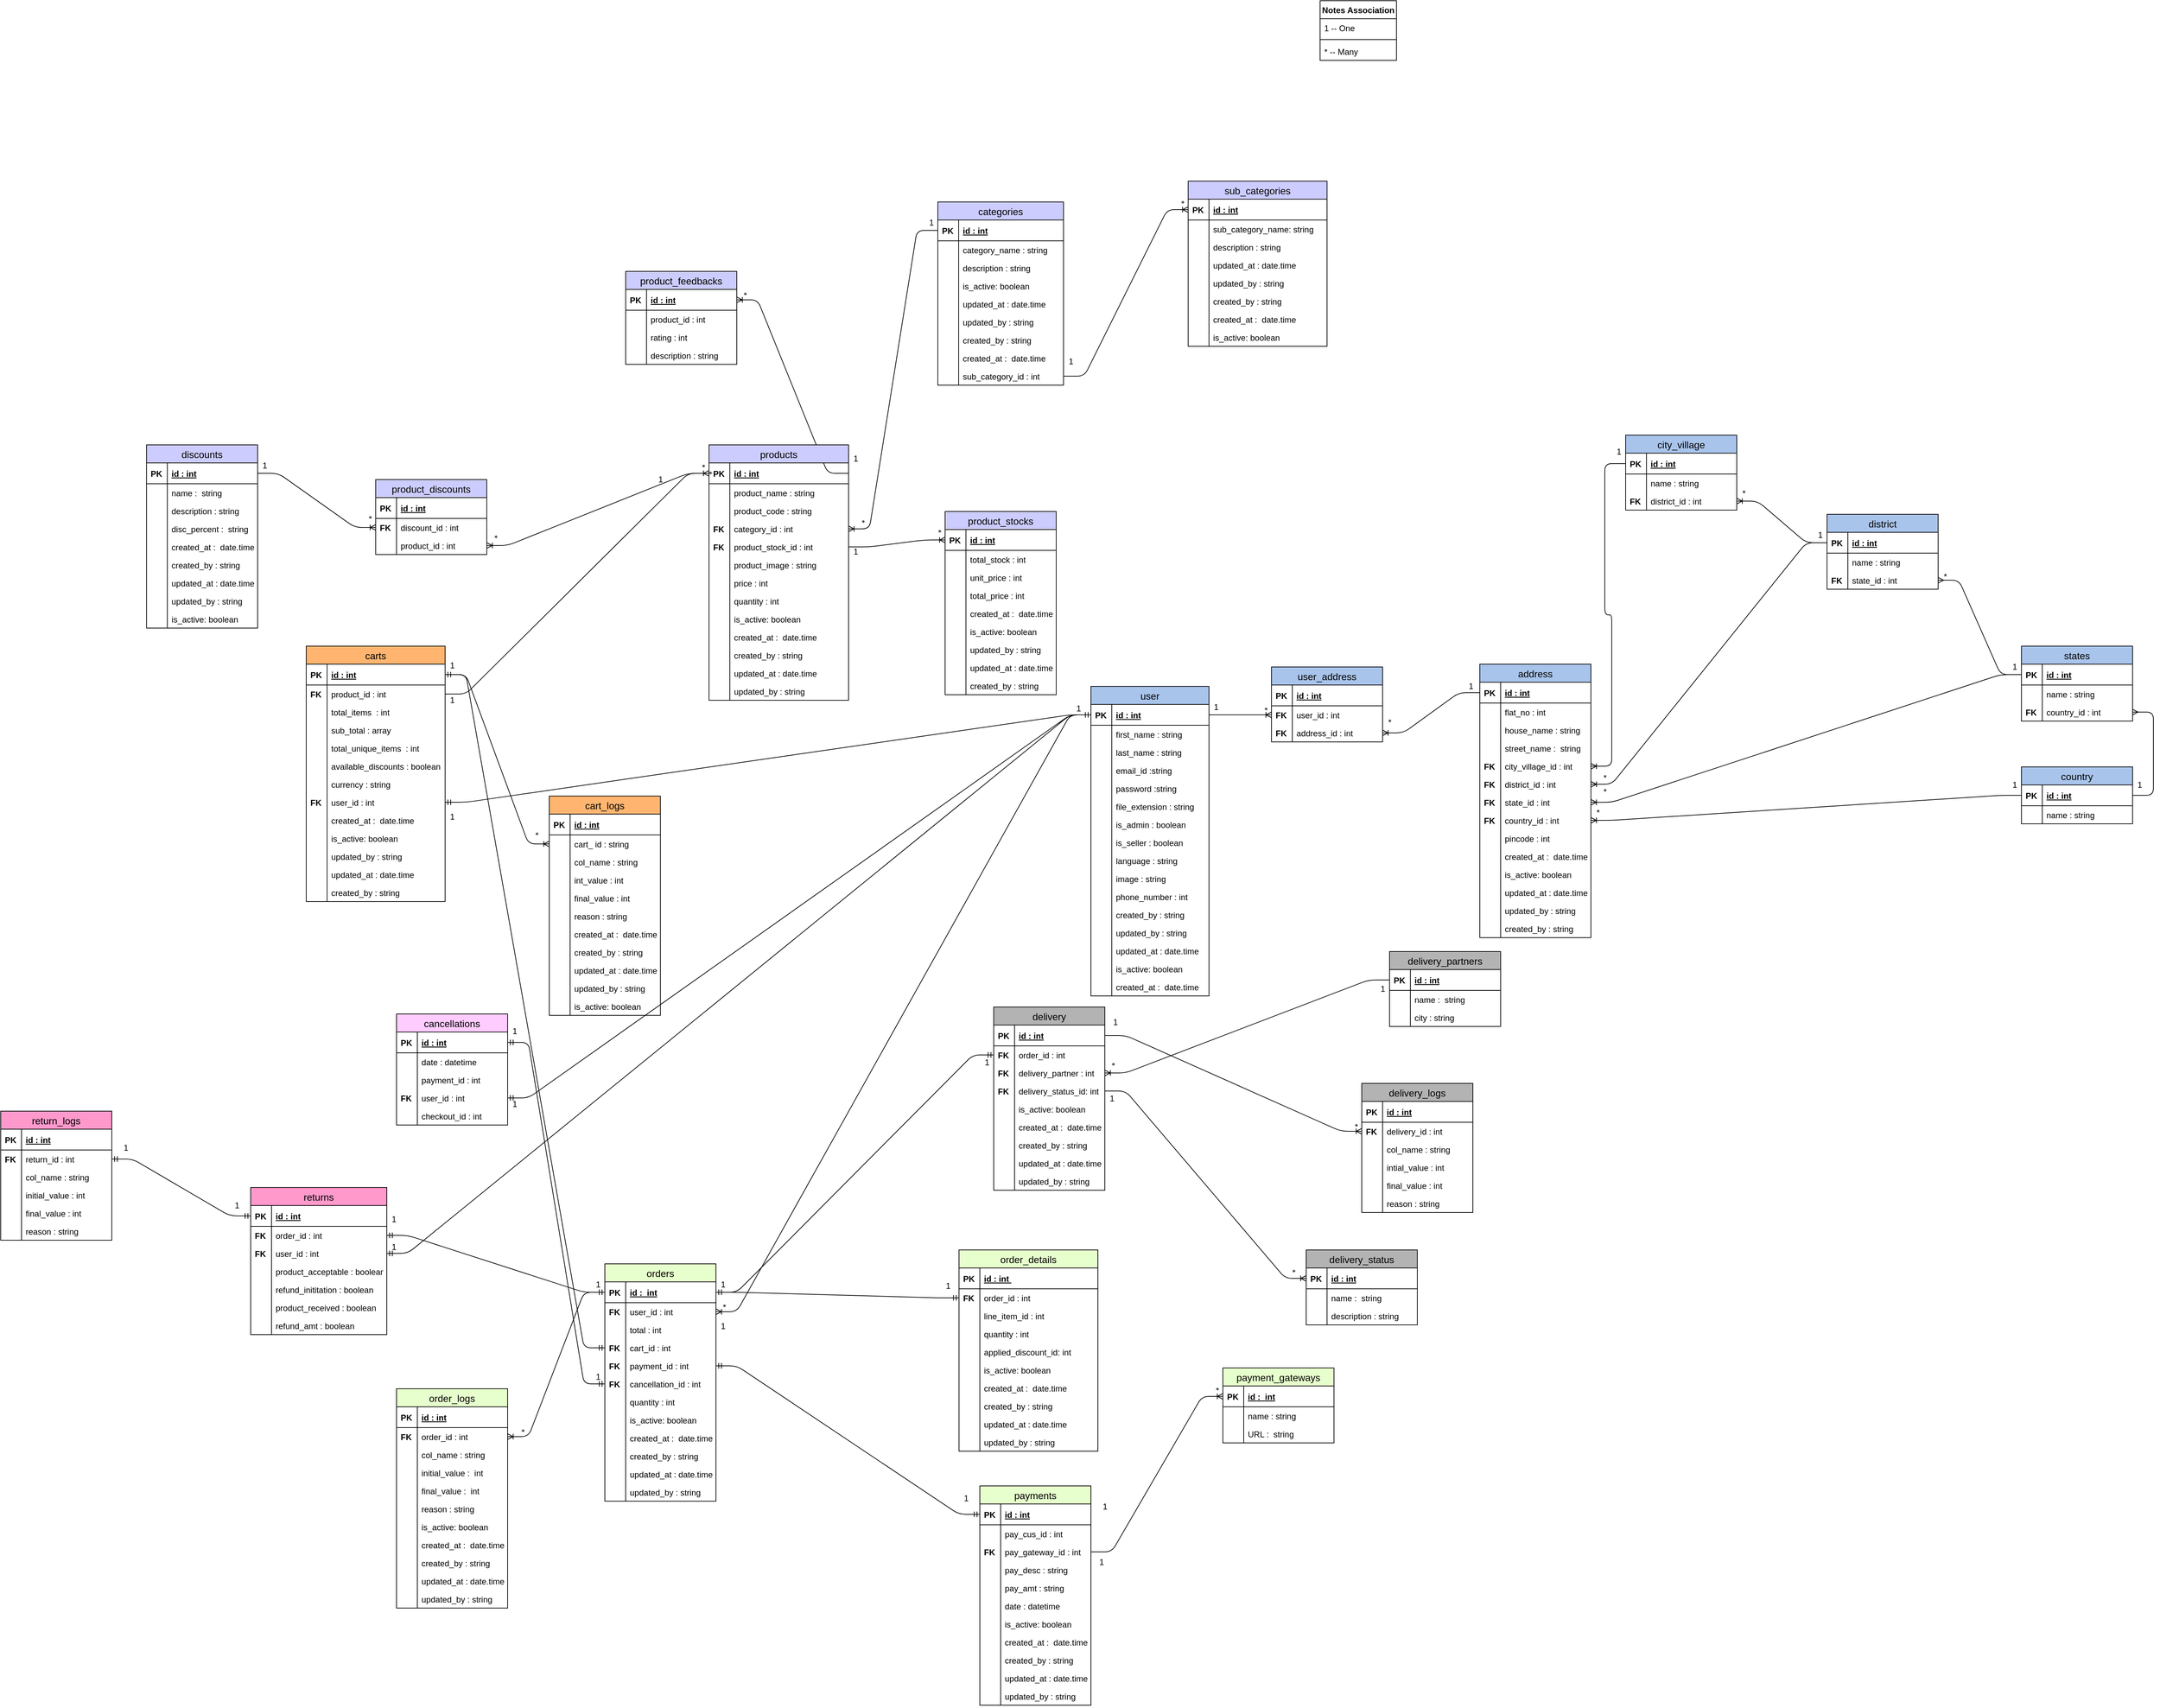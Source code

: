 <mxfile version="13.0.3" type="device"><diagram id="IsfnAXrkrsGU_TwDdCzN" name="ER "><mxGraphModel dx="1701" dy="2777" grid="1" gridSize="10" guides="1" tooltips="1" connect="1" arrows="1" fold="1" page="1" pageScale="1" pageWidth="827" pageHeight="1169" math="0" shadow="0"><root><mxCell id="0"/><mxCell id="1" parent="0"/><mxCell id="r4vBU-Ws_ebYyMaCG8z2-87" value="" style="edgeStyle=entityRelationEdgeStyle;fontSize=12;html=1;endArrow=ERoneToMany;fillColor=#A9C4EB;" parent="1" source="mjNoPIGxWsQFJKbH1rYN-31" target="mjNoPIGxWsQFJKbH1rYN-8" edge="1"><mxGeometry width="100" height="100" relative="1" as="geometry"><mxPoint x="680" y="-1570" as="sourcePoint"/><mxPoint x="670" y="-860" as="targetPoint"/></mxGeometry></mxCell><mxCell id="r4vBU-Ws_ebYyMaCG8z2-88" value="" style="edgeStyle=entityRelationEdgeStyle;fontSize=12;html=1;endArrow=ERoneToMany;entryX=0;entryY=0.5;entryDx=0;entryDy=0;" parent="1" source="mjNoPIGxWsQFJKbH1rYN-210" target="mjNoPIGxWsQFJKbH1rYN-40" edge="1"><mxGeometry width="100" height="100" relative="1" as="geometry"><mxPoint x="667" y="-800" as="sourcePoint"/><mxPoint x="827" y="-880" as="targetPoint"/></mxGeometry></mxCell><mxCell id="r4vBU-Ws_ebYyMaCG8z2-89" value="" style="edgeStyle=entityRelationEdgeStyle;fontSize=12;html=1;endArrow=ERoneToMany;entryX=0;entryY=0.5;entryDx=0;entryDy=0;exitX=1;exitY=0.5;exitDx=0;exitDy=0;fillColor=#A9C4EB;" parent="1" source="mjNoPIGxWsQFJKbH1rYN-222" target="mjNoPIGxWsQFJKbH1rYN-13" edge="1"><mxGeometry width="100" height="100" relative="1" as="geometry"><mxPoint x="429" y="-840" as="sourcePoint"/><mxPoint x="589" y="-920" as="targetPoint"/></mxGeometry></mxCell><mxCell id="r4vBU-Ws_ebYyMaCG8z2-103" value="" style="edgeStyle=entityRelationEdgeStyle;fontSize=12;html=1;endArrow=ERoneToMany;entryX=0;entryY=0.5;entryDx=0;entryDy=0;exitX=1;exitY=0.5;exitDx=0;exitDy=0;" parent="1" source="mjNoPIGxWsQFJKbH1rYN-184" target="r4vBU-Ws_ebYyMaCG8z2-96" edge="1"><mxGeometry width="100" height="100" relative="1" as="geometry"><mxPoint x="1300" y="-730" as="sourcePoint"/><mxPoint x="1460" y="-474" as="targetPoint"/></mxGeometry></mxCell><mxCell id="r4vBU-Ws_ebYyMaCG8z2-104" value="" style="edgeStyle=entityRelationEdgeStyle;fontSize=12;html=1;endArrow=ERoneToMany;" parent="1" source="mjNoPIGxWsQFJKbH1rYN-202" target="r4vBU-Ws_ebYyMaCG8z2-98" edge="1"><mxGeometry width="100" height="100" relative="1" as="geometry"><mxPoint x="1660" y="-740" as="sourcePoint"/><mxPoint x="1540" y="-610" as="targetPoint"/></mxGeometry></mxCell><mxCell id="r4vBU-Ws_ebYyMaCG8z2-131" value="" style="edgeStyle=entityRelationEdgeStyle;fontSize=12;html=1;endArrow=ERoneToMany;" parent="1" source="r4vBU-Ws_ebYyMaCG8z2-117" target="r4vBU-Ws_ebYyMaCG8z2-80" edge="1"><mxGeometry width="100" height="100" relative="1" as="geometry"><mxPoint x="1864" y="-562" as="sourcePoint"/><mxPoint x="1684" y="-468" as="targetPoint"/></mxGeometry></mxCell><mxCell id="r4vBU-Ws_ebYyMaCG8z2-132" value="" style="edgeStyle=entityRelationEdgeStyle;fontSize=12;html=1;endArrow=ERoneToMany;" parent="1" source="r4vBU-Ws_ebYyMaCG8z2-108" target="r4vBU-Ws_ebYyMaCG8z2-82" edge="1"><mxGeometry width="100" height="100" relative="1" as="geometry"><mxPoint x="1970" y="-831" as="sourcePoint"/><mxPoint x="1840" y="-657" as="targetPoint"/></mxGeometry></mxCell><mxCell id="r4vBU-Ws_ebYyMaCG8z2-133" value="" style="edgeStyle=entityRelationEdgeStyle;fontSize=12;html=1;endArrow=ERoneToMany;" parent="1" source="r4vBU-Ws_ebYyMaCG8z2-122" target="r4vBU-Ws_ebYyMaCG8z2-105" edge="1"><mxGeometry width="100" height="100" relative="1" as="geometry"><mxPoint x="1860" y="-530" as="sourcePoint"/><mxPoint x="1890" y="-600" as="targetPoint"/></mxGeometry></mxCell><mxCell id="r4vBU-Ws_ebYyMaCG8z2-140" value="" style="edgeStyle=entityRelationEdgeStyle;fontSize=12;html=1;endArrow=ERmany;" parent="1" source="r4vBU-Ws_ebYyMaCG8z2-122" target="r4vBU-Ws_ebYyMaCG8z2-136" edge="1"><mxGeometry width="100" height="100" relative="1" as="geometry"><mxPoint x="2380" y="-760" as="sourcePoint"/><mxPoint x="2250" y="-623" as="targetPoint"/></mxGeometry></mxCell><mxCell id="r4vBU-Ws_ebYyMaCG8z2-141" value="" style="edgeStyle=entityRelationEdgeStyle;fontSize=12;html=1;endArrow=ERmany;" parent="1" source="r4vBU-Ws_ebYyMaCG8z2-108" target="r4vBU-Ws_ebYyMaCG8z2-138" edge="1"><mxGeometry width="100" height="100" relative="1" as="geometry"><mxPoint x="2130" y="-680" as="sourcePoint"/><mxPoint x="2260" y="-620" as="targetPoint"/></mxGeometry></mxCell><mxCell id="r4vBU-Ws_ebYyMaCG8z2-144" value="" style="edgeStyle=entityRelationEdgeStyle;fontSize=12;html=1;endArrow=ERoneToMany;entryX=0;entryY=0.5;entryDx=0;entryDy=0;" parent="1" source="mjNoPIGxWsQFJKbH1rYN-53" target="mjNoPIGxWsQFJKbH1rYN-2" edge="1"><mxGeometry width="100" height="100" relative="1" as="geometry"><mxPoint x="180" y="-530" as="sourcePoint"/><mxPoint x="280" y="-630" as="targetPoint"/></mxGeometry></mxCell><mxCell id="r4vBU-Ws_ebYyMaCG8z2-145" value="" style="edgeStyle=entityRelationEdgeStyle;fontSize=12;html=1;endArrow=ERoneToMany;entryX=0;entryY=0.5;entryDx=0;entryDy=0;exitX=1;exitY=0.5;exitDx=0;exitDy=0;" parent="1" source="mjNoPIGxWsQFJKbH1rYN-49" target="mjNoPIGxWsQFJKbH1rYN-60" edge="1"><mxGeometry width="100" height="100" relative="1" as="geometry"><mxPoint x="-80" y="-536" as="sourcePoint"/><mxPoint x="119" y="-750" as="targetPoint"/></mxGeometry></mxCell><mxCell id="r4vBU-Ws_ebYyMaCG8z2-160" value="" style="edgeStyle=entityRelationEdgeStyle;fontSize=12;html=1;endArrow=ERoneToMany;" parent="1" source="mjNoPIGxWsQFJKbH1rYN-139" target="r4vBU-Ws_ebYyMaCG8z2-47" edge="1"><mxGeometry width="100" height="100" relative="1" as="geometry"><mxPoint x="1010" y="-749" as="sourcePoint"/><mxPoint x="650" y="-390" as="targetPoint"/></mxGeometry></mxCell><mxCell id="r4vBU-Ws_ebYyMaCG8z2-162" value="" style="edgeStyle=entityRelationEdgeStyle;fontSize=12;html=1;endArrow=ERoneToMany;" parent="1" source="mjNoPIGxWsQFJKbH1rYN-184" target="mjNoPIGxWsQFJKbH1rYN-69" edge="1"><mxGeometry width="100" height="100" relative="1" as="geometry"><mxPoint x="690" y="-502" as="sourcePoint"/><mxPoint x="790" y="-602" as="targetPoint"/></mxGeometry></mxCell><mxCell id="r4vBU-Ws_ebYyMaCG8z2-166" value="" style="edgeStyle=entityRelationEdgeStyle;fontSize=12;html=1;endArrow=ERmandOne;startArrow=ERmandOne;" parent="1" source="mjNoPIGxWsQFJKbH1rYN-78" target="mjNoPIGxWsQFJKbH1rYN-67" edge="1"><mxGeometry width="100" height="100" relative="1" as="geometry"><mxPoint x="460" y="-210" as="sourcePoint"/><mxPoint x="560" y="-310" as="targetPoint"/></mxGeometry></mxCell><mxCell id="r4vBU-Ws_ebYyMaCG8z2-170" value="" style="edgeStyle=entityRelationEdgeStyle;fontSize=12;html=1;endArrow=ERoneToMany;entryX=0;entryY=0.5;entryDx=0;entryDy=0;exitX=1;exitY=0.5;exitDx=0;exitDy=0;" parent="1" source="mjNoPIGxWsQFJKbH1rYN-107" target="mjNoPIGxWsQFJKbH1rYN-121" edge="1"><mxGeometry width="100" height="100" relative="1" as="geometry"><mxPoint x="651" y="206" as="sourcePoint"/><mxPoint x="751" y="106" as="targetPoint"/></mxGeometry></mxCell><mxCell id="r4vBU-Ws_ebYyMaCG8z2-171" value="" style="edgeStyle=entityRelationEdgeStyle;fontSize=12;html=1;endArrow=ERoneToMany;fillColor=#A9C4EB;" parent="1" source="mjNoPIGxWsQFJKbH1rYN-2" target="r4vBU-Ws_ebYyMaCG8z2-193" edge="1"><mxGeometry width="100" height="100" relative="1" as="geometry"><mxPoint x="350" y="-960" as="sourcePoint"/><mxPoint x="450" y="-1060" as="targetPoint"/></mxGeometry></mxCell><mxCell id="r4vBU-Ws_ebYyMaCG8z2-172" value="" style="edgeStyle=entityRelationEdgeStyle;fontSize=12;html=1;endArrow=ERmandOne;startArrow=ERmandOne;entryX=0;entryY=0.5;entryDx=0;entryDy=0;" parent="1" source="mjNoPIGxWsQFJKbH1rYN-170" target="mjNoPIGxWsQFJKbH1rYN-67" edge="1"><mxGeometry width="100" height="100" relative="1" as="geometry"><mxPoint x="270" y="-290" as="sourcePoint"/><mxPoint x="380" y="-400" as="targetPoint"/></mxGeometry></mxCell><mxCell id="r4vBU-Ws_ebYyMaCG8z2-173" value="" style="edgeStyle=entityRelationEdgeStyle;fontSize=12;html=1;endArrow=ERmandOne;startArrow=ERmandOne;exitX=1;exitY=0.5;exitDx=0;exitDy=0;" parent="1" source="mjNoPIGxWsQFJKbH1rYN-172" target="mjNoPIGxWsQFJKbH1rYN-184" edge="1"><mxGeometry width="100" height="100" relative="1" as="geometry"><mxPoint x="270" y="-290" as="sourcePoint"/><mxPoint x="370" y="-390" as="targetPoint"/></mxGeometry></mxCell><mxCell id="r4vBU-Ws_ebYyMaCG8z2-174" value="" style="edgeStyle=entityRelationEdgeStyle;fontSize=12;html=1;endArrow=ERmandOne;startArrow=ERmandOne;" parent="1" source="mjNoPIGxWsQFJKbH1rYN-157" target="mjNoPIGxWsQFJKbH1rYN-168" edge="1"><mxGeometry width="100" height="100" relative="1" as="geometry"><mxPoint x="-100" y="-470" as="sourcePoint"/><mxPoint y="-570" as="targetPoint"/></mxGeometry></mxCell><mxCell id="r4vBU-Ws_ebYyMaCG8z2-176" value="" style="edgeStyle=entityRelationEdgeStyle;fontSize=12;html=1;endArrow=ERmandOne;startArrow=ERmandOne;exitX=1;exitY=0.5;exitDx=0;exitDy=0;entryX=0;entryY=0.5;entryDx=0;entryDy=0;" parent="1" source="r4vBU-Ws_ebYyMaCG8z2-55" target="mjNoPIGxWsQFJKbH1rYN-184" edge="1"><mxGeometry width="100" height="100" relative="1" as="geometry"><mxPoint x="120" y="-680" as="sourcePoint"/><mxPoint x="220" y="-780" as="targetPoint"/></mxGeometry></mxCell><mxCell id="r4vBU-Ws_ebYyMaCG8z2-177" value="" style="edgeStyle=entityRelationEdgeStyle;fontSize=12;html=1;endArrow=ERmandOne;startArrow=ERmandOne;exitX=1;exitY=0.5;exitDx=0;exitDy=0;entryX=0;entryY=0.5;entryDx=0;entryDy=0;" parent="1" source="mjNoPIGxWsQFJKbH1rYN-177" target="mjNoPIGxWsQFJKbH1rYN-166" edge="1"><mxGeometry width="100" height="100" relative="1" as="geometry"><mxPoint x="-630" y="-360" as="sourcePoint"/><mxPoint x="-520" y="-330" as="targetPoint"/></mxGeometry></mxCell><mxCell id="r4vBU-Ws_ebYyMaCG8z2-180" value="" style="edgeStyle=entityRelationEdgeStyle;fontSize=12;html=1;endArrow=ERmandOne;startArrow=ERmandOne;exitX=1;exitY=0.5;exitDx=0;exitDy=0;entryX=0;entryY=0.5;entryDx=0;entryDy=0;" parent="1" source="mjNoPIGxWsQFJKbH1rYN-73" target="mjNoPIGxWsQFJKbH1rYN-103" edge="1"><mxGeometry width="100" height="100" relative="1" as="geometry"><mxPoint x="590" y="-30" as="sourcePoint"/><mxPoint x="690" y="-130" as="targetPoint"/></mxGeometry></mxCell><mxCell id="r4vBU-Ws_ebYyMaCG8z2-181" value="" style="edgeStyle=entityRelationEdgeStyle;fontSize=12;html=1;endArrow=ERmandOne;startArrow=ERmandOne;entryX=0;entryY=0.5;entryDx=0;entryDy=0;exitX=1;exitY=0.5;exitDx=0;exitDy=0;" parent="1" source="mjNoPIGxWsQFJKbH1rYN-67" target="mjNoPIGxWsQFJKbH1rYN-134" edge="1"><mxGeometry width="100" height="100" relative="1" as="geometry"><mxPoint x="470" y="-140" as="sourcePoint"/><mxPoint x="570" y="-240" as="targetPoint"/></mxGeometry></mxCell><mxCell id="mjNoPIGxWsQFJKbH1rYN-129" value="delivery" style="swimlane;fontStyle=0;childLayout=stackLayout;horizontal=1;startSize=26;horizontalStack=0;resizeParent=1;resizeParentMax=0;resizeLast=0;collapsible=1;marginBottom=0;align=center;fontSize=14;fillColor=#B3B3B3;" parent="1" vertex="1"><mxGeometry x="710" y="-790" width="160" height="264" as="geometry"/></mxCell><mxCell id="mjNoPIGxWsQFJKbH1rYN-130" value="id : int" style="shape=partialRectangle;top=0;left=0;right=0;bottom=1;align=left;verticalAlign=middle;fillColor=none;spacingLeft=34;spacingRight=4;overflow=hidden;rotatable=0;points=[[0,0.5],[1,0.5]];portConstraint=eastwest;dropTarget=0;fontStyle=5;fontSize=12;" parent="mjNoPIGxWsQFJKbH1rYN-129" vertex="1"><mxGeometry y="26" width="160" height="30" as="geometry"/></mxCell><mxCell id="mjNoPIGxWsQFJKbH1rYN-131" value="PK" style="shape=partialRectangle;top=0;left=0;bottom=0;fillColor=none;align=left;verticalAlign=middle;spacingLeft=4;spacingRight=4;overflow=hidden;rotatable=0;points=[];portConstraint=eastwest;part=1;fontSize=12;fontStyle=1" parent="mjNoPIGxWsQFJKbH1rYN-130" vertex="1" connectable="0"><mxGeometry width="30" height="30" as="geometry"/></mxCell><mxCell id="mjNoPIGxWsQFJKbH1rYN-134" value="order_id : int" style="shape=partialRectangle;top=0;left=0;right=0;bottom=0;align=left;verticalAlign=top;fillColor=none;spacingLeft=34;spacingRight=4;overflow=hidden;rotatable=0;points=[[0,0.5],[1,0.5]];portConstraint=eastwest;dropTarget=0;fontSize=12;" parent="mjNoPIGxWsQFJKbH1rYN-129" vertex="1"><mxGeometry y="56" width="160" height="26" as="geometry"/></mxCell><mxCell id="mjNoPIGxWsQFJKbH1rYN-135" value="FK" style="shape=partialRectangle;top=0;left=0;bottom=0;fillColor=none;align=left;verticalAlign=top;spacingLeft=4;spacingRight=4;overflow=hidden;rotatable=0;points=[];portConstraint=eastwest;part=1;fontSize=12;fontStyle=1" parent="mjNoPIGxWsQFJKbH1rYN-134" vertex="1" connectable="0"><mxGeometry width="30" height="26" as="geometry"/></mxCell><mxCell id="r4vBU-Ws_ebYyMaCG8z2-47" value="delivery_partner : int" style="shape=partialRectangle;top=0;left=0;right=0;bottom=0;align=left;verticalAlign=top;fillColor=none;spacingLeft=34;spacingRight=4;overflow=hidden;rotatable=0;points=[[0,0.5],[1,0.5]];portConstraint=eastwest;dropTarget=0;fontSize=12;" parent="mjNoPIGxWsQFJKbH1rYN-129" vertex="1"><mxGeometry y="82" width="160" height="26" as="geometry"/></mxCell><mxCell id="r4vBU-Ws_ebYyMaCG8z2-48" value="FK" style="shape=partialRectangle;top=0;left=0;bottom=0;fillColor=none;align=left;verticalAlign=top;spacingLeft=4;spacingRight=4;overflow=hidden;rotatable=0;points=[];portConstraint=eastwest;part=1;fontSize=12;fontStyle=1" parent="r4vBU-Ws_ebYyMaCG8z2-47" vertex="1" connectable="0"><mxGeometry width="30" height="26" as="geometry"/></mxCell><mxCell id="r4vBU-Ws_ebYyMaCG8z2-49" value="delivery_status_id: int" style="shape=partialRectangle;top=0;left=0;right=0;bottom=0;align=left;verticalAlign=top;fillColor=none;spacingLeft=34;spacingRight=4;overflow=hidden;rotatable=0;points=[[0,0.5],[1,0.5]];portConstraint=eastwest;dropTarget=0;fontSize=12;" parent="mjNoPIGxWsQFJKbH1rYN-129" vertex="1"><mxGeometry y="108" width="160" height="26" as="geometry"/></mxCell><mxCell id="r4vBU-Ws_ebYyMaCG8z2-50" value="FK" style="shape=partialRectangle;top=0;left=0;bottom=0;fillColor=none;align=left;verticalAlign=top;spacingLeft=4;spacingRight=4;overflow=hidden;rotatable=0;points=[];portConstraint=eastwest;part=1;fontSize=12;fontStyle=1" parent="r4vBU-Ws_ebYyMaCG8z2-49" vertex="1" connectable="0"><mxGeometry width="30" height="26" as="geometry"/></mxCell><mxCell id="l9hVMBVudFvi9508cuK2-81" value="is_active: boolean" style="shape=partialRectangle;top=0;left=0;right=0;bottom=0;align=left;verticalAlign=top;fillColor=none;spacingLeft=34;spacingRight=4;overflow=hidden;rotatable=0;points=[[0,0.5],[1,0.5]];portConstraint=eastwest;dropTarget=0;fontSize=12;" parent="mjNoPIGxWsQFJKbH1rYN-129" vertex="1"><mxGeometry y="134" width="160" height="26" as="geometry"/></mxCell><mxCell id="l9hVMBVudFvi9508cuK2-82" value="" style="shape=partialRectangle;top=0;left=0;bottom=0;fillColor=none;align=left;verticalAlign=top;spacingLeft=4;spacingRight=4;overflow=hidden;rotatable=0;points=[];portConstraint=eastwest;part=1;fontSize=12;" parent="l9hVMBVudFvi9508cuK2-81" vertex="1" connectable="0"><mxGeometry width="30" height="26" as="geometry"/></mxCell><mxCell id="l9hVMBVudFvi9508cuK2-89" value="created_at :  date.time" style="shape=partialRectangle;top=0;left=0;right=0;bottom=0;align=left;verticalAlign=top;fillColor=none;spacingLeft=34;spacingRight=4;overflow=hidden;rotatable=0;points=[[0,0.5],[1,0.5]];portConstraint=eastwest;dropTarget=0;fontSize=12;" parent="mjNoPIGxWsQFJKbH1rYN-129" vertex="1"><mxGeometry y="160" width="160" height="26" as="geometry"/></mxCell><mxCell id="l9hVMBVudFvi9508cuK2-90" value="" style="shape=partialRectangle;top=0;left=0;bottom=0;fillColor=none;align=left;verticalAlign=top;spacingLeft=4;spacingRight=4;overflow=hidden;rotatable=0;points=[];portConstraint=eastwest;part=1;fontSize=12;" parent="l9hVMBVudFvi9508cuK2-89" vertex="1" connectable="0"><mxGeometry width="30" height="26" as="geometry"/></mxCell><mxCell id="l9hVMBVudFvi9508cuK2-87" value="created_by : string" style="shape=partialRectangle;top=0;left=0;right=0;bottom=0;align=left;verticalAlign=top;fillColor=none;spacingLeft=34;spacingRight=4;overflow=hidden;rotatable=0;points=[[0,0.5],[1,0.5]];portConstraint=eastwest;dropTarget=0;fontSize=12;" parent="mjNoPIGxWsQFJKbH1rYN-129" vertex="1"><mxGeometry y="186" width="160" height="26" as="geometry"/></mxCell><mxCell id="l9hVMBVudFvi9508cuK2-88" value="" style="shape=partialRectangle;top=0;left=0;bottom=0;fillColor=none;align=left;verticalAlign=top;spacingLeft=4;spacingRight=4;overflow=hidden;rotatable=0;points=[];portConstraint=eastwest;part=1;fontSize=12;" parent="l9hVMBVudFvi9508cuK2-87" vertex="1" connectable="0"><mxGeometry width="30" height="26" as="geometry"/></mxCell><mxCell id="l9hVMBVudFvi9508cuK2-85" value="updated_at : date.time" style="shape=partialRectangle;top=0;left=0;right=0;bottom=0;align=left;verticalAlign=top;fillColor=none;spacingLeft=34;spacingRight=4;overflow=hidden;rotatable=0;points=[[0,0.5],[1,0.5]];portConstraint=eastwest;dropTarget=0;fontSize=12;" parent="mjNoPIGxWsQFJKbH1rYN-129" vertex="1"><mxGeometry y="212" width="160" height="26" as="geometry"/></mxCell><mxCell id="l9hVMBVudFvi9508cuK2-86" value="" style="shape=partialRectangle;top=0;left=0;bottom=0;fillColor=none;align=left;verticalAlign=top;spacingLeft=4;spacingRight=4;overflow=hidden;rotatable=0;points=[];portConstraint=eastwest;part=1;fontSize=12;" parent="l9hVMBVudFvi9508cuK2-85" vertex="1" connectable="0"><mxGeometry width="30" height="26" as="geometry"/></mxCell><mxCell id="l9hVMBVudFvi9508cuK2-83" value="updated_by : string" style="shape=partialRectangle;top=0;left=0;right=0;bottom=0;align=left;verticalAlign=top;fillColor=none;spacingLeft=34;spacingRight=4;overflow=hidden;rotatable=0;points=[[0,0.5],[1,0.5]];portConstraint=eastwest;dropTarget=0;fontSize=12;" parent="mjNoPIGxWsQFJKbH1rYN-129" vertex="1"><mxGeometry y="238" width="160" height="26" as="geometry"/></mxCell><mxCell id="l9hVMBVudFvi9508cuK2-84" value="" style="shape=partialRectangle;top=0;left=0;bottom=0;fillColor=none;align=left;verticalAlign=top;spacingLeft=4;spacingRight=4;overflow=hidden;rotatable=0;points=[];portConstraint=eastwest;part=1;fontSize=12;" parent="l9hVMBVudFvi9508cuK2-83" vertex="1" connectable="0"><mxGeometry width="30" height="26" as="geometry"/></mxCell><mxCell id="mjNoPIGxWsQFJKbH1rYN-66" value="orders" style="swimlane;fontStyle=0;childLayout=stackLayout;horizontal=1;startSize=26;horizontalStack=0;resizeParent=1;resizeParentMax=0;resizeLast=0;collapsible=1;marginBottom=0;align=center;fontSize=14;fillColor=#E6FFCC;" parent="1" vertex="1"><mxGeometry x="150" y="-420" width="160" height="342" as="geometry"/></mxCell><mxCell id="mjNoPIGxWsQFJKbH1rYN-67" value="id :  int" style="shape=partialRectangle;top=0;left=0;right=0;bottom=1;align=left;verticalAlign=middle;fillColor=none;spacingLeft=34;spacingRight=4;overflow=hidden;rotatable=0;points=[[0,0.5],[1,0.5]];portConstraint=eastwest;dropTarget=0;fontStyle=5;fontSize=12;" parent="mjNoPIGxWsQFJKbH1rYN-66" vertex="1"><mxGeometry y="26" width="160" height="30" as="geometry"/></mxCell><mxCell id="mjNoPIGxWsQFJKbH1rYN-68" value="PK" style="shape=partialRectangle;top=0;left=0;bottom=0;fillColor=none;align=left;verticalAlign=middle;spacingLeft=4;spacingRight=4;overflow=hidden;rotatable=0;points=[];portConstraint=eastwest;part=1;fontSize=12;fontStyle=1" parent="mjNoPIGxWsQFJKbH1rYN-67" vertex="1" connectable="0"><mxGeometry width="30" height="30" as="geometry"/></mxCell><mxCell id="mjNoPIGxWsQFJKbH1rYN-69" value="user_id : int" style="shape=partialRectangle;top=0;left=0;right=0;bottom=0;align=left;verticalAlign=top;fillColor=none;spacingLeft=34;spacingRight=4;overflow=hidden;rotatable=0;points=[[0,0.5],[1,0.5]];portConstraint=eastwest;dropTarget=0;fontSize=12;" parent="mjNoPIGxWsQFJKbH1rYN-66" vertex="1"><mxGeometry y="56" width="160" height="26" as="geometry"/></mxCell><mxCell id="mjNoPIGxWsQFJKbH1rYN-70" value="FK" style="shape=partialRectangle;top=0;left=0;bottom=0;fillColor=none;align=left;verticalAlign=top;spacingLeft=4;spacingRight=4;overflow=hidden;rotatable=0;points=[];portConstraint=eastwest;part=1;fontSize=12;fontStyle=1" parent="mjNoPIGxWsQFJKbH1rYN-69" vertex="1" connectable="0"><mxGeometry width="30" height="26" as="geometry"/></mxCell><mxCell id="mjNoPIGxWsQFJKbH1rYN-71" value="total : int" style="shape=partialRectangle;top=0;left=0;right=0;bottom=0;align=left;verticalAlign=top;fillColor=none;spacingLeft=34;spacingRight=4;overflow=hidden;rotatable=0;points=[[0,0.5],[1,0.5]];portConstraint=eastwest;dropTarget=0;fontSize=12;" parent="mjNoPIGxWsQFJKbH1rYN-66" vertex="1"><mxGeometry y="82" width="160" height="26" as="geometry"/></mxCell><mxCell id="mjNoPIGxWsQFJKbH1rYN-72" value="" style="shape=partialRectangle;top=0;left=0;bottom=0;fillColor=none;align=left;verticalAlign=top;spacingLeft=4;spacingRight=4;overflow=hidden;rotatable=0;points=[];portConstraint=eastwest;part=1;fontSize=12;" parent="mjNoPIGxWsQFJKbH1rYN-71" vertex="1" connectable="0"><mxGeometry width="30" height="26" as="geometry"/></mxCell><mxCell id="HuL7PxvWBKh7ot1uAId8-38" value="cart_id : int" style="shape=partialRectangle;top=0;left=0;right=0;bottom=0;align=left;verticalAlign=top;fillColor=none;spacingLeft=34;spacingRight=4;overflow=hidden;rotatable=0;points=[[0,0.5],[1,0.5]];portConstraint=eastwest;dropTarget=0;fontSize=12;" parent="mjNoPIGxWsQFJKbH1rYN-66" vertex="1"><mxGeometry y="108" width="160" height="26" as="geometry"/></mxCell><mxCell id="HuL7PxvWBKh7ot1uAId8-39" value="FK" style="shape=partialRectangle;top=0;left=0;bottom=0;fillColor=none;align=left;verticalAlign=top;spacingLeft=4;spacingRight=4;overflow=hidden;rotatable=0;points=[];portConstraint=eastwest;part=1;fontSize=12;fontStyle=1" parent="HuL7PxvWBKh7ot1uAId8-38" vertex="1" connectable="0"><mxGeometry width="30" height="26" as="geometry"/></mxCell><mxCell id="mjNoPIGxWsQFJKbH1rYN-73" value="payment_id : int" style="shape=partialRectangle;top=0;left=0;right=0;bottom=0;align=left;verticalAlign=top;fillColor=none;spacingLeft=34;spacingRight=4;overflow=hidden;rotatable=0;points=[[0,0.5],[1,0.5]];portConstraint=eastwest;dropTarget=0;fontSize=12;" parent="mjNoPIGxWsQFJKbH1rYN-66" vertex="1"><mxGeometry y="134" width="160" height="26" as="geometry"/></mxCell><mxCell id="mjNoPIGxWsQFJKbH1rYN-74" value="FK" style="shape=partialRectangle;top=0;left=0;bottom=0;fillColor=none;align=left;verticalAlign=top;spacingLeft=4;spacingRight=4;overflow=hidden;rotatable=0;points=[];portConstraint=eastwest;part=1;fontSize=12;fontStyle=1" parent="mjNoPIGxWsQFJKbH1rYN-73" vertex="1" connectable="0"><mxGeometry width="30" height="26" as="geometry"/></mxCell><mxCell id="mjNoPIGxWsQFJKbH1rYN-168" value="cancellation_id : int" style="shape=partialRectangle;top=0;left=0;right=0;bottom=0;align=left;verticalAlign=top;fillColor=none;spacingLeft=34;spacingRight=4;overflow=hidden;rotatable=0;points=[[0,0.5],[1,0.5]];portConstraint=eastwest;dropTarget=0;fontSize=12;" parent="mjNoPIGxWsQFJKbH1rYN-66" vertex="1"><mxGeometry y="160" width="160" height="26" as="geometry"/></mxCell><mxCell id="mjNoPIGxWsQFJKbH1rYN-169" value="FK" style="shape=partialRectangle;top=0;left=0;bottom=0;fillColor=none;align=left;verticalAlign=top;spacingLeft=4;spacingRight=4;overflow=hidden;rotatable=0;points=[];portConstraint=eastwest;part=1;fontSize=12;fontStyle=1" parent="mjNoPIGxWsQFJKbH1rYN-168" vertex="1" connectable="0"><mxGeometry width="30" height="26" as="geometry"/></mxCell><mxCell id="r4vBU-Ws_ebYyMaCG8z2-7" value="quantity : int" style="shape=partialRectangle;top=0;left=0;right=0;bottom=0;align=left;verticalAlign=top;fillColor=none;spacingLeft=34;spacingRight=4;overflow=hidden;rotatable=0;points=[[0,0.5],[1,0.5]];portConstraint=eastwest;dropTarget=0;fontSize=12;" parent="mjNoPIGxWsQFJKbH1rYN-66" vertex="1"><mxGeometry y="186" width="160" height="26" as="geometry"/></mxCell><mxCell id="r4vBU-Ws_ebYyMaCG8z2-8" value="" style="shape=partialRectangle;top=0;left=0;bottom=0;fillColor=none;align=left;verticalAlign=top;spacingLeft=4;spacingRight=4;overflow=hidden;rotatable=0;points=[];portConstraint=eastwest;part=1;fontSize=12;" parent="r4vBU-Ws_ebYyMaCG8z2-7" vertex="1" connectable="0"><mxGeometry width="30" height="26" as="geometry"/></mxCell><mxCell id="l9hVMBVudFvi9508cuK2-51" value="is_active: boolean" style="shape=partialRectangle;top=0;left=0;right=0;bottom=0;align=left;verticalAlign=top;fillColor=none;spacingLeft=34;spacingRight=4;overflow=hidden;rotatable=0;points=[[0,0.5],[1,0.5]];portConstraint=eastwest;dropTarget=0;fontSize=12;" parent="mjNoPIGxWsQFJKbH1rYN-66" vertex="1"><mxGeometry y="212" width="160" height="26" as="geometry"/></mxCell><mxCell id="l9hVMBVudFvi9508cuK2-52" value="" style="shape=partialRectangle;top=0;left=0;bottom=0;fillColor=none;align=left;verticalAlign=top;spacingLeft=4;spacingRight=4;overflow=hidden;rotatable=0;points=[];portConstraint=eastwest;part=1;fontSize=12;" parent="l9hVMBVudFvi9508cuK2-51" vertex="1" connectable="0"><mxGeometry width="30" height="26" as="geometry"/></mxCell><mxCell id="l9hVMBVudFvi9508cuK2-59" value="created_at :  date.time" style="shape=partialRectangle;top=0;left=0;right=0;bottom=0;align=left;verticalAlign=top;fillColor=none;spacingLeft=34;spacingRight=4;overflow=hidden;rotatable=0;points=[[0,0.5],[1,0.5]];portConstraint=eastwest;dropTarget=0;fontSize=12;" parent="mjNoPIGxWsQFJKbH1rYN-66" vertex="1"><mxGeometry y="238" width="160" height="26" as="geometry"/></mxCell><mxCell id="l9hVMBVudFvi9508cuK2-60" value="" style="shape=partialRectangle;top=0;left=0;bottom=0;fillColor=none;align=left;verticalAlign=top;spacingLeft=4;spacingRight=4;overflow=hidden;rotatable=0;points=[];portConstraint=eastwest;part=1;fontSize=12;" parent="l9hVMBVudFvi9508cuK2-59" vertex="1" connectable="0"><mxGeometry width="30" height="26" as="geometry"/></mxCell><mxCell id="l9hVMBVudFvi9508cuK2-57" value="created_by : string" style="shape=partialRectangle;top=0;left=0;right=0;bottom=0;align=left;verticalAlign=top;fillColor=none;spacingLeft=34;spacingRight=4;overflow=hidden;rotatable=0;points=[[0,0.5],[1,0.5]];portConstraint=eastwest;dropTarget=0;fontSize=12;" parent="mjNoPIGxWsQFJKbH1rYN-66" vertex="1"><mxGeometry y="264" width="160" height="26" as="geometry"/></mxCell><mxCell id="l9hVMBVudFvi9508cuK2-58" value="" style="shape=partialRectangle;top=0;left=0;bottom=0;fillColor=none;align=left;verticalAlign=top;spacingLeft=4;spacingRight=4;overflow=hidden;rotatable=0;points=[];portConstraint=eastwest;part=1;fontSize=12;" parent="l9hVMBVudFvi9508cuK2-57" vertex="1" connectable="0"><mxGeometry width="30" height="26" as="geometry"/></mxCell><mxCell id="l9hVMBVudFvi9508cuK2-55" value="updated_at : date.time" style="shape=partialRectangle;top=0;left=0;right=0;bottom=0;align=left;verticalAlign=top;fillColor=none;spacingLeft=34;spacingRight=4;overflow=hidden;rotatable=0;points=[[0,0.5],[1,0.5]];portConstraint=eastwest;dropTarget=0;fontSize=12;" parent="mjNoPIGxWsQFJKbH1rYN-66" vertex="1"><mxGeometry y="290" width="160" height="26" as="geometry"/></mxCell><mxCell id="l9hVMBVudFvi9508cuK2-56" value="" style="shape=partialRectangle;top=0;left=0;bottom=0;fillColor=none;align=left;verticalAlign=top;spacingLeft=4;spacingRight=4;overflow=hidden;rotatable=0;points=[];portConstraint=eastwest;part=1;fontSize=12;" parent="l9hVMBVudFvi9508cuK2-55" vertex="1" connectable="0"><mxGeometry width="30" height="26" as="geometry"/></mxCell><mxCell id="l9hVMBVudFvi9508cuK2-53" value="updated_by : string" style="shape=partialRectangle;top=0;left=0;right=0;bottom=0;align=left;verticalAlign=top;fillColor=none;spacingLeft=34;spacingRight=4;overflow=hidden;rotatable=0;points=[[0,0.5],[1,0.5]];portConstraint=eastwest;dropTarget=0;fontSize=12;" parent="mjNoPIGxWsQFJKbH1rYN-66" vertex="1"><mxGeometry y="316" width="160" height="26" as="geometry"/></mxCell><mxCell id="l9hVMBVudFvi9508cuK2-54" value="" style="shape=partialRectangle;top=0;left=0;bottom=0;fillColor=none;align=left;verticalAlign=top;spacingLeft=4;spacingRight=4;overflow=hidden;rotatable=0;points=[];portConstraint=eastwest;part=1;fontSize=12;" parent="l9hVMBVudFvi9508cuK2-53" vertex="1" connectable="0"><mxGeometry width="30" height="26" as="geometry"/></mxCell><mxCell id="mjNoPIGxWsQFJKbH1rYN-84" value="order_logs" style="swimlane;fontStyle=0;childLayout=stackLayout;horizontal=1;startSize=26;horizontalStack=0;resizeParent=1;resizeParentMax=0;resizeLast=0;collapsible=1;marginBottom=0;align=center;fontSize=14;fillColor=#E6FFCC;" parent="1" vertex="1"><mxGeometry x="-150" y="-240" width="160" height="316" as="geometry"/></mxCell><mxCell id="mjNoPIGxWsQFJKbH1rYN-85" value="id : int" style="shape=partialRectangle;top=0;left=0;right=0;bottom=1;align=left;verticalAlign=middle;fillColor=none;spacingLeft=34;spacingRight=4;overflow=hidden;rotatable=0;points=[[0,0.5],[1,0.5]];portConstraint=eastwest;dropTarget=0;fontStyle=5;fontSize=12;" parent="mjNoPIGxWsQFJKbH1rYN-84" vertex="1"><mxGeometry y="26" width="160" height="30" as="geometry"/></mxCell><mxCell id="mjNoPIGxWsQFJKbH1rYN-86" value="PK" style="shape=partialRectangle;top=0;left=0;bottom=0;fillColor=none;align=left;verticalAlign=middle;spacingLeft=4;spacingRight=4;overflow=hidden;rotatable=0;points=[];portConstraint=eastwest;part=1;fontSize=12;fontStyle=1" parent="mjNoPIGxWsQFJKbH1rYN-85" vertex="1" connectable="0"><mxGeometry width="30" height="30" as="geometry"/></mxCell><mxCell id="mjNoPIGxWsQFJKbH1rYN-87" value="order_id : int" style="shape=partialRectangle;top=0;left=0;right=0;bottom=0;align=left;verticalAlign=top;fillColor=none;spacingLeft=34;spacingRight=4;overflow=hidden;rotatable=0;points=[[0,0.5],[1,0.5]];portConstraint=eastwest;dropTarget=0;fontSize=12;" parent="mjNoPIGxWsQFJKbH1rYN-84" vertex="1"><mxGeometry y="56" width="160" height="26" as="geometry"/></mxCell><mxCell id="mjNoPIGxWsQFJKbH1rYN-88" value="FK" style="shape=partialRectangle;top=0;left=0;bottom=0;fillColor=none;align=left;verticalAlign=top;spacingLeft=4;spacingRight=4;overflow=hidden;rotatable=0;points=[];portConstraint=eastwest;part=1;fontSize=12;fontStyle=1" parent="mjNoPIGxWsQFJKbH1rYN-87" vertex="1" connectable="0"><mxGeometry width="30" height="26" as="geometry"/></mxCell><mxCell id="mjNoPIGxWsQFJKbH1rYN-89" value="col_name : string" style="shape=partialRectangle;top=0;left=0;right=0;bottom=0;align=left;verticalAlign=top;fillColor=none;spacingLeft=34;spacingRight=4;overflow=hidden;rotatable=0;points=[[0,0.5],[1,0.5]];portConstraint=eastwest;dropTarget=0;fontSize=12;" parent="mjNoPIGxWsQFJKbH1rYN-84" vertex="1"><mxGeometry y="82" width="160" height="26" as="geometry"/></mxCell><mxCell id="mjNoPIGxWsQFJKbH1rYN-90" value="" style="shape=partialRectangle;top=0;left=0;bottom=0;fillColor=none;align=left;verticalAlign=top;spacingLeft=4;spacingRight=4;overflow=hidden;rotatable=0;points=[];portConstraint=eastwest;part=1;fontSize=12;" parent="mjNoPIGxWsQFJKbH1rYN-89" vertex="1" connectable="0"><mxGeometry width="30" height="26" as="geometry"/></mxCell><mxCell id="mjNoPIGxWsQFJKbH1rYN-91" value="initial_value :  int" style="shape=partialRectangle;top=0;left=0;right=0;bottom=0;align=left;verticalAlign=top;fillColor=none;spacingLeft=34;spacingRight=4;overflow=hidden;rotatable=0;points=[[0,0.5],[1,0.5]];portConstraint=eastwest;dropTarget=0;fontSize=12;" parent="mjNoPIGxWsQFJKbH1rYN-84" vertex="1"><mxGeometry y="108" width="160" height="26" as="geometry"/></mxCell><mxCell id="mjNoPIGxWsQFJKbH1rYN-92" value="" style="shape=partialRectangle;top=0;left=0;bottom=0;fillColor=none;align=left;verticalAlign=top;spacingLeft=4;spacingRight=4;overflow=hidden;rotatable=0;points=[];portConstraint=eastwest;part=1;fontSize=12;" parent="mjNoPIGxWsQFJKbH1rYN-91" vertex="1" connectable="0"><mxGeometry width="30" height="26" as="geometry"/></mxCell><mxCell id="r4vBU-Ws_ebYyMaCG8z2-9" value="final_value :  int" style="shape=partialRectangle;top=0;left=0;right=0;bottom=0;align=left;verticalAlign=top;fillColor=none;spacingLeft=34;spacingRight=4;overflow=hidden;rotatable=0;points=[[0,0.5],[1,0.5]];portConstraint=eastwest;dropTarget=0;fontSize=12;" parent="mjNoPIGxWsQFJKbH1rYN-84" vertex="1"><mxGeometry y="134" width="160" height="26" as="geometry"/></mxCell><mxCell id="r4vBU-Ws_ebYyMaCG8z2-10" value="" style="shape=partialRectangle;top=0;left=0;bottom=0;fillColor=none;align=left;verticalAlign=top;spacingLeft=4;spacingRight=4;overflow=hidden;rotatable=0;points=[];portConstraint=eastwest;part=1;fontSize=12;" parent="r4vBU-Ws_ebYyMaCG8z2-9" vertex="1" connectable="0"><mxGeometry width="30" height="26" as="geometry"/></mxCell><mxCell id="r4vBU-Ws_ebYyMaCG8z2-11" value="reason : string" style="shape=partialRectangle;top=0;left=0;right=0;bottom=0;align=left;verticalAlign=top;fillColor=none;spacingLeft=34;spacingRight=4;overflow=hidden;rotatable=0;points=[[0,0.5],[1,0.5]];portConstraint=eastwest;dropTarget=0;fontSize=12;" parent="mjNoPIGxWsQFJKbH1rYN-84" vertex="1"><mxGeometry y="160" width="160" height="26" as="geometry"/></mxCell><mxCell id="r4vBU-Ws_ebYyMaCG8z2-12" value="" style="shape=partialRectangle;top=0;left=0;bottom=0;fillColor=none;align=left;verticalAlign=top;spacingLeft=4;spacingRight=4;overflow=hidden;rotatable=0;points=[];portConstraint=eastwest;part=1;fontSize=12;" parent="r4vBU-Ws_ebYyMaCG8z2-11" vertex="1" connectable="0"><mxGeometry width="30" height="26" as="geometry"/></mxCell><mxCell id="l9hVMBVudFvi9508cuK2-61" value="is_active: boolean" style="shape=partialRectangle;top=0;left=0;right=0;bottom=0;align=left;verticalAlign=top;fillColor=none;spacingLeft=34;spacingRight=4;overflow=hidden;rotatable=0;points=[[0,0.5],[1,0.5]];portConstraint=eastwest;dropTarget=0;fontSize=12;" parent="mjNoPIGxWsQFJKbH1rYN-84" vertex="1"><mxGeometry y="186" width="160" height="26" as="geometry"/></mxCell><mxCell id="l9hVMBVudFvi9508cuK2-62" value="" style="shape=partialRectangle;top=0;left=0;bottom=0;fillColor=none;align=left;verticalAlign=top;spacingLeft=4;spacingRight=4;overflow=hidden;rotatable=0;points=[];portConstraint=eastwest;part=1;fontSize=12;" parent="l9hVMBVudFvi9508cuK2-61" vertex="1" connectable="0"><mxGeometry width="30" height="26" as="geometry"/></mxCell><mxCell id="l9hVMBVudFvi9508cuK2-69" value="created_at :  date.time" style="shape=partialRectangle;top=0;left=0;right=0;bottom=0;align=left;verticalAlign=top;fillColor=none;spacingLeft=34;spacingRight=4;overflow=hidden;rotatable=0;points=[[0,0.5],[1,0.5]];portConstraint=eastwest;dropTarget=0;fontSize=12;" parent="mjNoPIGxWsQFJKbH1rYN-84" vertex="1"><mxGeometry y="212" width="160" height="26" as="geometry"/></mxCell><mxCell id="l9hVMBVudFvi9508cuK2-70" value="" style="shape=partialRectangle;top=0;left=0;bottom=0;fillColor=none;align=left;verticalAlign=top;spacingLeft=4;spacingRight=4;overflow=hidden;rotatable=0;points=[];portConstraint=eastwest;part=1;fontSize=12;" parent="l9hVMBVudFvi9508cuK2-69" vertex="1" connectable="0"><mxGeometry width="30" height="26" as="geometry"/></mxCell><mxCell id="l9hVMBVudFvi9508cuK2-67" value="created_by : string" style="shape=partialRectangle;top=0;left=0;right=0;bottom=0;align=left;verticalAlign=top;fillColor=none;spacingLeft=34;spacingRight=4;overflow=hidden;rotatable=0;points=[[0,0.5],[1,0.5]];portConstraint=eastwest;dropTarget=0;fontSize=12;" parent="mjNoPIGxWsQFJKbH1rYN-84" vertex="1"><mxGeometry y="238" width="160" height="26" as="geometry"/></mxCell><mxCell id="l9hVMBVudFvi9508cuK2-68" value="" style="shape=partialRectangle;top=0;left=0;bottom=0;fillColor=none;align=left;verticalAlign=top;spacingLeft=4;spacingRight=4;overflow=hidden;rotatable=0;points=[];portConstraint=eastwest;part=1;fontSize=12;" parent="l9hVMBVudFvi9508cuK2-67" vertex="1" connectable="0"><mxGeometry width="30" height="26" as="geometry"/></mxCell><mxCell id="l9hVMBVudFvi9508cuK2-65" value="updated_at : date.time" style="shape=partialRectangle;top=0;left=0;right=0;bottom=0;align=left;verticalAlign=top;fillColor=none;spacingLeft=34;spacingRight=4;overflow=hidden;rotatable=0;points=[[0,0.5],[1,0.5]];portConstraint=eastwest;dropTarget=0;fontSize=12;" parent="mjNoPIGxWsQFJKbH1rYN-84" vertex="1"><mxGeometry y="264" width="160" height="26" as="geometry"/></mxCell><mxCell id="l9hVMBVudFvi9508cuK2-66" value="" style="shape=partialRectangle;top=0;left=0;bottom=0;fillColor=none;align=left;verticalAlign=top;spacingLeft=4;spacingRight=4;overflow=hidden;rotatable=0;points=[];portConstraint=eastwest;part=1;fontSize=12;" parent="l9hVMBVudFvi9508cuK2-65" vertex="1" connectable="0"><mxGeometry width="30" height="26" as="geometry"/></mxCell><mxCell id="l9hVMBVudFvi9508cuK2-63" value="updated_by : string" style="shape=partialRectangle;top=0;left=0;right=0;bottom=0;align=left;verticalAlign=top;fillColor=none;spacingLeft=34;spacingRight=4;overflow=hidden;rotatable=0;points=[[0,0.5],[1,0.5]];portConstraint=eastwest;dropTarget=0;fontSize=12;" parent="mjNoPIGxWsQFJKbH1rYN-84" vertex="1"><mxGeometry y="290" width="160" height="26" as="geometry"/></mxCell><mxCell id="l9hVMBVudFvi9508cuK2-64" value="" style="shape=partialRectangle;top=0;left=0;bottom=0;fillColor=none;align=left;verticalAlign=top;spacingLeft=4;spacingRight=4;overflow=hidden;rotatable=0;points=[];portConstraint=eastwest;part=1;fontSize=12;" parent="l9hVMBVudFvi9508cuK2-63" vertex="1" connectable="0"><mxGeometry width="30" height="26" as="geometry"/></mxCell><mxCell id="r4vBU-Ws_ebYyMaCG8z2-93" value="user_address" style="swimlane;fontStyle=0;childLayout=stackLayout;horizontal=1;startSize=26;horizontalStack=0;resizeParent=1;resizeParentMax=0;resizeLast=0;collapsible=1;marginBottom=0;align=center;fontSize=14;fillColor=#A9C4EB;" parent="1" vertex="1"><mxGeometry x="1110" y="-1280" width="160" height="108" as="geometry"/></mxCell><mxCell id="r4vBU-Ws_ebYyMaCG8z2-94" value="id : int" style="shape=partialRectangle;top=0;left=0;right=0;bottom=1;align=left;verticalAlign=middle;fillColor=none;spacingLeft=34;spacingRight=4;overflow=hidden;rotatable=0;points=[[0,0.5],[1,0.5]];portConstraint=eastwest;dropTarget=0;fontStyle=5;fontSize=12;" parent="r4vBU-Ws_ebYyMaCG8z2-93" vertex="1"><mxGeometry y="26" width="160" height="30" as="geometry"/></mxCell><mxCell id="r4vBU-Ws_ebYyMaCG8z2-95" value="PK" style="shape=partialRectangle;top=0;left=0;bottom=0;fillColor=none;align=left;verticalAlign=middle;spacingLeft=4;spacingRight=4;overflow=hidden;rotatable=0;points=[];portConstraint=eastwest;part=1;fontSize=12;fontStyle=1" parent="r4vBU-Ws_ebYyMaCG8z2-94" vertex="1" connectable="0"><mxGeometry width="30" height="30" as="geometry"/></mxCell><mxCell id="r4vBU-Ws_ebYyMaCG8z2-96" value="user_id : int" style="shape=partialRectangle;top=0;left=0;right=0;bottom=0;align=left;verticalAlign=top;fillColor=none;spacingLeft=34;spacingRight=4;overflow=hidden;rotatable=0;points=[[0,0.5],[1,0.5]];portConstraint=eastwest;dropTarget=0;fontSize=12;" parent="r4vBU-Ws_ebYyMaCG8z2-93" vertex="1"><mxGeometry y="56" width="160" height="26" as="geometry"/></mxCell><mxCell id="r4vBU-Ws_ebYyMaCG8z2-97" value="FK" style="shape=partialRectangle;top=0;left=0;bottom=0;fillColor=none;align=left;verticalAlign=top;spacingLeft=4;spacingRight=4;overflow=hidden;rotatable=0;points=[];portConstraint=eastwest;part=1;fontSize=12;fontStyle=1" parent="r4vBU-Ws_ebYyMaCG8z2-96" vertex="1" connectable="0"><mxGeometry width="30" height="26" as="geometry"/></mxCell><mxCell id="r4vBU-Ws_ebYyMaCG8z2-98" value="address_id : int" style="shape=partialRectangle;top=0;left=0;right=0;bottom=0;align=left;verticalAlign=top;fillColor=none;spacingLeft=34;spacingRight=4;overflow=hidden;rotatable=0;points=[[0,0.5],[1,0.5]];portConstraint=eastwest;dropTarget=0;fontSize=12;" parent="r4vBU-Ws_ebYyMaCG8z2-93" vertex="1"><mxGeometry y="82" width="160" height="26" as="geometry"/></mxCell><mxCell id="r4vBU-Ws_ebYyMaCG8z2-99" value="FK" style="shape=partialRectangle;top=0;left=0;bottom=0;fillColor=none;align=left;verticalAlign=top;spacingLeft=4;spacingRight=4;overflow=hidden;rotatable=0;points=[];portConstraint=eastwest;part=1;fontSize=12;fontStyle=1" parent="r4vBU-Ws_ebYyMaCG8z2-98" vertex="1" connectable="0"><mxGeometry width="30" height="26" as="geometry"/></mxCell><mxCell id="r4vBU-Ws_ebYyMaCG8z2-187" value="" style="edgeStyle=entityRelationEdgeStyle;fontSize=12;html=1;endArrow=ERoneToMany;exitX=1;exitY=0.5;exitDx=0;exitDy=0;fillColor=#A9C4EB;" parent="1" source="mjNoPIGxWsQFJKbH1rYN-2" target="mjNoPIGxWsQFJKbH1rYN-94" edge="1"><mxGeometry width="100" height="100" relative="1" as="geometry"><mxPoint x="490" y="-1070" as="sourcePoint"/><mxPoint x="590" y="-1170" as="targetPoint"/></mxGeometry></mxCell><mxCell id="r4vBU-Ws_ebYyMaCG8z2-199" value="" style="edgeStyle=entityRelationEdgeStyle;fontSize=12;html=1;endArrow=ERoneToMany;entryX=0;entryY=0.5;entryDx=0;entryDy=0;exitX=1;exitY=0.5;exitDx=0;exitDy=0;" parent="1" source="mjNoPIGxWsQFJKbH1rYN-112" target="r4vBU-Ws_ebYyMaCG8z2-191" edge="1"><mxGeometry width="100" height="100" relative="1" as="geometry"><mxPoint x="-390" y="-1243" as="sourcePoint"/><mxPoint x="-290" y="-1343" as="targetPoint"/></mxGeometry></mxCell><mxCell id="mjNoPIGxWsQFJKbH1rYN-165" value="returns" style="swimlane;fontStyle=0;childLayout=stackLayout;horizontal=1;startSize=26;horizontalStack=0;resizeParent=1;resizeParentMax=0;resizeLast=0;collapsible=1;marginBottom=0;align=center;fontSize=14;fillColor=#FF99CC;" parent="1" vertex="1"><mxGeometry x="-360" y="-530" width="196" height="212" as="geometry"/></mxCell><mxCell id="mjNoPIGxWsQFJKbH1rYN-166" value="id : int" style="shape=partialRectangle;top=0;left=0;right=0;bottom=1;align=left;verticalAlign=middle;fillColor=none;spacingLeft=34;spacingRight=4;overflow=hidden;rotatable=0;points=[[0,0.5],[1,0.5]];portConstraint=eastwest;dropTarget=0;fontStyle=5;fontSize=12;" parent="mjNoPIGxWsQFJKbH1rYN-165" vertex="1"><mxGeometry y="26" width="196" height="30" as="geometry"/></mxCell><mxCell id="mjNoPIGxWsQFJKbH1rYN-167" value="PK" style="shape=partialRectangle;top=0;left=0;bottom=0;fillColor=none;align=left;verticalAlign=middle;spacingLeft=4;spacingRight=4;overflow=hidden;rotatable=0;points=[];portConstraint=eastwest;part=1;fontSize=12;fontStyle=1" parent="mjNoPIGxWsQFJKbH1rYN-166" vertex="1" connectable="0"><mxGeometry width="30" height="30" as="geometry"/></mxCell><mxCell id="mjNoPIGxWsQFJKbH1rYN-170" value="order_id : int" style="shape=partialRectangle;top=0;left=0;right=0;bottom=0;align=left;verticalAlign=top;fillColor=none;spacingLeft=34;spacingRight=4;overflow=hidden;rotatable=0;points=[[0,0.5],[1,0.5]];portConstraint=eastwest;dropTarget=0;fontSize=12;" parent="mjNoPIGxWsQFJKbH1rYN-165" vertex="1"><mxGeometry y="56" width="196" height="26" as="geometry"/></mxCell><mxCell id="mjNoPIGxWsQFJKbH1rYN-171" value="FK" style="shape=partialRectangle;top=0;left=0;bottom=0;fillColor=none;align=left;verticalAlign=top;spacingLeft=4;spacingRight=4;overflow=hidden;rotatable=0;points=[];portConstraint=eastwest;part=1;fontSize=12;fontStyle=1" parent="mjNoPIGxWsQFJKbH1rYN-170" vertex="1" connectable="0"><mxGeometry width="30" height="26" as="geometry"/></mxCell><mxCell id="mjNoPIGxWsQFJKbH1rYN-172" value="user_id : int" style="shape=partialRectangle;top=0;left=0;right=0;bottom=0;align=left;verticalAlign=top;fillColor=none;spacingLeft=34;spacingRight=4;overflow=hidden;rotatable=0;points=[[0,0.5],[1,0.5]];portConstraint=eastwest;dropTarget=0;fontSize=12;" parent="mjNoPIGxWsQFJKbH1rYN-165" vertex="1"><mxGeometry y="82" width="196" height="26" as="geometry"/></mxCell><mxCell id="mjNoPIGxWsQFJKbH1rYN-173" value="FK" style="shape=partialRectangle;top=0;left=0;bottom=0;fillColor=none;align=left;verticalAlign=top;spacingLeft=4;spacingRight=4;overflow=hidden;rotatable=0;points=[];portConstraint=eastwest;part=1;fontSize=12;fontStyle=1" parent="mjNoPIGxWsQFJKbH1rYN-172" vertex="1" connectable="0"><mxGeometry width="30" height="26" as="geometry"/></mxCell><mxCell id="r4vBU-Ws_ebYyMaCG8z2-31" value="product_acceptable : boolean" style="shape=partialRectangle;top=0;left=0;right=0;bottom=0;align=left;verticalAlign=top;fillColor=none;spacingLeft=34;spacingRight=4;overflow=hidden;rotatable=0;points=[[0,0.5],[1,0.5]];portConstraint=eastwest;dropTarget=0;fontSize=12;" parent="mjNoPIGxWsQFJKbH1rYN-165" vertex="1"><mxGeometry y="108" width="196" height="26" as="geometry"/></mxCell><mxCell id="r4vBU-Ws_ebYyMaCG8z2-32" value="" style="shape=partialRectangle;top=0;left=0;bottom=0;fillColor=none;align=left;verticalAlign=top;spacingLeft=4;spacingRight=4;overflow=hidden;rotatable=0;points=[];portConstraint=eastwest;part=1;fontSize=12;" parent="r4vBU-Ws_ebYyMaCG8z2-31" vertex="1" connectable="0"><mxGeometry width="30" height="26" as="geometry"/></mxCell><mxCell id="r4vBU-Ws_ebYyMaCG8z2-33" value="refund_inititation : boolean" style="shape=partialRectangle;top=0;left=0;right=0;bottom=0;align=left;verticalAlign=top;fillColor=none;spacingLeft=34;spacingRight=4;overflow=hidden;rotatable=0;points=[[0,0.5],[1,0.5]];portConstraint=eastwest;dropTarget=0;fontSize=12;" parent="mjNoPIGxWsQFJKbH1rYN-165" vertex="1"><mxGeometry y="134" width="196" height="26" as="geometry"/></mxCell><mxCell id="r4vBU-Ws_ebYyMaCG8z2-34" value="" style="shape=partialRectangle;top=0;left=0;bottom=0;fillColor=none;align=left;verticalAlign=top;spacingLeft=4;spacingRight=4;overflow=hidden;rotatable=0;points=[];portConstraint=eastwest;part=1;fontSize=12;" parent="r4vBU-Ws_ebYyMaCG8z2-33" vertex="1" connectable="0"><mxGeometry width="30" height="26" as="geometry"/></mxCell><mxCell id="r4vBU-Ws_ebYyMaCG8z2-35" value="product_received : boolean" style="shape=partialRectangle;top=0;left=0;right=0;bottom=0;align=left;verticalAlign=top;fillColor=none;spacingLeft=34;spacingRight=4;overflow=hidden;rotatable=0;points=[[0,0.5],[1,0.5]];portConstraint=eastwest;dropTarget=0;fontSize=12;" parent="mjNoPIGxWsQFJKbH1rYN-165" vertex="1"><mxGeometry y="160" width="196" height="26" as="geometry"/></mxCell><mxCell id="r4vBU-Ws_ebYyMaCG8z2-36" value="" style="shape=partialRectangle;top=0;left=0;bottom=0;fillColor=none;align=left;verticalAlign=top;spacingLeft=4;spacingRight=4;overflow=hidden;rotatable=0;points=[];portConstraint=eastwest;part=1;fontSize=12;" parent="r4vBU-Ws_ebYyMaCG8z2-35" vertex="1" connectable="0"><mxGeometry width="30" height="26" as="geometry"/></mxCell><mxCell id="r4vBU-Ws_ebYyMaCG8z2-37" value="refund_amt : boolean" style="shape=partialRectangle;top=0;left=0;right=0;bottom=0;align=left;verticalAlign=top;fillColor=none;spacingLeft=34;spacingRight=4;overflow=hidden;rotatable=0;points=[[0,0.5],[1,0.5]];portConstraint=eastwest;dropTarget=0;fontSize=12;" parent="mjNoPIGxWsQFJKbH1rYN-165" vertex="1"><mxGeometry y="186" width="196" height="26" as="geometry"/></mxCell><mxCell id="r4vBU-Ws_ebYyMaCG8z2-38" value="" style="shape=partialRectangle;top=0;left=0;bottom=0;fillColor=none;align=left;verticalAlign=top;spacingLeft=4;spacingRight=4;overflow=hidden;rotatable=0;points=[];portConstraint=eastwest;part=1;fontSize=12;" parent="r4vBU-Ws_ebYyMaCG8z2-37" vertex="1" connectable="0"><mxGeometry width="30" height="26" as="geometry"/></mxCell><mxCell id="mjNoPIGxWsQFJKbH1rYN-174" value="return_logs" style="swimlane;fontStyle=0;childLayout=stackLayout;horizontal=1;startSize=26;horizontalStack=0;resizeParent=1;resizeParentMax=0;resizeLast=0;collapsible=1;marginBottom=0;align=center;fontSize=14;fillColor=#FF99CC;" parent="1" vertex="1"><mxGeometry x="-720" y="-640" width="160" height="186" as="geometry"/></mxCell><mxCell id="mjNoPIGxWsQFJKbH1rYN-175" value="id : int" style="shape=partialRectangle;top=0;left=0;right=0;bottom=1;align=left;verticalAlign=middle;fillColor=none;spacingLeft=34;spacingRight=4;overflow=hidden;rotatable=0;points=[[0,0.5],[1,0.5]];portConstraint=eastwest;dropTarget=0;fontStyle=5;fontSize=12;" parent="mjNoPIGxWsQFJKbH1rYN-174" vertex="1"><mxGeometry y="26" width="160" height="30" as="geometry"/></mxCell><mxCell id="mjNoPIGxWsQFJKbH1rYN-176" value="PK" style="shape=partialRectangle;top=0;left=0;bottom=0;fillColor=none;align=left;verticalAlign=middle;spacingLeft=4;spacingRight=4;overflow=hidden;rotatable=0;points=[];portConstraint=eastwest;part=1;fontSize=12;fontStyle=1" parent="mjNoPIGxWsQFJKbH1rYN-175" vertex="1" connectable="0"><mxGeometry width="30" height="30" as="geometry"/></mxCell><mxCell id="mjNoPIGxWsQFJKbH1rYN-177" value="return_id : int" style="shape=partialRectangle;top=0;left=0;right=0;bottom=0;align=left;verticalAlign=top;fillColor=none;spacingLeft=34;spacingRight=4;overflow=hidden;rotatable=0;points=[[0,0.5],[1,0.5]];portConstraint=eastwest;dropTarget=0;fontSize=12;" parent="mjNoPIGxWsQFJKbH1rYN-174" vertex="1"><mxGeometry y="56" width="160" height="26" as="geometry"/></mxCell><mxCell id="mjNoPIGxWsQFJKbH1rYN-178" value="FK" style="shape=partialRectangle;top=0;left=0;bottom=0;fillColor=none;align=left;verticalAlign=top;spacingLeft=4;spacingRight=4;overflow=hidden;rotatable=0;points=[];portConstraint=eastwest;part=1;fontSize=12;fontStyle=1" parent="mjNoPIGxWsQFJKbH1rYN-177" vertex="1" connectable="0"><mxGeometry width="30" height="26" as="geometry"/></mxCell><mxCell id="mjNoPIGxWsQFJKbH1rYN-179" value="col_name : string" style="shape=partialRectangle;top=0;left=0;right=0;bottom=0;align=left;verticalAlign=top;fillColor=none;spacingLeft=34;spacingRight=4;overflow=hidden;rotatable=0;points=[[0,0.5],[1,0.5]];portConstraint=eastwest;dropTarget=0;fontSize=12;" parent="mjNoPIGxWsQFJKbH1rYN-174" vertex="1"><mxGeometry y="82" width="160" height="26" as="geometry"/></mxCell><mxCell id="mjNoPIGxWsQFJKbH1rYN-180" value="" style="shape=partialRectangle;top=0;left=0;bottom=0;fillColor=none;align=left;verticalAlign=top;spacingLeft=4;spacingRight=4;overflow=hidden;rotatable=0;points=[];portConstraint=eastwest;part=1;fontSize=12;" parent="mjNoPIGxWsQFJKbH1rYN-179" vertex="1" connectable="0"><mxGeometry width="30" height="26" as="geometry"/></mxCell><mxCell id="mjNoPIGxWsQFJKbH1rYN-181" value="initial_value : int" style="shape=partialRectangle;top=0;left=0;right=0;bottom=0;align=left;verticalAlign=top;fillColor=none;spacingLeft=34;spacingRight=4;overflow=hidden;rotatable=0;points=[[0,0.5],[1,0.5]];portConstraint=eastwest;dropTarget=0;fontSize=12;" parent="mjNoPIGxWsQFJKbH1rYN-174" vertex="1"><mxGeometry y="108" width="160" height="26" as="geometry"/></mxCell><mxCell id="mjNoPIGxWsQFJKbH1rYN-182" value="" style="shape=partialRectangle;top=0;left=0;bottom=0;fillColor=none;align=left;verticalAlign=top;spacingLeft=4;spacingRight=4;overflow=hidden;rotatable=0;points=[];portConstraint=eastwest;part=1;fontSize=12;" parent="mjNoPIGxWsQFJKbH1rYN-181" vertex="1" connectable="0"><mxGeometry width="30" height="26" as="geometry"/></mxCell><mxCell id="r4vBU-Ws_ebYyMaCG8z2-27" value="final_value : int" style="shape=partialRectangle;top=0;left=0;right=0;bottom=0;align=left;verticalAlign=top;fillColor=none;spacingLeft=34;spacingRight=4;overflow=hidden;rotatable=0;points=[[0,0.5],[1,0.5]];portConstraint=eastwest;dropTarget=0;fontSize=12;" parent="mjNoPIGxWsQFJKbH1rYN-174" vertex="1"><mxGeometry y="134" width="160" height="26" as="geometry"/></mxCell><mxCell id="r4vBU-Ws_ebYyMaCG8z2-28" value="" style="shape=partialRectangle;top=0;left=0;bottom=0;fillColor=none;align=left;verticalAlign=top;spacingLeft=4;spacingRight=4;overflow=hidden;rotatable=0;points=[];portConstraint=eastwest;part=1;fontSize=12;" parent="r4vBU-Ws_ebYyMaCG8z2-27" vertex="1" connectable="0"><mxGeometry width="30" height="26" as="geometry"/></mxCell><mxCell id="r4vBU-Ws_ebYyMaCG8z2-29" value="reason : string" style="shape=partialRectangle;top=0;left=0;right=0;bottom=0;align=left;verticalAlign=top;fillColor=none;spacingLeft=34;spacingRight=4;overflow=hidden;rotatable=0;points=[[0,0.5],[1,0.5]];portConstraint=eastwest;dropTarget=0;fontSize=12;" parent="mjNoPIGxWsQFJKbH1rYN-174" vertex="1"><mxGeometry y="160" width="160" height="26" as="geometry"/></mxCell><mxCell id="r4vBU-Ws_ebYyMaCG8z2-30" value="" style="shape=partialRectangle;top=0;left=0;bottom=0;fillColor=none;align=left;verticalAlign=top;spacingLeft=4;spacingRight=4;overflow=hidden;rotatable=0;points=[];portConstraint=eastwest;part=1;fontSize=12;" parent="r4vBU-Ws_ebYyMaCG8z2-29" vertex="1" connectable="0"><mxGeometry width="30" height="26" as="geometry"/></mxCell><mxCell id="r4vBU-Ws_ebYyMaCG8z2-200" value="" style="edgeStyle=entityRelationEdgeStyle;fontSize=12;html=1;endArrow=ERoneToMany;exitX=1;exitY=0.5;exitDx=0;exitDy=0;entryX=0;entryY=0.5;entryDx=0;entryDy=0;" parent="1" source="r4vBU-Ws_ebYyMaCG8z2-49" target="r4vBU-Ws_ebYyMaCG8z2-60" edge="1"><mxGeometry width="100" height="100" relative="1" as="geometry"><mxPoint x="1080" y="-510" as="sourcePoint"/><mxPoint x="1180" y="-610" as="targetPoint"/></mxGeometry></mxCell><mxCell id="r4vBU-Ws_ebYyMaCG8z2-107" value="states" style="swimlane;fontStyle=0;childLayout=stackLayout;horizontal=1;startSize=26;horizontalStack=0;resizeParent=1;resizeParentMax=0;resizeLast=0;collapsible=1;marginBottom=0;align=center;fontSize=14;fillColor=#A9C4EB;" parent="1" vertex="1"><mxGeometry x="2190" y="-1310" width="160" height="108" as="geometry"/></mxCell><mxCell id="r4vBU-Ws_ebYyMaCG8z2-108" value="id : int" style="shape=partialRectangle;top=0;left=0;right=0;bottom=1;align=left;verticalAlign=middle;fillColor=none;spacingLeft=34;spacingRight=4;overflow=hidden;rotatable=0;points=[[0,0.5],[1,0.5]];portConstraint=eastwest;dropTarget=0;fontStyle=5;fontSize=12;" parent="r4vBU-Ws_ebYyMaCG8z2-107" vertex="1"><mxGeometry y="26" width="160" height="30" as="geometry"/></mxCell><mxCell id="r4vBU-Ws_ebYyMaCG8z2-109" value="PK" style="shape=partialRectangle;top=0;left=0;bottom=0;fillColor=none;align=left;verticalAlign=middle;spacingLeft=4;spacingRight=4;overflow=hidden;rotatable=0;points=[];portConstraint=eastwest;part=1;fontSize=12;fontStyle=1" parent="r4vBU-Ws_ebYyMaCG8z2-108" vertex="1" connectable="0"><mxGeometry width="30" height="30" as="geometry"/></mxCell><mxCell id="r4vBU-Ws_ebYyMaCG8z2-110" value="name : string" style="shape=partialRectangle;top=0;left=0;right=0;bottom=0;align=left;verticalAlign=top;fillColor=none;spacingLeft=34;spacingRight=4;overflow=hidden;rotatable=0;points=[[0,0.5],[1,0.5]];portConstraint=eastwest;dropTarget=0;fontSize=12;" parent="r4vBU-Ws_ebYyMaCG8z2-107" vertex="1"><mxGeometry y="56" width="160" height="26" as="geometry"/></mxCell><mxCell id="r4vBU-Ws_ebYyMaCG8z2-111" value="" style="shape=partialRectangle;top=0;left=0;bottom=0;fillColor=none;align=left;verticalAlign=top;spacingLeft=4;spacingRight=4;overflow=hidden;rotatable=0;points=[];portConstraint=eastwest;part=1;fontSize=12;" parent="r4vBU-Ws_ebYyMaCG8z2-110" vertex="1" connectable="0"><mxGeometry width="30" height="26" as="geometry"/></mxCell><mxCell id="r4vBU-Ws_ebYyMaCG8z2-136" value="country_id : int" style="shape=partialRectangle;top=0;left=0;right=0;bottom=0;align=left;verticalAlign=top;fillColor=none;spacingLeft=34;spacingRight=4;overflow=hidden;rotatable=0;points=[[0,0.5],[1,0.5]];portConstraint=eastwest;dropTarget=0;fontSize=12;" parent="r4vBU-Ws_ebYyMaCG8z2-107" vertex="1"><mxGeometry y="82" width="160" height="26" as="geometry"/></mxCell><mxCell id="r4vBU-Ws_ebYyMaCG8z2-137" value="FK" style="shape=partialRectangle;top=0;left=0;bottom=0;fillColor=none;align=left;verticalAlign=top;spacingLeft=4;spacingRight=4;overflow=hidden;rotatable=0;points=[];portConstraint=eastwest;part=1;fontSize=12;fontStyle=1" parent="r4vBU-Ws_ebYyMaCG8z2-136" vertex="1" connectable="0"><mxGeometry width="30" height="26" as="geometry"/></mxCell><mxCell id="r4vBU-Ws_ebYyMaCG8z2-121" value="country" style="swimlane;fontStyle=0;childLayout=stackLayout;horizontal=1;startSize=26;horizontalStack=0;resizeParent=1;resizeParentMax=0;resizeLast=0;collapsible=1;marginBottom=0;align=center;fontSize=14;fillColor=#A9C4EB;" parent="1" vertex="1"><mxGeometry x="2190" y="-1136" width="160" height="82" as="geometry"/></mxCell><mxCell id="r4vBU-Ws_ebYyMaCG8z2-122" value="id : int" style="shape=partialRectangle;top=0;left=0;right=0;bottom=1;align=left;verticalAlign=middle;fillColor=none;spacingLeft=34;spacingRight=4;overflow=hidden;rotatable=0;points=[[0,0.5],[1,0.5]];portConstraint=eastwest;dropTarget=0;fontStyle=5;fontSize=12;" parent="r4vBU-Ws_ebYyMaCG8z2-121" vertex="1"><mxGeometry y="26" width="160" height="30" as="geometry"/></mxCell><mxCell id="r4vBU-Ws_ebYyMaCG8z2-123" value="PK" style="shape=partialRectangle;top=0;left=0;bottom=0;fillColor=none;align=left;verticalAlign=middle;spacingLeft=4;spacingRight=4;overflow=hidden;rotatable=0;points=[];portConstraint=eastwest;part=1;fontSize=12;fontStyle=1" parent="r4vBU-Ws_ebYyMaCG8z2-122" vertex="1" connectable="0"><mxGeometry width="30" height="30" as="geometry"/></mxCell><mxCell id="r4vBU-Ws_ebYyMaCG8z2-124" value="name : string" style="shape=partialRectangle;top=0;left=0;right=0;bottom=0;align=left;verticalAlign=top;fillColor=none;spacingLeft=34;spacingRight=4;overflow=hidden;rotatable=0;points=[[0,0.5],[1,0.5]];portConstraint=eastwest;dropTarget=0;fontSize=12;" parent="r4vBU-Ws_ebYyMaCG8z2-121" vertex="1"><mxGeometry y="56" width="160" height="26" as="geometry"/></mxCell><mxCell id="r4vBU-Ws_ebYyMaCG8z2-125" value="" style="shape=partialRectangle;top=0;left=0;bottom=0;fillColor=none;align=left;verticalAlign=top;spacingLeft=4;spacingRight=4;overflow=hidden;rotatable=0;points=[];portConstraint=eastwest;part=1;fontSize=12;" parent="r4vBU-Ws_ebYyMaCG8z2-124" vertex="1" connectable="0"><mxGeometry width="30" height="26" as="geometry"/></mxCell><mxCell id="r4vBU-Ws_ebYyMaCG8z2-201" value="" style="edgeStyle=entityRelationEdgeStyle;fontSize=12;html=1;endArrow=ERoneToMany;entryX=0;entryY=0.5;entryDx=0;entryDy=0;exitX=1;exitY=0.5;exitDx=0;exitDy=0;" parent="1" source="mjNoPIGxWsQFJKbH1rYN-130" target="mjNoPIGxWsQFJKbH1rYN-150" edge="1"><mxGeometry width="100" height="100" relative="1" as="geometry"><mxPoint x="720" y="-550" as="sourcePoint"/><mxPoint x="820" y="-650" as="targetPoint"/></mxGeometry></mxCell><mxCell id="r4vBU-Ws_ebYyMaCG8z2-202" value="" style="edgeStyle=entityRelationEdgeStyle;fontSize=12;html=1;endArrow=ERoneToMany;" parent="1" source="mjNoPIGxWsQFJKbH1rYN-67" target="mjNoPIGxWsQFJKbH1rYN-87" edge="1"><mxGeometry width="100" height="100" relative="1" as="geometry"><mxPoint x="140" y="-380" as="sourcePoint"/><mxPoint x="40" y="-580" as="targetPoint"/></mxGeometry></mxCell><mxCell id="r4vBU-Ws_ebYyMaCG8z2-205" value="" style="edgeStyle=entityRelationEdgeStyle;fontSize=12;html=1;endArrow=ERmandOne;startArrow=ERmandOne;exitX=1;exitY=0.5;exitDx=0;exitDy=0;entryX=0;entryY=0.5;entryDx=0;entryDy=0;" parent="1" source="r4vBU-Ws_ebYyMaCG8z2-203" target="mjNoPIGxWsQFJKbH1rYN-184" edge="1"><mxGeometry width="100" height="100" relative="1" as="geometry"><mxPoint x="310" y="-1120" as="sourcePoint"/><mxPoint x="410" y="-1220" as="targetPoint"/></mxGeometry></mxCell><mxCell id="mjNoPIGxWsQFJKbH1rYN-12" value="product_stocks" style="swimlane;fontStyle=0;childLayout=stackLayout;horizontal=1;startSize=26;horizontalStack=0;resizeParent=1;resizeParentMax=0;resizeLast=0;collapsible=1;marginBottom=0;align=center;fontSize=14;fillColor=#CCCCFF;" parent="1" vertex="1"><mxGeometry x="640" y="-1504" width="160" height="264" as="geometry"/></mxCell><mxCell id="mjNoPIGxWsQFJKbH1rYN-13" value="id : int" style="shape=partialRectangle;top=0;left=0;right=0;bottom=1;align=left;verticalAlign=middle;fillColor=none;spacingLeft=34;spacingRight=4;overflow=hidden;rotatable=0;points=[[0,0.5],[1,0.5]];portConstraint=eastwest;dropTarget=0;fontStyle=5;fontSize=12;" parent="mjNoPIGxWsQFJKbH1rYN-12" vertex="1"><mxGeometry y="26" width="160" height="30" as="geometry"/></mxCell><mxCell id="mjNoPIGxWsQFJKbH1rYN-14" value="PK" style="shape=partialRectangle;top=0;left=0;bottom=0;fillColor=none;align=left;verticalAlign=middle;spacingLeft=4;spacingRight=4;overflow=hidden;rotatable=0;points=[];portConstraint=eastwest;part=1;fontSize=12;fontStyle=1" parent="mjNoPIGxWsQFJKbH1rYN-13" vertex="1" connectable="0"><mxGeometry width="30" height="30" as="geometry"/></mxCell><mxCell id="mjNoPIGxWsQFJKbH1rYN-17" value="total_stock : int" style="shape=partialRectangle;top=0;left=0;right=0;bottom=0;align=left;verticalAlign=top;fillColor=none;spacingLeft=34;spacingRight=4;overflow=hidden;rotatable=0;points=[[0,0.5],[1,0.5]];portConstraint=eastwest;dropTarget=0;fontSize=12;" parent="mjNoPIGxWsQFJKbH1rYN-12" vertex="1"><mxGeometry y="56" width="160" height="26" as="geometry"/></mxCell><mxCell id="mjNoPIGxWsQFJKbH1rYN-18" value="" style="shape=partialRectangle;top=0;left=0;bottom=0;fillColor=none;align=left;verticalAlign=top;spacingLeft=4;spacingRight=4;overflow=hidden;rotatable=0;points=[];portConstraint=eastwest;part=1;fontSize=12;" parent="mjNoPIGxWsQFJKbH1rYN-17" vertex="1" connectable="0"><mxGeometry width="30" height="26" as="geometry"/></mxCell><mxCell id="mjNoPIGxWsQFJKbH1rYN-19" value="unit_price : int" style="shape=partialRectangle;top=0;left=0;right=0;bottom=0;align=left;verticalAlign=top;fillColor=none;spacingLeft=34;spacingRight=4;overflow=hidden;rotatable=0;points=[[0,0.5],[1,0.5]];portConstraint=eastwest;dropTarget=0;fontSize=12;" parent="mjNoPIGxWsQFJKbH1rYN-12" vertex="1"><mxGeometry y="82" width="160" height="26" as="geometry"/></mxCell><mxCell id="mjNoPIGxWsQFJKbH1rYN-20" value="" style="shape=partialRectangle;top=0;left=0;bottom=0;fillColor=none;align=left;verticalAlign=top;spacingLeft=4;spacingRight=4;overflow=hidden;rotatable=0;points=[];portConstraint=eastwest;part=1;fontSize=12;" parent="mjNoPIGxWsQFJKbH1rYN-19" vertex="1" connectable="0"><mxGeometry width="30" height="26" as="geometry"/></mxCell><mxCell id="mjNoPIGxWsQFJKbH1rYN-220" value="total_price : int" style="shape=partialRectangle;top=0;left=0;right=0;bottom=0;align=left;verticalAlign=top;fillColor=none;spacingLeft=34;spacingRight=4;overflow=hidden;rotatable=0;points=[[0,0.5],[1,0.5]];portConstraint=eastwest;dropTarget=0;fontSize=12;" parent="mjNoPIGxWsQFJKbH1rYN-12" vertex="1"><mxGeometry y="108" width="160" height="26" as="geometry"/></mxCell><mxCell id="mjNoPIGxWsQFJKbH1rYN-221" value="" style="shape=partialRectangle;top=0;left=0;bottom=0;fillColor=none;align=left;verticalAlign=top;spacingLeft=4;spacingRight=4;overflow=hidden;rotatable=0;points=[];portConstraint=eastwest;part=1;fontSize=12;" parent="mjNoPIGxWsQFJKbH1rYN-220" vertex="1" connectable="0"><mxGeometry width="30" height="26" as="geometry"/></mxCell><mxCell id="l9hVMBVudFvi9508cuK2-11" value="created_at :  date.time" style="shape=partialRectangle;top=0;left=0;right=0;bottom=0;align=left;verticalAlign=top;fillColor=none;spacingLeft=34;spacingRight=4;overflow=hidden;rotatable=0;points=[[0,0.5],[1,0.5]];portConstraint=eastwest;dropTarget=0;fontSize=12;" parent="mjNoPIGxWsQFJKbH1rYN-12" vertex="1"><mxGeometry y="134" width="160" height="26" as="geometry"/></mxCell><mxCell id="l9hVMBVudFvi9508cuK2-12" value="" style="shape=partialRectangle;top=0;left=0;bottom=0;fillColor=none;align=left;verticalAlign=top;spacingLeft=4;spacingRight=4;overflow=hidden;rotatable=0;points=[];portConstraint=eastwest;part=1;fontSize=12;" parent="l9hVMBVudFvi9508cuK2-11" vertex="1" connectable="0"><mxGeometry width="30" height="26" as="geometry"/></mxCell><mxCell id="l9hVMBVudFvi9508cuK2-19" value="is_active: boolean" style="shape=partialRectangle;top=0;left=0;right=0;bottom=0;align=left;verticalAlign=top;fillColor=none;spacingLeft=34;spacingRight=4;overflow=hidden;rotatable=0;points=[[0,0.5],[1,0.5]];portConstraint=eastwest;dropTarget=0;fontSize=12;" parent="mjNoPIGxWsQFJKbH1rYN-12" vertex="1"><mxGeometry y="160" width="160" height="26" as="geometry"/></mxCell><mxCell id="l9hVMBVudFvi9508cuK2-20" value="" style="shape=partialRectangle;top=0;left=0;bottom=0;fillColor=none;align=left;verticalAlign=top;spacingLeft=4;spacingRight=4;overflow=hidden;rotatable=0;points=[];portConstraint=eastwest;part=1;fontSize=12;" parent="l9hVMBVudFvi9508cuK2-19" vertex="1" connectable="0"><mxGeometry width="30" height="26" as="geometry"/></mxCell><mxCell id="l9hVMBVudFvi9508cuK2-17" value="updated_by : string" style="shape=partialRectangle;top=0;left=0;right=0;bottom=0;align=left;verticalAlign=top;fillColor=none;spacingLeft=34;spacingRight=4;overflow=hidden;rotatable=0;points=[[0,0.5],[1,0.5]];portConstraint=eastwest;dropTarget=0;fontSize=12;" parent="mjNoPIGxWsQFJKbH1rYN-12" vertex="1"><mxGeometry y="186" width="160" height="26" as="geometry"/></mxCell><mxCell id="l9hVMBVudFvi9508cuK2-18" value="" style="shape=partialRectangle;top=0;left=0;bottom=0;fillColor=none;align=left;verticalAlign=top;spacingLeft=4;spacingRight=4;overflow=hidden;rotatable=0;points=[];portConstraint=eastwest;part=1;fontSize=12;" parent="l9hVMBVudFvi9508cuK2-17" vertex="1" connectable="0"><mxGeometry width="30" height="26" as="geometry"/></mxCell><mxCell id="l9hVMBVudFvi9508cuK2-15" value="updated_at : date.time" style="shape=partialRectangle;top=0;left=0;right=0;bottom=0;align=left;verticalAlign=top;fillColor=none;spacingLeft=34;spacingRight=4;overflow=hidden;rotatable=0;points=[[0,0.5],[1,0.5]];portConstraint=eastwest;dropTarget=0;fontSize=12;" parent="mjNoPIGxWsQFJKbH1rYN-12" vertex="1"><mxGeometry y="212" width="160" height="26" as="geometry"/></mxCell><mxCell id="l9hVMBVudFvi9508cuK2-16" value="" style="shape=partialRectangle;top=0;left=0;bottom=0;fillColor=none;align=left;verticalAlign=top;spacingLeft=4;spacingRight=4;overflow=hidden;rotatable=0;points=[];portConstraint=eastwest;part=1;fontSize=12;" parent="l9hVMBVudFvi9508cuK2-15" vertex="1" connectable="0"><mxGeometry width="30" height="26" as="geometry"/></mxCell><mxCell id="l9hVMBVudFvi9508cuK2-13" value="created_by : string" style="shape=partialRectangle;top=0;left=0;right=0;bottom=0;align=left;verticalAlign=top;fillColor=none;spacingLeft=34;spacingRight=4;overflow=hidden;rotatable=0;points=[[0,0.5],[1,0.5]];portConstraint=eastwest;dropTarget=0;fontSize=12;" parent="mjNoPIGxWsQFJKbH1rYN-12" vertex="1"><mxGeometry y="238" width="160" height="26" as="geometry"/></mxCell><mxCell id="l9hVMBVudFvi9508cuK2-14" value="" style="shape=partialRectangle;top=0;left=0;bottom=0;fillColor=none;align=left;verticalAlign=top;spacingLeft=4;spacingRight=4;overflow=hidden;rotatable=0;points=[];portConstraint=eastwest;part=1;fontSize=12;" parent="l9hVMBVudFvi9508cuK2-13" vertex="1" connectable="0"><mxGeometry width="30" height="26" as="geometry"/></mxCell><mxCell id="mjNoPIGxWsQFJKbH1rYN-201" value="address" style="swimlane;fontStyle=0;childLayout=stackLayout;horizontal=1;startSize=26;horizontalStack=0;resizeParent=1;resizeParentMax=0;resizeLast=0;collapsible=1;marginBottom=0;align=center;fontSize=14;fillColor=#A9C4EB;" parent="1" vertex="1"><mxGeometry x="1410" y="-1284" width="160" height="394" as="geometry"/></mxCell><mxCell id="mjNoPIGxWsQFJKbH1rYN-202" value="id : int" style="shape=partialRectangle;top=0;left=0;right=0;bottom=1;align=left;verticalAlign=middle;fillColor=none;spacingLeft=34;spacingRight=4;overflow=hidden;rotatable=0;points=[[0,0.5],[1,0.5]];portConstraint=eastwest;dropTarget=0;fontStyle=5;fontSize=12;" parent="mjNoPIGxWsQFJKbH1rYN-201" vertex="1"><mxGeometry y="26" width="160" height="30" as="geometry"/></mxCell><mxCell id="mjNoPIGxWsQFJKbH1rYN-203" value="PK" style="shape=partialRectangle;top=0;left=0;bottom=0;fillColor=none;align=left;verticalAlign=middle;spacingLeft=4;spacingRight=4;overflow=hidden;rotatable=0;points=[];portConstraint=eastwest;part=1;fontSize=12;fontStyle=1" parent="mjNoPIGxWsQFJKbH1rYN-202" vertex="1" connectable="0"><mxGeometry width="30" height="30" as="geometry"/></mxCell><mxCell id="mjNoPIGxWsQFJKbH1rYN-208" value="flat_no : int" style="shape=partialRectangle;top=0;left=0;right=0;bottom=0;align=left;verticalAlign=top;fillColor=none;spacingLeft=34;spacingRight=4;overflow=hidden;rotatable=0;points=[[0,0.5],[1,0.5]];portConstraint=eastwest;dropTarget=0;fontSize=12;" parent="mjNoPIGxWsQFJKbH1rYN-201" vertex="1"><mxGeometry y="56" width="160" height="26" as="geometry"/></mxCell><mxCell id="mjNoPIGxWsQFJKbH1rYN-209" value="" style="shape=partialRectangle;top=0;left=0;bottom=0;fillColor=none;align=left;verticalAlign=top;spacingLeft=4;spacingRight=4;overflow=hidden;rotatable=0;points=[];portConstraint=eastwest;part=1;fontSize=12;" parent="mjNoPIGxWsQFJKbH1rYN-208" vertex="1" connectable="0"><mxGeometry width="30" height="26" as="geometry"/></mxCell><mxCell id="r4vBU-Ws_ebYyMaCG8z2-76" value="house_name : string" style="shape=partialRectangle;top=0;left=0;right=0;bottom=0;align=left;verticalAlign=top;fillColor=none;spacingLeft=34;spacingRight=4;overflow=hidden;rotatable=0;points=[[0,0.5],[1,0.5]];portConstraint=eastwest;dropTarget=0;fontSize=12;" parent="mjNoPIGxWsQFJKbH1rYN-201" vertex="1"><mxGeometry y="82" width="160" height="26" as="geometry"/></mxCell><mxCell id="r4vBU-Ws_ebYyMaCG8z2-77" value="" style="shape=partialRectangle;top=0;left=0;bottom=0;fillColor=none;align=left;verticalAlign=top;spacingLeft=4;spacingRight=4;overflow=hidden;rotatable=0;points=[];portConstraint=eastwest;part=1;fontSize=12;" parent="r4vBU-Ws_ebYyMaCG8z2-76" vertex="1" connectable="0"><mxGeometry width="30" height="26" as="geometry"/></mxCell><mxCell id="r4vBU-Ws_ebYyMaCG8z2-78" value="street_name :  string" style="shape=partialRectangle;top=0;left=0;right=0;bottom=0;align=left;verticalAlign=top;fillColor=none;spacingLeft=34;spacingRight=4;overflow=hidden;rotatable=0;points=[[0,0.5],[1,0.5]];portConstraint=eastwest;dropTarget=0;fontSize=12;" parent="mjNoPIGxWsQFJKbH1rYN-201" vertex="1"><mxGeometry y="108" width="160" height="26" as="geometry"/></mxCell><mxCell id="r4vBU-Ws_ebYyMaCG8z2-79" value="" style="shape=partialRectangle;top=0;left=0;bottom=0;fillColor=none;align=left;verticalAlign=top;spacingLeft=4;spacingRight=4;overflow=hidden;rotatable=0;points=[];portConstraint=eastwest;part=1;fontSize=12;" parent="r4vBU-Ws_ebYyMaCG8z2-78" vertex="1" connectable="0"><mxGeometry width="30" height="26" as="geometry"/></mxCell><mxCell id="veWxKS-UzYndV_zBpIrq-70" value="city_village_id : int" style="shape=partialRectangle;top=0;left=0;right=0;bottom=0;align=left;verticalAlign=top;fillColor=none;spacingLeft=34;spacingRight=4;overflow=hidden;rotatable=0;points=[[0,0.5],[1,0.5]];portConstraint=eastwest;dropTarget=0;fontSize=12;" parent="mjNoPIGxWsQFJKbH1rYN-201" vertex="1"><mxGeometry y="134" width="160" height="26" as="geometry"/></mxCell><mxCell id="veWxKS-UzYndV_zBpIrq-71" value="FK" style="shape=partialRectangle;top=0;left=0;bottom=0;fillColor=none;align=left;verticalAlign=top;spacingLeft=4;spacingRight=4;overflow=hidden;rotatable=0;points=[];portConstraint=eastwest;part=1;fontSize=12;fontStyle=1" parent="veWxKS-UzYndV_zBpIrq-70" vertex="1" connectable="0"><mxGeometry width="30" height="26" as="geometry"/></mxCell><mxCell id="r4vBU-Ws_ebYyMaCG8z2-80" value="district_id : int" style="shape=partialRectangle;top=0;left=0;right=0;bottom=0;align=left;verticalAlign=top;fillColor=none;spacingLeft=34;spacingRight=4;overflow=hidden;rotatable=0;points=[[0,0.5],[1,0.5]];portConstraint=eastwest;dropTarget=0;fontSize=12;" parent="mjNoPIGxWsQFJKbH1rYN-201" vertex="1"><mxGeometry y="160" width="160" height="26" as="geometry"/></mxCell><mxCell id="r4vBU-Ws_ebYyMaCG8z2-81" value="FK" style="shape=partialRectangle;top=0;left=0;bottom=0;fillColor=none;align=left;verticalAlign=top;spacingLeft=4;spacingRight=4;overflow=hidden;rotatable=0;points=[];portConstraint=eastwest;part=1;fontSize=12;fontStyle=1" parent="r4vBU-Ws_ebYyMaCG8z2-80" vertex="1" connectable="0"><mxGeometry width="30" height="26" as="geometry"/></mxCell><mxCell id="r4vBU-Ws_ebYyMaCG8z2-82" value="state_id : int" style="shape=partialRectangle;top=0;left=0;right=0;bottom=0;align=left;verticalAlign=top;fillColor=none;spacingLeft=34;spacingRight=4;overflow=hidden;rotatable=0;points=[[0,0.5],[1,0.5]];portConstraint=eastwest;dropTarget=0;fontSize=12;" parent="mjNoPIGxWsQFJKbH1rYN-201" vertex="1"><mxGeometry y="186" width="160" height="26" as="geometry"/></mxCell><mxCell id="r4vBU-Ws_ebYyMaCG8z2-83" value="FK" style="shape=partialRectangle;top=0;left=0;bottom=0;fillColor=none;align=left;verticalAlign=top;spacingLeft=4;spacingRight=4;overflow=hidden;rotatable=0;points=[];portConstraint=eastwest;part=1;fontSize=12;fontStyle=1" parent="r4vBU-Ws_ebYyMaCG8z2-82" vertex="1" connectable="0"><mxGeometry width="30" height="26" as="geometry"/></mxCell><mxCell id="r4vBU-Ws_ebYyMaCG8z2-105" value="country_id : int" style="shape=partialRectangle;top=0;left=0;right=0;bottom=0;align=left;verticalAlign=top;fillColor=none;spacingLeft=34;spacingRight=4;overflow=hidden;rotatable=0;points=[[0,0.5],[1,0.5]];portConstraint=eastwest;dropTarget=0;fontSize=12;" parent="mjNoPIGxWsQFJKbH1rYN-201" vertex="1"><mxGeometry y="212" width="160" height="26" as="geometry"/></mxCell><mxCell id="r4vBU-Ws_ebYyMaCG8z2-106" value="FK" style="shape=partialRectangle;top=0;left=0;bottom=0;fillColor=none;align=left;verticalAlign=top;spacingLeft=4;spacingRight=4;overflow=hidden;rotatable=0;points=[];portConstraint=eastwest;part=1;fontSize=12;fontStyle=1" parent="r4vBU-Ws_ebYyMaCG8z2-105" vertex="1" connectable="0"><mxGeometry width="30" height="26" as="geometry"/></mxCell><mxCell id="r4vBU-Ws_ebYyMaCG8z2-84" value="pincode : int" style="shape=partialRectangle;top=0;left=0;right=0;bottom=0;align=left;verticalAlign=top;fillColor=none;spacingLeft=34;spacingRight=4;overflow=hidden;rotatable=0;points=[[0,0.5],[1,0.5]];portConstraint=eastwest;dropTarget=0;fontSize=12;" parent="mjNoPIGxWsQFJKbH1rYN-201" vertex="1"><mxGeometry y="238" width="160" height="26" as="geometry"/></mxCell><mxCell id="r4vBU-Ws_ebYyMaCG8z2-85" value="" style="shape=partialRectangle;top=0;left=0;bottom=0;fillColor=none;align=left;verticalAlign=top;spacingLeft=4;spacingRight=4;overflow=hidden;rotatable=0;points=[];portConstraint=eastwest;part=1;fontSize=12;" parent="r4vBU-Ws_ebYyMaCG8z2-84" vertex="1" connectable="0"><mxGeometry width="30" height="26" as="geometry"/></mxCell><mxCell id="l9hVMBVudFvi9508cuK2-109" value="created_at :  date.time" style="shape=partialRectangle;top=0;left=0;right=0;bottom=0;align=left;verticalAlign=top;fillColor=none;spacingLeft=34;spacingRight=4;overflow=hidden;rotatable=0;points=[[0,0.5],[1,0.5]];portConstraint=eastwest;dropTarget=0;fontSize=12;" parent="mjNoPIGxWsQFJKbH1rYN-201" vertex="1"><mxGeometry y="264" width="160" height="26" as="geometry"/></mxCell><mxCell id="l9hVMBVudFvi9508cuK2-110" value="" style="shape=partialRectangle;top=0;left=0;bottom=0;fillColor=none;align=left;verticalAlign=top;spacingLeft=4;spacingRight=4;overflow=hidden;rotatable=0;points=[];portConstraint=eastwest;part=1;fontSize=12;" parent="l9hVMBVudFvi9508cuK2-109" vertex="1" connectable="0"><mxGeometry width="30" height="26" as="geometry"/></mxCell><mxCell id="l9hVMBVudFvi9508cuK2-107" value="is_active: boolean" style="shape=partialRectangle;top=0;left=0;right=0;bottom=0;align=left;verticalAlign=top;fillColor=none;spacingLeft=34;spacingRight=4;overflow=hidden;rotatable=0;points=[[0,0.5],[1,0.5]];portConstraint=eastwest;dropTarget=0;fontSize=12;" parent="mjNoPIGxWsQFJKbH1rYN-201" vertex="1"><mxGeometry y="290" width="160" height="26" as="geometry"/></mxCell><mxCell id="l9hVMBVudFvi9508cuK2-108" value="" style="shape=partialRectangle;top=0;left=0;bottom=0;fillColor=none;align=left;verticalAlign=top;spacingLeft=4;spacingRight=4;overflow=hidden;rotatable=0;points=[];portConstraint=eastwest;part=1;fontSize=12;" parent="l9hVMBVudFvi9508cuK2-107" vertex="1" connectable="0"><mxGeometry width="30" height="26" as="geometry"/></mxCell><mxCell id="l9hVMBVudFvi9508cuK2-105" value="updated_at : date.time" style="shape=partialRectangle;top=0;left=0;right=0;bottom=0;align=left;verticalAlign=top;fillColor=none;spacingLeft=34;spacingRight=4;overflow=hidden;rotatable=0;points=[[0,0.5],[1,0.5]];portConstraint=eastwest;dropTarget=0;fontSize=12;" parent="mjNoPIGxWsQFJKbH1rYN-201" vertex="1"><mxGeometry y="316" width="160" height="26" as="geometry"/></mxCell><mxCell id="l9hVMBVudFvi9508cuK2-106" value="" style="shape=partialRectangle;top=0;left=0;bottom=0;fillColor=none;align=left;verticalAlign=top;spacingLeft=4;spacingRight=4;overflow=hidden;rotatable=0;points=[];portConstraint=eastwest;part=1;fontSize=12;" parent="l9hVMBVudFvi9508cuK2-105" vertex="1" connectable="0"><mxGeometry width="30" height="26" as="geometry"/></mxCell><mxCell id="l9hVMBVudFvi9508cuK2-103" value="updated_by : string" style="shape=partialRectangle;top=0;left=0;right=0;bottom=0;align=left;verticalAlign=top;fillColor=none;spacingLeft=34;spacingRight=4;overflow=hidden;rotatable=0;points=[[0,0.5],[1,0.5]];portConstraint=eastwest;dropTarget=0;fontSize=12;" parent="mjNoPIGxWsQFJKbH1rYN-201" vertex="1"><mxGeometry y="342" width="160" height="26" as="geometry"/></mxCell><mxCell id="l9hVMBVudFvi9508cuK2-104" value="" style="shape=partialRectangle;top=0;left=0;bottom=0;fillColor=none;align=left;verticalAlign=top;spacingLeft=4;spacingRight=4;overflow=hidden;rotatable=0;points=[];portConstraint=eastwest;part=1;fontSize=12;" parent="l9hVMBVudFvi9508cuK2-103" vertex="1" connectable="0"><mxGeometry width="30" height="26" as="geometry"/></mxCell><mxCell id="l9hVMBVudFvi9508cuK2-101" value="created_by : string" style="shape=partialRectangle;top=0;left=0;right=0;bottom=0;align=left;verticalAlign=top;fillColor=none;spacingLeft=34;spacingRight=4;overflow=hidden;rotatable=0;points=[[0,0.5],[1,0.5]];portConstraint=eastwest;dropTarget=0;fontSize=12;" parent="mjNoPIGxWsQFJKbH1rYN-201" vertex="1"><mxGeometry y="368" width="160" height="26" as="geometry"/></mxCell><mxCell id="l9hVMBVudFvi9508cuK2-102" value="" style="shape=partialRectangle;top=0;left=0;bottom=0;fillColor=none;align=left;verticalAlign=top;spacingLeft=4;spacingRight=4;overflow=hidden;rotatable=0;points=[];portConstraint=eastwest;part=1;fontSize=12;" parent="l9hVMBVudFvi9508cuK2-101" vertex="1" connectable="0"><mxGeometry width="30" height="26" as="geometry"/></mxCell><mxCell id="mjNoPIGxWsQFJKbH1rYN-138" value="delivery_partners" style="swimlane;fontStyle=0;childLayout=stackLayout;horizontal=1;startSize=26;horizontalStack=0;resizeParent=1;resizeParentMax=0;resizeLast=0;collapsible=1;marginBottom=0;align=center;fontSize=14;fillColor=#B3B3B3;" parent="1" vertex="1"><mxGeometry x="1280" y="-870" width="160" height="108" as="geometry"/></mxCell><mxCell id="mjNoPIGxWsQFJKbH1rYN-139" value="id : int" style="shape=partialRectangle;top=0;left=0;right=0;bottom=1;align=left;verticalAlign=middle;fillColor=none;spacingLeft=34;spacingRight=4;overflow=hidden;rotatable=0;points=[[0,0.5],[1,0.5]];portConstraint=eastwest;dropTarget=0;fontStyle=5;fontSize=12;" parent="mjNoPIGxWsQFJKbH1rYN-138" vertex="1"><mxGeometry y="26" width="160" height="30" as="geometry"/></mxCell><mxCell id="mjNoPIGxWsQFJKbH1rYN-140" value="PK" style="shape=partialRectangle;top=0;left=0;bottom=0;fillColor=none;align=left;verticalAlign=middle;spacingLeft=4;spacingRight=4;overflow=hidden;rotatable=0;points=[];portConstraint=eastwest;part=1;fontSize=12;fontStyle=1" parent="mjNoPIGxWsQFJKbH1rYN-139" vertex="1" connectable="0"><mxGeometry width="30" height="30" as="geometry"/></mxCell><mxCell id="mjNoPIGxWsQFJKbH1rYN-141" value="name :  string " style="shape=partialRectangle;top=0;left=0;right=0;bottom=0;align=left;verticalAlign=top;fillColor=none;spacingLeft=34;spacingRight=4;overflow=hidden;rotatable=0;points=[[0,0.5],[1,0.5]];portConstraint=eastwest;dropTarget=0;fontSize=12;" parent="mjNoPIGxWsQFJKbH1rYN-138" vertex="1"><mxGeometry y="56" width="160" height="26" as="geometry"/></mxCell><mxCell id="mjNoPIGxWsQFJKbH1rYN-142" value="" style="shape=partialRectangle;top=0;left=0;bottom=0;fillColor=none;align=left;verticalAlign=top;spacingLeft=4;spacingRight=4;overflow=hidden;rotatable=0;points=[];portConstraint=eastwest;part=1;fontSize=12;" parent="mjNoPIGxWsQFJKbH1rYN-141" vertex="1" connectable="0"><mxGeometry width="30" height="26" as="geometry"/></mxCell><mxCell id="mjNoPIGxWsQFJKbH1rYN-143" value="city : string" style="shape=partialRectangle;top=0;left=0;right=0;bottom=0;align=left;verticalAlign=top;fillColor=none;spacingLeft=34;spacingRight=4;overflow=hidden;rotatable=0;points=[[0,0.5],[1,0.5]];portConstraint=eastwest;dropTarget=0;fontSize=12;" parent="mjNoPIGxWsQFJKbH1rYN-138" vertex="1"><mxGeometry y="82" width="160" height="26" as="geometry"/></mxCell><mxCell id="mjNoPIGxWsQFJKbH1rYN-144" value="" style="shape=partialRectangle;top=0;left=0;bottom=0;fillColor=none;align=left;verticalAlign=top;spacingLeft=4;spacingRight=4;overflow=hidden;rotatable=0;points=[];portConstraint=eastwest;part=1;fontSize=12;" parent="mjNoPIGxWsQFJKbH1rYN-143" vertex="1" connectable="0"><mxGeometry width="30" height="26" as="geometry"/></mxCell><mxCell id="mjNoPIGxWsQFJKbH1rYN-93" value="product_feedbacks" style="swimlane;fontStyle=0;childLayout=stackLayout;horizontal=1;startSize=26;horizontalStack=0;resizeParent=1;resizeParentMax=0;resizeLast=0;collapsible=1;marginBottom=0;align=center;fontSize=14;fillColor=#CCCCFF;" parent="1" vertex="1"><mxGeometry x="180" y="-1850" width="160" height="134" as="geometry"/></mxCell><mxCell id="mjNoPIGxWsQFJKbH1rYN-94" value="id : int" style="shape=partialRectangle;top=0;left=0;right=0;bottom=1;align=left;verticalAlign=middle;fillColor=none;spacingLeft=34;spacingRight=4;overflow=hidden;rotatable=0;points=[[0,0.5],[1,0.5]];portConstraint=eastwest;dropTarget=0;fontStyle=5;fontSize=12;" parent="mjNoPIGxWsQFJKbH1rYN-93" vertex="1"><mxGeometry y="26" width="160" height="30" as="geometry"/></mxCell><mxCell id="mjNoPIGxWsQFJKbH1rYN-95" value="PK" style="shape=partialRectangle;top=0;left=0;bottom=0;fillColor=none;align=left;verticalAlign=middle;spacingLeft=4;spacingRight=4;overflow=hidden;rotatable=0;points=[];portConstraint=eastwest;part=1;fontSize=12;fontStyle=1" parent="mjNoPIGxWsQFJKbH1rYN-94" vertex="1" connectable="0"><mxGeometry width="30" height="30" as="geometry"/></mxCell><mxCell id="mjNoPIGxWsQFJKbH1rYN-96" value="product_id : int" style="shape=partialRectangle;top=0;left=0;right=0;bottom=0;align=left;verticalAlign=top;fillColor=none;spacingLeft=34;spacingRight=4;overflow=hidden;rotatable=0;points=[[0,0.5],[1,0.5]];portConstraint=eastwest;dropTarget=0;fontSize=12;" parent="mjNoPIGxWsQFJKbH1rYN-93" vertex="1"><mxGeometry y="56" width="160" height="26" as="geometry"/></mxCell><mxCell id="mjNoPIGxWsQFJKbH1rYN-97" value="" style="shape=partialRectangle;top=0;left=0;bottom=0;fillColor=none;align=left;verticalAlign=top;spacingLeft=4;spacingRight=4;overflow=hidden;rotatable=0;points=[];portConstraint=eastwest;part=1;fontSize=12;" parent="mjNoPIGxWsQFJKbH1rYN-96" vertex="1" connectable="0"><mxGeometry width="30" height="26" as="geometry"/></mxCell><mxCell id="mjNoPIGxWsQFJKbH1rYN-98" value="rating : int" style="shape=partialRectangle;top=0;left=0;right=0;bottom=0;align=left;verticalAlign=top;fillColor=none;spacingLeft=34;spacingRight=4;overflow=hidden;rotatable=0;points=[[0,0.5],[1,0.5]];portConstraint=eastwest;dropTarget=0;fontSize=12;" parent="mjNoPIGxWsQFJKbH1rYN-93" vertex="1"><mxGeometry y="82" width="160" height="26" as="geometry"/></mxCell><mxCell id="mjNoPIGxWsQFJKbH1rYN-99" value="" style="shape=partialRectangle;top=0;left=0;bottom=0;fillColor=none;align=left;verticalAlign=top;spacingLeft=4;spacingRight=4;overflow=hidden;rotatable=0;points=[];portConstraint=eastwest;part=1;fontSize=12;" parent="mjNoPIGxWsQFJKbH1rYN-98" vertex="1" connectable="0"><mxGeometry width="30" height="26" as="geometry"/></mxCell><mxCell id="mjNoPIGxWsQFJKbH1rYN-100" value="description : string" style="shape=partialRectangle;top=0;left=0;right=0;bottom=0;align=left;verticalAlign=top;fillColor=none;spacingLeft=34;spacingRight=4;overflow=hidden;rotatable=0;points=[[0,0.5],[1,0.5]];portConstraint=eastwest;dropTarget=0;fontSize=12;" parent="mjNoPIGxWsQFJKbH1rYN-93" vertex="1"><mxGeometry y="108" width="160" height="26" as="geometry"/></mxCell><mxCell id="mjNoPIGxWsQFJKbH1rYN-101" value="" style="shape=partialRectangle;top=0;left=0;bottom=0;fillColor=none;align=left;verticalAlign=top;spacingLeft=4;spacingRight=4;overflow=hidden;rotatable=0;points=[];portConstraint=eastwest;part=1;fontSize=12;" parent="mjNoPIGxWsQFJKbH1rYN-100" vertex="1" connectable="0"><mxGeometry width="30" height="26" as="geometry"/></mxCell><mxCell id="mjNoPIGxWsQFJKbH1rYN-1" value="products" style="swimlane;fontStyle=0;childLayout=stackLayout;horizontal=1;startSize=26;horizontalStack=0;resizeParent=1;resizeParentMax=0;resizeLast=0;collapsible=1;marginBottom=0;align=center;fontSize=14;fillColor=#CCCCFF;" parent="1" vertex="1"><mxGeometry x="300" y="-1600" width="201" height="368" as="geometry"/></mxCell><mxCell id="mjNoPIGxWsQFJKbH1rYN-2" value="id : int" style="shape=partialRectangle;top=0;left=0;right=0;bottom=1;align=left;verticalAlign=middle;fillColor=none;spacingLeft=34;spacingRight=4;overflow=hidden;rotatable=0;points=[[0,0.5],[1,0.5]];portConstraint=eastwest;dropTarget=0;fontStyle=5;fontSize=12;" parent="mjNoPIGxWsQFJKbH1rYN-1" vertex="1"><mxGeometry y="26" width="201" height="30" as="geometry"/></mxCell><mxCell id="mjNoPIGxWsQFJKbH1rYN-3" value="PK" style="shape=partialRectangle;top=0;left=0;bottom=0;fillColor=none;align=left;verticalAlign=middle;spacingLeft=4;spacingRight=4;overflow=hidden;rotatable=0;points=[];portConstraint=eastwest;part=1;fontSize=12;fontStyle=1" parent="mjNoPIGxWsQFJKbH1rYN-2" vertex="1" connectable="0"><mxGeometry width="30" height="30" as="geometry"/></mxCell><mxCell id="mjNoPIGxWsQFJKbH1rYN-4" value="product_name : string" style="shape=partialRectangle;top=0;left=0;right=0;bottom=0;align=left;verticalAlign=top;fillColor=none;spacingLeft=34;spacingRight=4;overflow=hidden;rotatable=0;points=[[0,0.5],[1,0.5]];portConstraint=eastwest;dropTarget=0;fontSize=12;" parent="mjNoPIGxWsQFJKbH1rYN-1" vertex="1"><mxGeometry y="56" width="201" height="26" as="geometry"/></mxCell><mxCell id="mjNoPIGxWsQFJKbH1rYN-5" value="" style="shape=partialRectangle;top=0;left=0;bottom=0;fillColor=none;align=left;verticalAlign=top;spacingLeft=4;spacingRight=4;overflow=hidden;rotatable=0;points=[];portConstraint=eastwest;part=1;fontSize=12;" parent="mjNoPIGxWsQFJKbH1rYN-4" vertex="1" connectable="0"><mxGeometry width="30" height="26" as="geometry"/></mxCell><mxCell id="mjNoPIGxWsQFJKbH1rYN-6" value="product_code : string" style="shape=partialRectangle;top=0;left=0;right=0;bottom=0;align=left;verticalAlign=top;fillColor=none;spacingLeft=34;spacingRight=4;overflow=hidden;rotatable=0;points=[[0,0.5],[1,0.5]];portConstraint=eastwest;dropTarget=0;fontSize=12;" parent="mjNoPIGxWsQFJKbH1rYN-1" vertex="1"><mxGeometry y="82" width="201" height="26" as="geometry"/></mxCell><mxCell id="mjNoPIGxWsQFJKbH1rYN-7" value="" style="shape=partialRectangle;top=0;left=0;bottom=0;fillColor=none;align=left;verticalAlign=top;spacingLeft=4;spacingRight=4;overflow=hidden;rotatable=0;points=[];portConstraint=eastwest;part=1;fontSize=12;" parent="mjNoPIGxWsQFJKbH1rYN-6" vertex="1" connectable="0"><mxGeometry width="30" height="26" as="geometry"/></mxCell><mxCell id="mjNoPIGxWsQFJKbH1rYN-8" value="category_id : int" style="shape=partialRectangle;top=0;left=0;right=0;bottom=0;align=left;verticalAlign=top;fillColor=none;spacingLeft=34;spacingRight=4;overflow=hidden;rotatable=0;points=[[0,0.5],[1,0.5]];portConstraint=eastwest;dropTarget=0;fontSize=12;" parent="mjNoPIGxWsQFJKbH1rYN-1" vertex="1"><mxGeometry y="108" width="201" height="26" as="geometry"/></mxCell><mxCell id="mjNoPIGxWsQFJKbH1rYN-9" value="FK" style="shape=partialRectangle;top=0;left=0;bottom=0;fillColor=none;align=left;verticalAlign=top;spacingLeft=4;spacingRight=4;overflow=hidden;rotatable=0;points=[];portConstraint=eastwest;part=1;fontSize=12;fontStyle=1" parent="mjNoPIGxWsQFJKbH1rYN-8" vertex="1" connectable="0"><mxGeometry width="30" height="26" as="geometry"/></mxCell><mxCell id="mjNoPIGxWsQFJKbH1rYN-222" value="product_stock_id : int" style="shape=partialRectangle;top=0;left=0;right=0;bottom=0;align=left;verticalAlign=top;fillColor=none;spacingLeft=34;spacingRight=4;overflow=hidden;rotatable=0;points=[[0,0.5],[1,0.5]];portConstraint=eastwest;dropTarget=0;fontSize=12;fontStyle=0" parent="mjNoPIGxWsQFJKbH1rYN-1" vertex="1"><mxGeometry y="134" width="201" height="26" as="geometry"/></mxCell><mxCell id="mjNoPIGxWsQFJKbH1rYN-223" value="FK" style="shape=partialRectangle;top=0;left=0;bottom=0;fillColor=none;align=left;verticalAlign=top;spacingLeft=4;spacingRight=4;overflow=hidden;rotatable=0;points=[];portConstraint=eastwest;part=1;fontSize=12;fontStyle=1" parent="mjNoPIGxWsQFJKbH1rYN-222" vertex="1" connectable="0"><mxGeometry width="30" height="26" as="geometry"/></mxCell><mxCell id="mjNoPIGxWsQFJKbH1rYN-212" value="product_image : string" style="shape=partialRectangle;top=0;left=0;right=0;bottom=0;align=left;verticalAlign=top;fillColor=none;spacingLeft=34;spacingRight=4;overflow=hidden;rotatable=0;points=[[0,0.5],[1,0.5]];portConstraint=eastwest;dropTarget=0;fontSize=12;" parent="mjNoPIGxWsQFJKbH1rYN-1" vertex="1"><mxGeometry y="160" width="201" height="26" as="geometry"/></mxCell><mxCell id="mjNoPIGxWsQFJKbH1rYN-213" value="" style="shape=partialRectangle;top=0;left=0;bottom=0;fillColor=none;align=left;verticalAlign=top;spacingLeft=4;spacingRight=4;overflow=hidden;rotatable=0;points=[];portConstraint=eastwest;part=1;fontSize=12;" parent="mjNoPIGxWsQFJKbH1rYN-212" vertex="1" connectable="0"><mxGeometry width="30" height="26" as="geometry"/></mxCell><mxCell id="mjNoPIGxWsQFJKbH1rYN-214" value="price : int" style="shape=partialRectangle;top=0;left=0;right=0;bottom=0;align=left;verticalAlign=top;fillColor=none;spacingLeft=34;spacingRight=4;overflow=hidden;rotatable=0;points=[[0,0.5],[1,0.5]];portConstraint=eastwest;dropTarget=0;fontSize=12;" parent="mjNoPIGxWsQFJKbH1rYN-1" vertex="1"><mxGeometry y="186" width="201" height="26" as="geometry"/></mxCell><mxCell id="mjNoPIGxWsQFJKbH1rYN-215" value="" style="shape=partialRectangle;top=0;left=0;bottom=0;fillColor=none;align=left;verticalAlign=top;spacingLeft=4;spacingRight=4;overflow=hidden;rotatable=0;points=[];portConstraint=eastwest;part=1;fontSize=12;" parent="mjNoPIGxWsQFJKbH1rYN-214" vertex="1" connectable="0"><mxGeometry width="30" height="26" as="geometry"/></mxCell><mxCell id="mjNoPIGxWsQFJKbH1rYN-218" value="quantity : int" style="shape=partialRectangle;top=0;left=0;right=0;bottom=0;align=left;verticalAlign=top;fillColor=none;spacingLeft=34;spacingRight=4;overflow=hidden;rotatable=0;points=[[0,0.5],[1,0.5]];portConstraint=eastwest;dropTarget=0;fontSize=12;" parent="mjNoPIGxWsQFJKbH1rYN-1" vertex="1"><mxGeometry y="212" width="201" height="26" as="geometry"/></mxCell><mxCell id="mjNoPIGxWsQFJKbH1rYN-219" value="" style="shape=partialRectangle;top=0;left=0;bottom=0;fillColor=none;align=left;verticalAlign=top;spacingLeft=4;spacingRight=4;overflow=hidden;rotatable=0;points=[];portConstraint=eastwest;part=1;fontSize=12;" parent="mjNoPIGxWsQFJKbH1rYN-218" vertex="1" connectable="0"><mxGeometry width="30" height="26" as="geometry"/></mxCell><mxCell id="l9hVMBVudFvi9508cuK2-1" value="is_active: boolean" style="shape=partialRectangle;top=0;left=0;right=0;bottom=0;align=left;verticalAlign=top;fillColor=none;spacingLeft=34;spacingRight=4;overflow=hidden;rotatable=0;points=[[0,0.5],[1,0.5]];portConstraint=eastwest;dropTarget=0;fontSize=12;" parent="mjNoPIGxWsQFJKbH1rYN-1" vertex="1"><mxGeometry y="238" width="201" height="26" as="geometry"/></mxCell><mxCell id="l9hVMBVudFvi9508cuK2-2" value="" style="shape=partialRectangle;top=0;left=0;bottom=0;fillColor=none;align=left;verticalAlign=top;spacingLeft=4;spacingRight=4;overflow=hidden;rotatable=0;points=[];portConstraint=eastwest;part=1;fontSize=12;" parent="l9hVMBVudFvi9508cuK2-1" vertex="1" connectable="0"><mxGeometry width="30" height="26" as="geometry"/></mxCell><mxCell id="l9hVMBVudFvi9508cuK2-3" value="created_at :  date.time" style="shape=partialRectangle;top=0;left=0;right=0;bottom=0;align=left;verticalAlign=top;fillColor=none;spacingLeft=34;spacingRight=4;overflow=hidden;rotatable=0;points=[[0,0.5],[1,0.5]];portConstraint=eastwest;dropTarget=0;fontSize=12;" parent="mjNoPIGxWsQFJKbH1rYN-1" vertex="1"><mxGeometry y="264" width="201" height="26" as="geometry"/></mxCell><mxCell id="l9hVMBVudFvi9508cuK2-4" value="" style="shape=partialRectangle;top=0;left=0;bottom=0;fillColor=none;align=left;verticalAlign=top;spacingLeft=4;spacingRight=4;overflow=hidden;rotatable=0;points=[];portConstraint=eastwest;part=1;fontSize=12;" parent="l9hVMBVudFvi9508cuK2-3" vertex="1" connectable="0"><mxGeometry width="30" height="26" as="geometry"/></mxCell><mxCell id="l9hVMBVudFvi9508cuK2-5" value="created_by : string" style="shape=partialRectangle;top=0;left=0;right=0;bottom=0;align=left;verticalAlign=top;fillColor=none;spacingLeft=34;spacingRight=4;overflow=hidden;rotatable=0;points=[[0,0.5],[1,0.5]];portConstraint=eastwest;dropTarget=0;fontSize=12;" parent="mjNoPIGxWsQFJKbH1rYN-1" vertex="1"><mxGeometry y="290" width="201" height="26" as="geometry"/></mxCell><mxCell id="l9hVMBVudFvi9508cuK2-6" value="" style="shape=partialRectangle;top=0;left=0;bottom=0;fillColor=none;align=left;verticalAlign=top;spacingLeft=4;spacingRight=4;overflow=hidden;rotatable=0;points=[];portConstraint=eastwest;part=1;fontSize=12;" parent="l9hVMBVudFvi9508cuK2-5" vertex="1" connectable="0"><mxGeometry width="30" height="26" as="geometry"/></mxCell><mxCell id="l9hVMBVudFvi9508cuK2-7" value="updated_at : date.time" style="shape=partialRectangle;top=0;left=0;right=0;bottom=0;align=left;verticalAlign=top;fillColor=none;spacingLeft=34;spacingRight=4;overflow=hidden;rotatable=0;points=[[0,0.5],[1,0.5]];portConstraint=eastwest;dropTarget=0;fontSize=12;" parent="mjNoPIGxWsQFJKbH1rYN-1" vertex="1"><mxGeometry y="316" width="201" height="26" as="geometry"/></mxCell><mxCell id="l9hVMBVudFvi9508cuK2-8" value="" style="shape=partialRectangle;top=0;left=0;bottom=0;fillColor=none;align=left;verticalAlign=top;spacingLeft=4;spacingRight=4;overflow=hidden;rotatable=0;points=[];portConstraint=eastwest;part=1;fontSize=12;" parent="l9hVMBVudFvi9508cuK2-7" vertex="1" connectable="0"><mxGeometry width="30" height="26" as="geometry"/></mxCell><mxCell id="l9hVMBVudFvi9508cuK2-9" value="updated_by : string" style="shape=partialRectangle;top=0;left=0;right=0;bottom=0;align=left;verticalAlign=top;fillColor=none;spacingLeft=34;spacingRight=4;overflow=hidden;rotatable=0;points=[[0,0.5],[1,0.5]];portConstraint=eastwest;dropTarget=0;fontSize=12;" parent="mjNoPIGxWsQFJKbH1rYN-1" vertex="1"><mxGeometry y="342" width="201" height="26" as="geometry"/></mxCell><mxCell id="l9hVMBVudFvi9508cuK2-10" value="" style="shape=partialRectangle;top=0;left=0;bottom=0;fillColor=none;align=left;verticalAlign=top;spacingLeft=4;spacingRight=4;overflow=hidden;rotatable=0;points=[];portConstraint=eastwest;part=1;fontSize=12;" parent="l9hVMBVudFvi9508cuK2-9" vertex="1" connectable="0"><mxGeometry width="30" height="26" as="geometry"/></mxCell><mxCell id="mjNoPIGxWsQFJKbH1rYN-156" value="cancellations" style="swimlane;fontStyle=0;childLayout=stackLayout;horizontal=1;startSize=26;horizontalStack=0;resizeParent=1;resizeParentMax=0;resizeLast=0;collapsible=1;marginBottom=0;align=center;fontSize=14;fillColor=#FFCCFF;" parent="1" vertex="1"><mxGeometry x="-150" y="-780" width="160" height="160" as="geometry"/></mxCell><mxCell id="mjNoPIGxWsQFJKbH1rYN-157" value="id : int" style="shape=partialRectangle;top=0;left=0;right=0;bottom=1;align=left;verticalAlign=middle;fillColor=none;spacingLeft=34;spacingRight=4;overflow=hidden;rotatable=0;points=[[0,0.5],[1,0.5]];portConstraint=eastwest;dropTarget=0;fontStyle=5;fontSize=12;" parent="mjNoPIGxWsQFJKbH1rYN-156" vertex="1"><mxGeometry y="26" width="160" height="30" as="geometry"/></mxCell><mxCell id="mjNoPIGxWsQFJKbH1rYN-158" value="PK" style="shape=partialRectangle;top=0;left=0;bottom=0;fillColor=none;align=left;verticalAlign=middle;spacingLeft=4;spacingRight=4;overflow=hidden;rotatable=0;points=[];portConstraint=eastwest;part=1;fontSize=12;fontStyle=1" parent="mjNoPIGxWsQFJKbH1rYN-157" vertex="1" connectable="0"><mxGeometry width="30" height="30" as="geometry"/></mxCell><mxCell id="mjNoPIGxWsQFJKbH1rYN-159" value="date : datetime" style="shape=partialRectangle;top=0;left=0;right=0;bottom=0;align=left;verticalAlign=top;fillColor=none;spacingLeft=34;spacingRight=4;overflow=hidden;rotatable=0;points=[[0,0.5],[1,0.5]];portConstraint=eastwest;dropTarget=0;fontSize=12;" parent="mjNoPIGxWsQFJKbH1rYN-156" vertex="1"><mxGeometry y="56" width="160" height="26" as="geometry"/></mxCell><mxCell id="mjNoPIGxWsQFJKbH1rYN-160" value="" style="shape=partialRectangle;top=0;left=0;bottom=0;fillColor=none;align=left;verticalAlign=top;spacingLeft=4;spacingRight=4;overflow=hidden;rotatable=0;points=[];portConstraint=eastwest;part=1;fontSize=12;" parent="mjNoPIGxWsQFJKbH1rYN-159" vertex="1" connectable="0"><mxGeometry width="30" height="26" as="geometry"/></mxCell><mxCell id="mjNoPIGxWsQFJKbH1rYN-161" value="payment_id : int" style="shape=partialRectangle;top=0;left=0;right=0;bottom=0;align=left;verticalAlign=top;fillColor=none;spacingLeft=34;spacingRight=4;overflow=hidden;rotatable=0;points=[[0,0.5],[1,0.5]];portConstraint=eastwest;dropTarget=0;fontSize=12;" parent="mjNoPIGxWsQFJKbH1rYN-156" vertex="1"><mxGeometry y="82" width="160" height="26" as="geometry"/></mxCell><mxCell id="mjNoPIGxWsQFJKbH1rYN-162" value="" style="shape=partialRectangle;top=0;left=0;bottom=0;fillColor=none;align=left;verticalAlign=top;spacingLeft=4;spacingRight=4;overflow=hidden;rotatable=0;points=[];portConstraint=eastwest;part=1;fontSize=12;" parent="mjNoPIGxWsQFJKbH1rYN-161" vertex="1" connectable="0"><mxGeometry width="30" height="26" as="geometry"/></mxCell><mxCell id="r4vBU-Ws_ebYyMaCG8z2-55" value="user_id : int" style="shape=partialRectangle;top=0;left=0;right=0;bottom=0;align=left;verticalAlign=top;fillColor=none;spacingLeft=34;spacingRight=4;overflow=hidden;rotatable=0;points=[[0,0.5],[1,0.5]];portConstraint=eastwest;dropTarget=0;fontSize=12;" parent="mjNoPIGxWsQFJKbH1rYN-156" vertex="1"><mxGeometry y="108" width="160" height="26" as="geometry"/></mxCell><mxCell id="r4vBU-Ws_ebYyMaCG8z2-56" value="FK" style="shape=partialRectangle;top=0;left=0;bottom=0;fillColor=none;align=left;verticalAlign=top;spacingLeft=4;spacingRight=4;overflow=hidden;rotatable=0;points=[];portConstraint=eastwest;part=1;fontSize=12;fontStyle=1" parent="r4vBU-Ws_ebYyMaCG8z2-55" vertex="1" connectable="0"><mxGeometry width="30" height="26" as="geometry"/></mxCell><mxCell id="r4vBU-Ws_ebYyMaCG8z2-57" value="checkout_id : int" style="shape=partialRectangle;top=0;left=0;right=0;bottom=0;align=left;verticalAlign=top;fillColor=none;spacingLeft=34;spacingRight=4;overflow=hidden;rotatable=0;points=[[0,0.5],[1,0.5]];portConstraint=eastwest;dropTarget=0;fontSize=12;" parent="mjNoPIGxWsQFJKbH1rYN-156" vertex="1"><mxGeometry y="134" width="160" height="26" as="geometry"/></mxCell><mxCell id="r4vBU-Ws_ebYyMaCG8z2-58" value="" style="shape=partialRectangle;top=0;left=0;bottom=0;fillColor=none;align=left;verticalAlign=top;spacingLeft=4;spacingRight=4;overflow=hidden;rotatable=0;points=[];portConstraint=eastwest;part=1;fontSize=12;" parent="r4vBU-Ws_ebYyMaCG8z2-57" vertex="1" connectable="0"><mxGeometry width="30" height="26" as="geometry"/></mxCell><mxCell id="mjNoPIGxWsQFJKbH1rYN-75" value="order_details" style="swimlane;fontStyle=0;childLayout=stackLayout;horizontal=1;startSize=26;horizontalStack=0;resizeParent=1;resizeParentMax=0;resizeLast=0;collapsible=1;marginBottom=0;align=center;fontSize=14;fillColor=#E6FFCC;" parent="1" vertex="1"><mxGeometry x="660" y="-440" width="200" height="290" as="geometry"/></mxCell><mxCell id="mjNoPIGxWsQFJKbH1rYN-76" value="id : int " style="shape=partialRectangle;top=0;left=0;right=0;bottom=1;align=left;verticalAlign=middle;fillColor=none;spacingLeft=34;spacingRight=4;overflow=hidden;rotatable=0;points=[[0,0.5],[1,0.5]];portConstraint=eastwest;dropTarget=0;fontStyle=5;fontSize=12;" parent="mjNoPIGxWsQFJKbH1rYN-75" vertex="1"><mxGeometry y="26" width="200" height="30" as="geometry"/></mxCell><mxCell id="mjNoPIGxWsQFJKbH1rYN-77" value="PK" style="shape=partialRectangle;top=0;left=0;bottom=0;fillColor=none;align=left;verticalAlign=middle;spacingLeft=4;spacingRight=4;overflow=hidden;rotatable=0;points=[];portConstraint=eastwest;part=1;fontSize=12;fontStyle=1" parent="mjNoPIGxWsQFJKbH1rYN-76" vertex="1" connectable="0"><mxGeometry width="30" height="30" as="geometry"/></mxCell><mxCell id="mjNoPIGxWsQFJKbH1rYN-78" value="order_id : int" style="shape=partialRectangle;top=0;left=0;right=0;bottom=0;align=left;verticalAlign=top;fillColor=none;spacingLeft=34;spacingRight=4;overflow=hidden;rotatable=0;points=[[0,0.5],[1,0.5]];portConstraint=eastwest;dropTarget=0;fontSize=12;" parent="mjNoPIGxWsQFJKbH1rYN-75" vertex="1"><mxGeometry y="56" width="200" height="26" as="geometry"/></mxCell><mxCell id="mjNoPIGxWsQFJKbH1rYN-79" value="FK" style="shape=partialRectangle;top=0;left=0;bottom=0;fillColor=none;align=left;verticalAlign=top;spacingLeft=4;spacingRight=4;overflow=hidden;rotatable=0;points=[];portConstraint=eastwest;part=1;fontSize=12;fontStyle=1" parent="mjNoPIGxWsQFJKbH1rYN-78" vertex="1" connectable="0"><mxGeometry width="30" height="26" as="geometry"/></mxCell><mxCell id="mjNoPIGxWsQFJKbH1rYN-80" value="line_item_id : int" style="shape=partialRectangle;top=0;left=0;right=0;bottom=0;align=left;verticalAlign=top;fillColor=none;spacingLeft=34;spacingRight=4;overflow=hidden;rotatable=0;points=[[0,0.5],[1,0.5]];portConstraint=eastwest;dropTarget=0;fontSize=12;" parent="mjNoPIGxWsQFJKbH1rYN-75" vertex="1"><mxGeometry y="82" width="200" height="26" as="geometry"/></mxCell><mxCell id="mjNoPIGxWsQFJKbH1rYN-81" value="" style="shape=partialRectangle;top=0;left=0;bottom=0;fillColor=none;align=left;verticalAlign=top;spacingLeft=4;spacingRight=4;overflow=hidden;rotatable=0;points=[];portConstraint=eastwest;part=1;fontSize=12;" parent="mjNoPIGxWsQFJKbH1rYN-80" vertex="1" connectable="0"><mxGeometry width="30" height="26" as="geometry"/></mxCell><mxCell id="mjNoPIGxWsQFJKbH1rYN-82" value="quantity : int" style="shape=partialRectangle;top=0;left=0;right=0;bottom=0;align=left;verticalAlign=top;fillColor=none;spacingLeft=34;spacingRight=4;overflow=hidden;rotatable=0;points=[[0,0.5],[1,0.5]];portConstraint=eastwest;dropTarget=0;fontSize=12;" parent="mjNoPIGxWsQFJKbH1rYN-75" vertex="1"><mxGeometry y="108" width="200" height="26" as="geometry"/></mxCell><mxCell id="mjNoPIGxWsQFJKbH1rYN-83" value="" style="shape=partialRectangle;top=0;left=0;bottom=0;fillColor=none;align=left;verticalAlign=top;spacingLeft=4;spacingRight=4;overflow=hidden;rotatable=0;points=[];portConstraint=eastwest;part=1;fontSize=12;" parent="mjNoPIGxWsQFJKbH1rYN-82" vertex="1" connectable="0"><mxGeometry width="30" height="26" as="geometry"/></mxCell><mxCell id="r4vBU-Ws_ebYyMaCG8z2-13" value="applied_discount_id: int" style="shape=partialRectangle;top=0;left=0;right=0;bottom=0;align=left;verticalAlign=top;fillColor=none;spacingLeft=34;spacingRight=4;overflow=hidden;rotatable=0;points=[[0,0.5],[1,0.5]];portConstraint=eastwest;dropTarget=0;fontSize=12;" parent="mjNoPIGxWsQFJKbH1rYN-75" vertex="1"><mxGeometry y="134" width="200" height="26" as="geometry"/></mxCell><mxCell id="r4vBU-Ws_ebYyMaCG8z2-14" value="" style="shape=partialRectangle;top=0;left=0;bottom=0;fillColor=none;align=left;verticalAlign=top;spacingLeft=4;spacingRight=4;overflow=hidden;rotatable=0;points=[];portConstraint=eastwest;part=1;fontSize=12;" parent="r4vBU-Ws_ebYyMaCG8z2-13" vertex="1" connectable="0"><mxGeometry width="30" height="26" as="geometry"/></mxCell><mxCell id="l9hVMBVudFvi9508cuK2-41" value="is_active: boolean" style="shape=partialRectangle;top=0;left=0;right=0;bottom=0;align=left;verticalAlign=top;fillColor=none;spacingLeft=34;spacingRight=4;overflow=hidden;rotatable=0;points=[[0,0.5],[1,0.5]];portConstraint=eastwest;dropTarget=0;fontSize=12;" parent="mjNoPIGxWsQFJKbH1rYN-75" vertex="1"><mxGeometry y="160" width="200" height="26" as="geometry"/></mxCell><mxCell id="l9hVMBVudFvi9508cuK2-42" value="" style="shape=partialRectangle;top=0;left=0;bottom=0;fillColor=none;align=left;verticalAlign=top;spacingLeft=4;spacingRight=4;overflow=hidden;rotatable=0;points=[];portConstraint=eastwest;part=1;fontSize=12;" parent="l9hVMBVudFvi9508cuK2-41" vertex="1" connectable="0"><mxGeometry width="30" height="26" as="geometry"/></mxCell><mxCell id="l9hVMBVudFvi9508cuK2-49" value="created_at :  date.time" style="shape=partialRectangle;top=0;left=0;right=0;bottom=0;align=left;verticalAlign=top;fillColor=none;spacingLeft=34;spacingRight=4;overflow=hidden;rotatable=0;points=[[0,0.5],[1,0.5]];portConstraint=eastwest;dropTarget=0;fontSize=12;" parent="mjNoPIGxWsQFJKbH1rYN-75" vertex="1"><mxGeometry y="186" width="200" height="26" as="geometry"/></mxCell><mxCell id="l9hVMBVudFvi9508cuK2-50" value="" style="shape=partialRectangle;top=0;left=0;bottom=0;fillColor=none;align=left;verticalAlign=top;spacingLeft=4;spacingRight=4;overflow=hidden;rotatable=0;points=[];portConstraint=eastwest;part=1;fontSize=12;" parent="l9hVMBVudFvi9508cuK2-49" vertex="1" connectable="0"><mxGeometry width="30" height="26" as="geometry"/></mxCell><mxCell id="l9hVMBVudFvi9508cuK2-47" value="created_by : string" style="shape=partialRectangle;top=0;left=0;right=0;bottom=0;align=left;verticalAlign=top;fillColor=none;spacingLeft=34;spacingRight=4;overflow=hidden;rotatable=0;points=[[0,0.5],[1,0.5]];portConstraint=eastwest;dropTarget=0;fontSize=12;" parent="mjNoPIGxWsQFJKbH1rYN-75" vertex="1"><mxGeometry y="212" width="200" height="26" as="geometry"/></mxCell><mxCell id="l9hVMBVudFvi9508cuK2-48" value="" style="shape=partialRectangle;top=0;left=0;bottom=0;fillColor=none;align=left;verticalAlign=top;spacingLeft=4;spacingRight=4;overflow=hidden;rotatable=0;points=[];portConstraint=eastwest;part=1;fontSize=12;" parent="l9hVMBVudFvi9508cuK2-47" vertex="1" connectable="0"><mxGeometry width="30" height="26" as="geometry"/></mxCell><mxCell id="l9hVMBVudFvi9508cuK2-45" value="updated_at : date.time" style="shape=partialRectangle;top=0;left=0;right=0;bottom=0;align=left;verticalAlign=top;fillColor=none;spacingLeft=34;spacingRight=4;overflow=hidden;rotatable=0;points=[[0,0.5],[1,0.5]];portConstraint=eastwest;dropTarget=0;fontSize=12;" parent="mjNoPIGxWsQFJKbH1rYN-75" vertex="1"><mxGeometry y="238" width="200" height="26" as="geometry"/></mxCell><mxCell id="l9hVMBVudFvi9508cuK2-46" value="" style="shape=partialRectangle;top=0;left=0;bottom=0;fillColor=none;align=left;verticalAlign=top;spacingLeft=4;spacingRight=4;overflow=hidden;rotatable=0;points=[];portConstraint=eastwest;part=1;fontSize=12;" parent="l9hVMBVudFvi9508cuK2-45" vertex="1" connectable="0"><mxGeometry width="30" height="26" as="geometry"/></mxCell><mxCell id="l9hVMBVudFvi9508cuK2-43" value="updated_by : string" style="shape=partialRectangle;top=0;left=0;right=0;bottom=0;align=left;verticalAlign=top;fillColor=none;spacingLeft=34;spacingRight=4;overflow=hidden;rotatable=0;points=[[0,0.5],[1,0.5]];portConstraint=eastwest;dropTarget=0;fontSize=12;" parent="mjNoPIGxWsQFJKbH1rYN-75" vertex="1"><mxGeometry y="264" width="200" height="26" as="geometry"/></mxCell><mxCell id="l9hVMBVudFvi9508cuK2-44" value="" style="shape=partialRectangle;top=0;left=0;bottom=0;fillColor=none;align=left;verticalAlign=top;spacingLeft=4;spacingRight=4;overflow=hidden;rotatable=0;points=[];portConstraint=eastwest;part=1;fontSize=12;" parent="l9hVMBVudFvi9508cuK2-43" vertex="1" connectable="0"><mxGeometry width="30" height="26" as="geometry"/></mxCell><mxCell id="mjNoPIGxWsQFJKbH1rYN-48" value="carts" style="swimlane;fontStyle=0;childLayout=stackLayout;horizontal=1;startSize=26;horizontalStack=0;resizeParent=1;resizeParentMax=0;resizeLast=0;collapsible=1;marginBottom=0;align=center;fontSize=14;fillColor=#FFB570;" parent="1" vertex="1"><mxGeometry x="-280" y="-1310" width="200" height="368" as="geometry"/></mxCell><mxCell id="mjNoPIGxWsQFJKbH1rYN-49" value="id : int" style="shape=partialRectangle;top=0;left=0;right=0;bottom=1;align=left;verticalAlign=middle;fillColor=none;spacingLeft=34;spacingRight=4;overflow=hidden;rotatable=0;points=[[0,0.5],[1,0.5]];portConstraint=eastwest;dropTarget=0;fontStyle=5;fontSize=12;" parent="mjNoPIGxWsQFJKbH1rYN-48" vertex="1"><mxGeometry y="26" width="200" height="30" as="geometry"/></mxCell><mxCell id="mjNoPIGxWsQFJKbH1rYN-50" value="PK" style="shape=partialRectangle;top=0;left=0;bottom=0;fillColor=none;align=left;verticalAlign=middle;spacingLeft=4;spacingRight=4;overflow=hidden;rotatable=0;points=[];portConstraint=eastwest;part=1;fontSize=12;fontStyle=1" parent="mjNoPIGxWsQFJKbH1rYN-49" vertex="1" connectable="0"><mxGeometry width="30" height="30" as="geometry"/></mxCell><mxCell id="mjNoPIGxWsQFJKbH1rYN-53" value="product_id : int " style="shape=partialRectangle;top=0;left=0;right=0;bottom=0;align=left;verticalAlign=top;fillColor=none;spacingLeft=34;spacingRight=4;overflow=hidden;rotatable=0;points=[[0,0.5],[1,0.5]];portConstraint=eastwest;dropTarget=0;fontSize=12;" parent="mjNoPIGxWsQFJKbH1rYN-48" vertex="1"><mxGeometry y="56" width="200" height="26" as="geometry"/></mxCell><mxCell id="mjNoPIGxWsQFJKbH1rYN-54" value="FK" style="shape=partialRectangle;top=0;left=0;bottom=0;fillColor=none;align=left;verticalAlign=top;spacingLeft=4;spacingRight=4;overflow=hidden;rotatable=0;points=[];portConstraint=eastwest;part=1;fontSize=12;fontStyle=1" parent="mjNoPIGxWsQFJKbH1rYN-53" vertex="1" connectable="0"><mxGeometry width="30" height="26" as="geometry"/></mxCell><mxCell id="mjNoPIGxWsQFJKbH1rYN-55" value="total_items  : int" style="shape=partialRectangle;top=0;left=0;right=0;bottom=0;align=left;verticalAlign=top;fillColor=none;spacingLeft=34;spacingRight=4;overflow=hidden;rotatable=0;points=[[0,0.5],[1,0.5]];portConstraint=eastwest;dropTarget=0;fontSize=12;" parent="mjNoPIGxWsQFJKbH1rYN-48" vertex="1"><mxGeometry y="82" width="200" height="26" as="geometry"/></mxCell><mxCell id="mjNoPIGxWsQFJKbH1rYN-56" value="" style="shape=partialRectangle;top=0;left=0;bottom=0;fillColor=none;align=left;verticalAlign=top;spacingLeft=4;spacingRight=4;overflow=hidden;rotatable=0;points=[];portConstraint=eastwest;part=1;fontSize=12;" parent="mjNoPIGxWsQFJKbH1rYN-55" vertex="1" connectable="0"><mxGeometry width="30" height="26" as="geometry"/></mxCell><mxCell id="HuL7PxvWBKh7ot1uAId8-33" value="sub_total : array" style="shape=partialRectangle;top=0;left=0;right=0;bottom=0;align=left;verticalAlign=top;fillColor=none;spacingLeft=34;spacingRight=4;overflow=hidden;rotatable=0;points=[[0,0.5],[1,0.5]];portConstraint=eastwest;dropTarget=0;fontSize=12;" parent="mjNoPIGxWsQFJKbH1rYN-48" vertex="1"><mxGeometry y="108" width="200" height="26" as="geometry"/></mxCell><mxCell id="HuL7PxvWBKh7ot1uAId8-34" value="" style="shape=partialRectangle;top=0;left=0;bottom=0;fillColor=none;align=left;verticalAlign=top;spacingLeft=4;spacingRight=4;overflow=hidden;rotatable=0;points=[];portConstraint=eastwest;part=1;fontSize=12;" parent="HuL7PxvWBKh7ot1uAId8-33" vertex="1" connectable="0"><mxGeometry width="30" height="26" as="geometry"/></mxCell><mxCell id="HuL7PxvWBKh7ot1uAId8-29" value="total_unique_items  : int" style="shape=partialRectangle;top=0;left=0;right=0;bottom=0;align=left;verticalAlign=top;fillColor=none;spacingLeft=34;spacingRight=4;overflow=hidden;rotatable=0;points=[[0,0.5],[1,0.5]];portConstraint=eastwest;dropTarget=0;fontSize=12;" parent="mjNoPIGxWsQFJKbH1rYN-48" vertex="1"><mxGeometry y="134" width="200" height="26" as="geometry"/></mxCell><mxCell id="HuL7PxvWBKh7ot1uAId8-30" value="" style="shape=partialRectangle;top=0;left=0;bottom=0;fillColor=none;align=left;verticalAlign=top;spacingLeft=4;spacingRight=4;overflow=hidden;rotatable=0;points=[];portConstraint=eastwest;part=1;fontSize=12;" parent="HuL7PxvWBKh7ot1uAId8-29" vertex="1" connectable="0"><mxGeometry width="30" height="26" as="geometry"/></mxCell><mxCell id="r4vBU-Ws_ebYyMaCG8z2-1" value="available_discounts : boolean" style="shape=partialRectangle;top=0;left=0;right=0;bottom=0;align=left;verticalAlign=top;fillColor=none;spacingLeft=34;spacingRight=4;overflow=hidden;rotatable=0;points=[[0,0.5],[1,0.5]];portConstraint=eastwest;dropTarget=0;fontSize=12;" parent="mjNoPIGxWsQFJKbH1rYN-48" vertex="1"><mxGeometry y="160" width="200" height="26" as="geometry"/></mxCell><mxCell id="r4vBU-Ws_ebYyMaCG8z2-2" value="" style="shape=partialRectangle;top=0;left=0;bottom=0;fillColor=none;align=left;verticalAlign=top;spacingLeft=4;spacingRight=4;overflow=hidden;rotatable=0;points=[];portConstraint=eastwest;part=1;fontSize=12;" parent="r4vBU-Ws_ebYyMaCG8z2-1" vertex="1" connectable="0"><mxGeometry width="30" height="26" as="geometry"/></mxCell><mxCell id="HuL7PxvWBKh7ot1uAId8-31" value="currency : string" style="shape=partialRectangle;top=0;left=0;right=0;bottom=0;align=left;verticalAlign=top;fillColor=none;spacingLeft=34;spacingRight=4;overflow=hidden;rotatable=0;points=[[0,0.5],[1,0.5]];portConstraint=eastwest;dropTarget=0;fontSize=12;" parent="mjNoPIGxWsQFJKbH1rYN-48" vertex="1"><mxGeometry y="186" width="200" height="26" as="geometry"/></mxCell><mxCell id="HuL7PxvWBKh7ot1uAId8-32" value="" style="shape=partialRectangle;top=0;left=0;bottom=0;fillColor=none;align=left;verticalAlign=top;spacingLeft=4;spacingRight=4;overflow=hidden;rotatable=0;points=[];portConstraint=eastwest;part=1;fontSize=12;" parent="HuL7PxvWBKh7ot1uAId8-31" vertex="1" connectable="0"><mxGeometry width="30" height="26" as="geometry"/></mxCell><mxCell id="r4vBU-Ws_ebYyMaCG8z2-203" value="user_id : int" style="shape=partialRectangle;top=0;left=0;right=0;bottom=0;align=left;verticalAlign=top;fillColor=none;spacingLeft=34;spacingRight=4;overflow=hidden;rotatable=0;points=[[0,0.5],[1,0.5]];portConstraint=eastwest;dropTarget=0;fontSize=12;" parent="mjNoPIGxWsQFJKbH1rYN-48" vertex="1"><mxGeometry y="212" width="200" height="26" as="geometry"/></mxCell><mxCell id="r4vBU-Ws_ebYyMaCG8z2-204" value="FK" style="shape=partialRectangle;top=0;left=0;bottom=0;fillColor=none;align=left;verticalAlign=top;spacingLeft=4;spacingRight=4;overflow=hidden;rotatable=0;points=[];portConstraint=eastwest;part=1;fontSize=12;fontStyle=1" parent="r4vBU-Ws_ebYyMaCG8z2-203" vertex="1" connectable="0"><mxGeometry width="30" height="26" as="geometry"/></mxCell><mxCell id="l9hVMBVudFvi9508cuK2-21" value="created_at :  date.time" style="shape=partialRectangle;top=0;left=0;right=0;bottom=0;align=left;verticalAlign=top;fillColor=none;spacingLeft=34;spacingRight=4;overflow=hidden;rotatable=0;points=[[0,0.5],[1,0.5]];portConstraint=eastwest;dropTarget=0;fontSize=12;" parent="mjNoPIGxWsQFJKbH1rYN-48" vertex="1"><mxGeometry y="238" width="200" height="26" as="geometry"/></mxCell><mxCell id="l9hVMBVudFvi9508cuK2-22" value="" style="shape=partialRectangle;top=0;left=0;bottom=0;fillColor=none;align=left;verticalAlign=top;spacingLeft=4;spacingRight=4;overflow=hidden;rotatable=0;points=[];portConstraint=eastwest;part=1;fontSize=12;" parent="l9hVMBVudFvi9508cuK2-21" vertex="1" connectable="0"><mxGeometry width="30" height="26" as="geometry"/></mxCell><mxCell id="l9hVMBVudFvi9508cuK2-29" value="is_active: boolean" style="shape=partialRectangle;top=0;left=0;right=0;bottom=0;align=left;verticalAlign=top;fillColor=none;spacingLeft=34;spacingRight=4;overflow=hidden;rotatable=0;points=[[0,0.5],[1,0.5]];portConstraint=eastwest;dropTarget=0;fontSize=12;" parent="mjNoPIGxWsQFJKbH1rYN-48" vertex="1"><mxGeometry y="264" width="200" height="26" as="geometry"/></mxCell><mxCell id="l9hVMBVudFvi9508cuK2-30" value="" style="shape=partialRectangle;top=0;left=0;bottom=0;fillColor=none;align=left;verticalAlign=top;spacingLeft=4;spacingRight=4;overflow=hidden;rotatable=0;points=[];portConstraint=eastwest;part=1;fontSize=12;" parent="l9hVMBVudFvi9508cuK2-29" vertex="1" connectable="0"><mxGeometry width="30" height="26" as="geometry"/></mxCell><mxCell id="l9hVMBVudFvi9508cuK2-27" value="updated_by : string" style="shape=partialRectangle;top=0;left=0;right=0;bottom=0;align=left;verticalAlign=top;fillColor=none;spacingLeft=34;spacingRight=4;overflow=hidden;rotatable=0;points=[[0,0.5],[1,0.5]];portConstraint=eastwest;dropTarget=0;fontSize=12;" parent="mjNoPIGxWsQFJKbH1rYN-48" vertex="1"><mxGeometry y="290" width="200" height="26" as="geometry"/></mxCell><mxCell id="l9hVMBVudFvi9508cuK2-28" value="" style="shape=partialRectangle;top=0;left=0;bottom=0;fillColor=none;align=left;verticalAlign=top;spacingLeft=4;spacingRight=4;overflow=hidden;rotatable=0;points=[];portConstraint=eastwest;part=1;fontSize=12;" parent="l9hVMBVudFvi9508cuK2-27" vertex="1" connectable="0"><mxGeometry width="30" height="26" as="geometry"/></mxCell><mxCell id="l9hVMBVudFvi9508cuK2-25" value="updated_at : date.time" style="shape=partialRectangle;top=0;left=0;right=0;bottom=0;align=left;verticalAlign=top;fillColor=none;spacingLeft=34;spacingRight=4;overflow=hidden;rotatable=0;points=[[0,0.5],[1,0.5]];portConstraint=eastwest;dropTarget=0;fontSize=12;" parent="mjNoPIGxWsQFJKbH1rYN-48" vertex="1"><mxGeometry y="316" width="200" height="26" as="geometry"/></mxCell><mxCell id="l9hVMBVudFvi9508cuK2-26" value="" style="shape=partialRectangle;top=0;left=0;bottom=0;fillColor=none;align=left;verticalAlign=top;spacingLeft=4;spacingRight=4;overflow=hidden;rotatable=0;points=[];portConstraint=eastwest;part=1;fontSize=12;" parent="l9hVMBVudFvi9508cuK2-25" vertex="1" connectable="0"><mxGeometry width="30" height="26" as="geometry"/></mxCell><mxCell id="l9hVMBVudFvi9508cuK2-23" value="created_by : string" style="shape=partialRectangle;top=0;left=0;right=0;bottom=0;align=left;verticalAlign=top;fillColor=none;spacingLeft=34;spacingRight=4;overflow=hidden;rotatable=0;points=[[0,0.5],[1,0.5]];portConstraint=eastwest;dropTarget=0;fontSize=12;" parent="mjNoPIGxWsQFJKbH1rYN-48" vertex="1"><mxGeometry y="342" width="200" height="26" as="geometry"/></mxCell><mxCell id="l9hVMBVudFvi9508cuK2-24" value="" style="shape=partialRectangle;top=0;left=0;bottom=0;fillColor=none;align=left;verticalAlign=top;spacingLeft=4;spacingRight=4;overflow=hidden;rotatable=0;points=[];portConstraint=eastwest;part=1;fontSize=12;" parent="l9hVMBVudFvi9508cuK2-23" vertex="1" connectable="0"><mxGeometry width="30" height="26" as="geometry"/></mxCell><mxCell id="mjNoPIGxWsQFJKbH1rYN-30" value="categories" style="swimlane;fontStyle=0;childLayout=stackLayout;horizontal=1;startSize=26;horizontalStack=0;resizeParent=1;resizeParentMax=0;resizeLast=0;collapsible=1;marginBottom=0;align=center;fontSize=14;fillColor=#CCCCFF;" parent="1" vertex="1"><mxGeometry x="629.5" y="-1950" width="181" height="264" as="geometry"/></mxCell><mxCell id="mjNoPIGxWsQFJKbH1rYN-31" value="id : int" style="shape=partialRectangle;top=0;left=0;right=0;bottom=1;align=left;verticalAlign=middle;fillColor=none;spacingLeft=34;spacingRight=4;overflow=hidden;rotatable=0;points=[[0,0.5],[1,0.5]];portConstraint=eastwest;dropTarget=0;fontStyle=5;fontSize=12;" parent="mjNoPIGxWsQFJKbH1rYN-30" vertex="1"><mxGeometry y="26" width="181" height="30" as="geometry"/></mxCell><mxCell id="mjNoPIGxWsQFJKbH1rYN-32" value="PK" style="shape=partialRectangle;top=0;left=0;bottom=0;fillColor=none;align=left;verticalAlign=middle;spacingLeft=4;spacingRight=4;overflow=hidden;rotatable=0;points=[];portConstraint=eastwest;part=1;fontSize=12;fontStyle=1" parent="mjNoPIGxWsQFJKbH1rYN-31" vertex="1" connectable="0"><mxGeometry width="30" height="30" as="geometry"/></mxCell><mxCell id="mjNoPIGxWsQFJKbH1rYN-33" value="category_name : string" style="shape=partialRectangle;top=0;left=0;right=0;bottom=0;align=left;verticalAlign=top;fillColor=none;spacingLeft=34;spacingRight=4;overflow=hidden;rotatable=0;points=[[0,0.5],[1,0.5]];portConstraint=eastwest;dropTarget=0;fontSize=12;" parent="mjNoPIGxWsQFJKbH1rYN-30" vertex="1"><mxGeometry y="56" width="181" height="26" as="geometry"/></mxCell><mxCell id="mjNoPIGxWsQFJKbH1rYN-34" value="" style="shape=partialRectangle;top=0;left=0;bottom=0;fillColor=none;align=left;verticalAlign=top;spacingLeft=4;spacingRight=4;overflow=hidden;rotatable=0;points=[];portConstraint=eastwest;part=1;fontSize=12;" parent="mjNoPIGxWsQFJKbH1rYN-33" vertex="1" connectable="0"><mxGeometry width="30" height="26" as="geometry"/></mxCell><mxCell id="mjNoPIGxWsQFJKbH1rYN-35" value="description : string" style="shape=partialRectangle;top=0;left=0;right=0;bottom=0;align=left;verticalAlign=top;fillColor=none;spacingLeft=34;spacingRight=4;overflow=hidden;rotatable=0;points=[[0,0.5],[1,0.5]];portConstraint=eastwest;dropTarget=0;fontSize=12;" parent="mjNoPIGxWsQFJKbH1rYN-30" vertex="1"><mxGeometry y="82" width="181" height="26" as="geometry"/></mxCell><mxCell id="mjNoPIGxWsQFJKbH1rYN-36" value="" style="shape=partialRectangle;top=0;left=0;bottom=0;fillColor=none;align=left;verticalAlign=top;spacingLeft=4;spacingRight=4;overflow=hidden;rotatable=0;points=[];portConstraint=eastwest;part=1;fontSize=12;" parent="mjNoPIGxWsQFJKbH1rYN-35" vertex="1" connectable="0"><mxGeometry width="30" height="26" as="geometry"/></mxCell><mxCell id="l9hVMBVudFvi9508cuK2-147" value="is_active: boolean" style="shape=partialRectangle;top=0;left=0;right=0;bottom=0;align=left;verticalAlign=top;fillColor=none;spacingLeft=34;spacingRight=4;overflow=hidden;rotatable=0;points=[[0,0.5],[1,0.5]];portConstraint=eastwest;dropTarget=0;fontSize=12;" parent="mjNoPIGxWsQFJKbH1rYN-30" vertex="1"><mxGeometry y="108" width="181" height="26" as="geometry"/></mxCell><mxCell id="l9hVMBVudFvi9508cuK2-148" value="" style="shape=partialRectangle;top=0;left=0;bottom=0;fillColor=none;align=left;verticalAlign=top;spacingLeft=4;spacingRight=4;overflow=hidden;rotatable=0;points=[];portConstraint=eastwest;part=1;fontSize=12;" parent="l9hVMBVudFvi9508cuK2-147" vertex="1" connectable="0"><mxGeometry width="30" height="26" as="geometry"/></mxCell><mxCell id="l9hVMBVudFvi9508cuK2-155" value="updated_at : date.time" style="shape=partialRectangle;top=0;left=0;right=0;bottom=0;align=left;verticalAlign=top;fillColor=none;spacingLeft=34;spacingRight=4;overflow=hidden;rotatable=0;points=[[0,0.5],[1,0.5]];portConstraint=eastwest;dropTarget=0;fontSize=12;" parent="mjNoPIGxWsQFJKbH1rYN-30" vertex="1"><mxGeometry y="134" width="181" height="26" as="geometry"/></mxCell><mxCell id="l9hVMBVudFvi9508cuK2-156" value="" style="shape=partialRectangle;top=0;left=0;bottom=0;fillColor=none;align=left;verticalAlign=top;spacingLeft=4;spacingRight=4;overflow=hidden;rotatable=0;points=[];portConstraint=eastwest;part=1;fontSize=12;" parent="l9hVMBVudFvi9508cuK2-155" vertex="1" connectable="0"><mxGeometry width="30" height="26" as="geometry"/></mxCell><mxCell id="l9hVMBVudFvi9508cuK2-153" value="updated_by : string" style="shape=partialRectangle;top=0;left=0;right=0;bottom=0;align=left;verticalAlign=top;fillColor=none;spacingLeft=34;spacingRight=4;overflow=hidden;rotatable=0;points=[[0,0.5],[1,0.5]];portConstraint=eastwest;dropTarget=0;fontSize=12;" parent="mjNoPIGxWsQFJKbH1rYN-30" vertex="1"><mxGeometry y="160" width="181" height="26" as="geometry"/></mxCell><mxCell id="l9hVMBVudFvi9508cuK2-154" value="" style="shape=partialRectangle;top=0;left=0;bottom=0;fillColor=none;align=left;verticalAlign=top;spacingLeft=4;spacingRight=4;overflow=hidden;rotatable=0;points=[];portConstraint=eastwest;part=1;fontSize=12;" parent="l9hVMBVudFvi9508cuK2-153" vertex="1" connectable="0"><mxGeometry width="30" height="26" as="geometry"/></mxCell><mxCell id="l9hVMBVudFvi9508cuK2-151" value="created_by : string" style="shape=partialRectangle;top=0;left=0;right=0;bottom=0;align=left;verticalAlign=top;fillColor=none;spacingLeft=34;spacingRight=4;overflow=hidden;rotatable=0;points=[[0,0.5],[1,0.5]];portConstraint=eastwest;dropTarget=0;fontSize=12;" parent="mjNoPIGxWsQFJKbH1rYN-30" vertex="1"><mxGeometry y="186" width="181" height="26" as="geometry"/></mxCell><mxCell id="l9hVMBVudFvi9508cuK2-152" value="" style="shape=partialRectangle;top=0;left=0;bottom=0;fillColor=none;align=left;verticalAlign=top;spacingLeft=4;spacingRight=4;overflow=hidden;rotatable=0;points=[];portConstraint=eastwest;part=1;fontSize=12;" parent="l9hVMBVudFvi9508cuK2-151" vertex="1" connectable="0"><mxGeometry width="30" height="26" as="geometry"/></mxCell><mxCell id="l9hVMBVudFvi9508cuK2-149" value="created_at :  date.time" style="shape=partialRectangle;top=0;left=0;right=0;bottom=0;align=left;verticalAlign=top;fillColor=none;spacingLeft=34;spacingRight=4;overflow=hidden;rotatable=0;points=[[0,0.5],[1,0.5]];portConstraint=eastwest;dropTarget=0;fontSize=12;" parent="mjNoPIGxWsQFJKbH1rYN-30" vertex="1"><mxGeometry y="212" width="181" height="26" as="geometry"/></mxCell><mxCell id="l9hVMBVudFvi9508cuK2-150" value="" style="shape=partialRectangle;top=0;left=0;bottom=0;fillColor=none;align=left;verticalAlign=top;spacingLeft=4;spacingRight=4;overflow=hidden;rotatable=0;points=[];portConstraint=eastwest;part=1;fontSize=12;" parent="l9hVMBVudFvi9508cuK2-149" vertex="1" connectable="0"><mxGeometry width="30" height="26" as="geometry"/></mxCell><mxCell id="mjNoPIGxWsQFJKbH1rYN-210" value="sub_category_id : int" style="shape=partialRectangle;top=0;left=0;right=0;bottom=0;align=left;verticalAlign=top;fillColor=none;spacingLeft=34;spacingRight=4;overflow=hidden;rotatable=0;points=[[0,0.5],[1,0.5]];portConstraint=eastwest;dropTarget=0;fontSize=12;" parent="mjNoPIGxWsQFJKbH1rYN-30" vertex="1"><mxGeometry y="238" width="181" height="26" as="geometry"/></mxCell><mxCell id="mjNoPIGxWsQFJKbH1rYN-211" value="" style="shape=partialRectangle;top=0;left=0;bottom=0;fillColor=none;align=left;verticalAlign=top;spacingLeft=4;spacingRight=4;overflow=hidden;rotatable=0;points=[];portConstraint=eastwest;part=1;fontSize=12;" parent="mjNoPIGxWsQFJKbH1rYN-210" vertex="1" connectable="0"><mxGeometry width="30" height="26" as="geometry"/></mxCell><mxCell id="mjNoPIGxWsQFJKbH1rYN-39" value="sub_categories" style="swimlane;fontStyle=0;childLayout=stackLayout;horizontal=1;startSize=26;horizontalStack=0;resizeParent=1;resizeParentMax=0;resizeLast=0;collapsible=1;marginBottom=0;align=center;fontSize=14;fillColor=#CCCCFF;" parent="1" vertex="1"><mxGeometry x="990" y="-1980" width="200" height="238" as="geometry"/></mxCell><mxCell id="mjNoPIGxWsQFJKbH1rYN-40" value="id : int" style="shape=partialRectangle;top=0;left=0;right=0;bottom=1;align=left;verticalAlign=middle;fillColor=none;spacingLeft=34;spacingRight=4;overflow=hidden;rotatable=0;points=[[0,0.5],[1,0.5]];portConstraint=eastwest;dropTarget=0;fontStyle=5;fontSize=12;" parent="mjNoPIGxWsQFJKbH1rYN-39" vertex="1"><mxGeometry y="26" width="200" height="30" as="geometry"/></mxCell><mxCell id="mjNoPIGxWsQFJKbH1rYN-41" value="PK" style="shape=partialRectangle;top=0;left=0;bottom=0;fillColor=none;align=left;verticalAlign=middle;spacingLeft=4;spacingRight=4;overflow=hidden;rotatable=0;points=[];portConstraint=eastwest;part=1;fontSize=12;fontStyle=1" parent="mjNoPIGxWsQFJKbH1rYN-40" vertex="1" connectable="0"><mxGeometry width="30" height="30" as="geometry"/></mxCell><mxCell id="mjNoPIGxWsQFJKbH1rYN-42" value="sub_category_name: string" style="shape=partialRectangle;top=0;left=0;right=0;bottom=0;align=left;verticalAlign=top;fillColor=none;spacingLeft=34;spacingRight=4;overflow=hidden;rotatable=0;points=[[0,0.5],[1,0.5]];portConstraint=eastwest;dropTarget=0;fontSize=12;" parent="mjNoPIGxWsQFJKbH1rYN-39" vertex="1"><mxGeometry y="56" width="200" height="26" as="geometry"/></mxCell><mxCell id="mjNoPIGxWsQFJKbH1rYN-43" value="" style="shape=partialRectangle;top=0;left=0;bottom=0;fillColor=none;align=left;verticalAlign=top;spacingLeft=4;spacingRight=4;overflow=hidden;rotatable=0;points=[];portConstraint=eastwest;part=1;fontSize=12;" parent="mjNoPIGxWsQFJKbH1rYN-42" vertex="1" connectable="0"><mxGeometry width="30" height="26" as="geometry"/></mxCell><mxCell id="mjNoPIGxWsQFJKbH1rYN-44" value="description : string" style="shape=partialRectangle;top=0;left=0;right=0;bottom=0;align=left;verticalAlign=top;fillColor=none;spacingLeft=34;spacingRight=4;overflow=hidden;rotatable=0;points=[[0,0.5],[1,0.5]];portConstraint=eastwest;dropTarget=0;fontSize=12;" parent="mjNoPIGxWsQFJKbH1rYN-39" vertex="1"><mxGeometry y="82" width="200" height="26" as="geometry"/></mxCell><mxCell id="mjNoPIGxWsQFJKbH1rYN-45" value="" style="shape=partialRectangle;top=0;left=0;bottom=0;fillColor=none;align=left;verticalAlign=top;spacingLeft=4;spacingRight=4;overflow=hidden;rotatable=0;points=[];portConstraint=eastwest;part=1;fontSize=12;" parent="mjNoPIGxWsQFJKbH1rYN-44" vertex="1" connectable="0"><mxGeometry width="30" height="26" as="geometry"/></mxCell><mxCell id="l9hVMBVudFvi9508cuK2-165" value="updated_at : date.time" style="shape=partialRectangle;top=0;left=0;right=0;bottom=0;align=left;verticalAlign=top;fillColor=none;spacingLeft=34;spacingRight=4;overflow=hidden;rotatable=0;points=[[0,0.5],[1,0.5]];portConstraint=eastwest;dropTarget=0;fontSize=12;" parent="mjNoPIGxWsQFJKbH1rYN-39" vertex="1"><mxGeometry y="108" width="200" height="26" as="geometry"/></mxCell><mxCell id="l9hVMBVudFvi9508cuK2-166" value="" style="shape=partialRectangle;top=0;left=0;bottom=0;fillColor=none;align=left;verticalAlign=top;spacingLeft=4;spacingRight=4;overflow=hidden;rotatable=0;points=[];portConstraint=eastwest;part=1;fontSize=12;" parent="l9hVMBVudFvi9508cuK2-165" vertex="1" connectable="0"><mxGeometry width="30" height="26" as="geometry"/></mxCell><mxCell id="l9hVMBVudFvi9508cuK2-163" value="updated_by : string" style="shape=partialRectangle;top=0;left=0;right=0;bottom=0;align=left;verticalAlign=top;fillColor=none;spacingLeft=34;spacingRight=4;overflow=hidden;rotatable=0;points=[[0,0.5],[1,0.5]];portConstraint=eastwest;dropTarget=0;fontSize=12;" parent="mjNoPIGxWsQFJKbH1rYN-39" vertex="1"><mxGeometry y="134" width="200" height="26" as="geometry"/></mxCell><mxCell id="l9hVMBVudFvi9508cuK2-164" value="" style="shape=partialRectangle;top=0;left=0;bottom=0;fillColor=none;align=left;verticalAlign=top;spacingLeft=4;spacingRight=4;overflow=hidden;rotatable=0;points=[];portConstraint=eastwest;part=1;fontSize=12;" parent="l9hVMBVudFvi9508cuK2-163" vertex="1" connectable="0"><mxGeometry width="30" height="26" as="geometry"/></mxCell><mxCell id="l9hVMBVudFvi9508cuK2-161" value="created_by : string" style="shape=partialRectangle;top=0;left=0;right=0;bottom=0;align=left;verticalAlign=top;fillColor=none;spacingLeft=34;spacingRight=4;overflow=hidden;rotatable=0;points=[[0,0.5],[1,0.5]];portConstraint=eastwest;dropTarget=0;fontSize=12;" parent="mjNoPIGxWsQFJKbH1rYN-39" vertex="1"><mxGeometry y="160" width="200" height="26" as="geometry"/></mxCell><mxCell id="l9hVMBVudFvi9508cuK2-162" value="" style="shape=partialRectangle;top=0;left=0;bottom=0;fillColor=none;align=left;verticalAlign=top;spacingLeft=4;spacingRight=4;overflow=hidden;rotatable=0;points=[];portConstraint=eastwest;part=1;fontSize=12;" parent="l9hVMBVudFvi9508cuK2-161" vertex="1" connectable="0"><mxGeometry width="30" height="26" as="geometry"/></mxCell><mxCell id="l9hVMBVudFvi9508cuK2-159" value="created_at :  date.time" style="shape=partialRectangle;top=0;left=0;right=0;bottom=0;align=left;verticalAlign=top;fillColor=none;spacingLeft=34;spacingRight=4;overflow=hidden;rotatable=0;points=[[0,0.5],[1,0.5]];portConstraint=eastwest;dropTarget=0;fontSize=12;" parent="mjNoPIGxWsQFJKbH1rYN-39" vertex="1"><mxGeometry y="186" width="200" height="26" as="geometry"/></mxCell><mxCell id="l9hVMBVudFvi9508cuK2-160" value="" style="shape=partialRectangle;top=0;left=0;bottom=0;fillColor=none;align=left;verticalAlign=top;spacingLeft=4;spacingRight=4;overflow=hidden;rotatable=0;points=[];portConstraint=eastwest;part=1;fontSize=12;" parent="l9hVMBVudFvi9508cuK2-159" vertex="1" connectable="0"><mxGeometry width="30" height="26" as="geometry"/></mxCell><mxCell id="l9hVMBVudFvi9508cuK2-157" value="is_active: boolean" style="shape=partialRectangle;top=0;left=0;right=0;bottom=0;align=left;verticalAlign=top;fillColor=none;spacingLeft=34;spacingRight=4;overflow=hidden;rotatable=0;points=[[0,0.5],[1,0.5]];portConstraint=eastwest;dropTarget=0;fontSize=12;" parent="mjNoPIGxWsQFJKbH1rYN-39" vertex="1"><mxGeometry y="212" width="200" height="26" as="geometry"/></mxCell><mxCell id="l9hVMBVudFvi9508cuK2-158" value="" style="shape=partialRectangle;top=0;left=0;bottom=0;fillColor=none;align=left;verticalAlign=top;spacingLeft=4;spacingRight=4;overflow=hidden;rotatable=0;points=[];portConstraint=eastwest;part=1;fontSize=12;" parent="l9hVMBVudFvi9508cuK2-157" vertex="1" connectable="0"><mxGeometry width="30" height="26" as="geometry"/></mxCell><mxCell id="r4vBU-Ws_ebYyMaCG8z2-188" value="product_discounts" style="swimlane;fontStyle=0;childLayout=stackLayout;horizontal=1;startSize=26;horizontalStack=0;resizeParent=1;resizeParentMax=0;resizeLast=0;collapsible=1;marginBottom=0;align=center;fontSize=14;fillColor=#CCCCFF;" parent="1" vertex="1"><mxGeometry x="-180" y="-1550" width="160" height="108" as="geometry"/></mxCell><mxCell id="r4vBU-Ws_ebYyMaCG8z2-189" value="id : int" style="shape=partialRectangle;top=0;left=0;right=0;bottom=1;align=left;verticalAlign=middle;fillColor=none;spacingLeft=34;spacingRight=4;overflow=hidden;rotatable=0;points=[[0,0.5],[1,0.5]];portConstraint=eastwest;dropTarget=0;fontStyle=5;fontSize=12;" parent="r4vBU-Ws_ebYyMaCG8z2-188" vertex="1"><mxGeometry y="26" width="160" height="30" as="geometry"/></mxCell><mxCell id="r4vBU-Ws_ebYyMaCG8z2-190" value="PK" style="shape=partialRectangle;top=0;left=0;bottom=0;fillColor=none;align=left;verticalAlign=middle;spacingLeft=4;spacingRight=4;overflow=hidden;rotatable=0;points=[];portConstraint=eastwest;part=1;fontSize=12;fontStyle=1" parent="r4vBU-Ws_ebYyMaCG8z2-189" vertex="1" connectable="0"><mxGeometry width="30" height="30" as="geometry"/></mxCell><mxCell id="r4vBU-Ws_ebYyMaCG8z2-191" value="discount_id : int" style="shape=partialRectangle;top=0;left=0;right=0;bottom=0;align=left;verticalAlign=top;fillColor=none;spacingLeft=34;spacingRight=4;overflow=hidden;rotatable=0;points=[[0,0.5],[1,0.5]];portConstraint=eastwest;dropTarget=0;fontSize=12;" parent="r4vBU-Ws_ebYyMaCG8z2-188" vertex="1"><mxGeometry y="56" width="160" height="26" as="geometry"/></mxCell><mxCell id="r4vBU-Ws_ebYyMaCG8z2-192" value="FK" style="shape=partialRectangle;top=0;left=0;bottom=0;fillColor=none;align=left;verticalAlign=top;spacingLeft=4;spacingRight=4;overflow=hidden;rotatable=0;points=[];portConstraint=eastwest;part=1;fontSize=12;fontStyle=1" parent="r4vBU-Ws_ebYyMaCG8z2-191" vertex="1" connectable="0"><mxGeometry width="30" height="26" as="geometry"/></mxCell><mxCell id="r4vBU-Ws_ebYyMaCG8z2-193" value="product_id : int" style="shape=partialRectangle;top=0;left=0;right=0;bottom=0;align=left;verticalAlign=top;fillColor=none;spacingLeft=34;spacingRight=4;overflow=hidden;rotatable=0;points=[[0,0.5],[1,0.5]];portConstraint=eastwest;dropTarget=0;fontSize=12;" parent="r4vBU-Ws_ebYyMaCG8z2-188" vertex="1"><mxGeometry y="82" width="160" height="26" as="geometry"/></mxCell><mxCell id="r4vBU-Ws_ebYyMaCG8z2-194" value="" style="shape=partialRectangle;top=0;left=0;bottom=0;fillColor=none;align=left;verticalAlign=top;spacingLeft=4;spacingRight=4;overflow=hidden;rotatable=0;points=[];portConstraint=eastwest;part=1;fontSize=12;" parent="r4vBU-Ws_ebYyMaCG8z2-193" vertex="1" connectable="0"><mxGeometry width="30" height="26" as="geometry"/></mxCell><mxCell id="mjNoPIGxWsQFJKbH1rYN-111" value="discounts" style="swimlane;fontStyle=0;childLayout=stackLayout;horizontal=1;startSize=26;horizontalStack=0;resizeParent=1;resizeParentMax=0;resizeLast=0;collapsible=1;marginBottom=0;align=center;fontSize=14;fillColor=#CCCCFF;" parent="1" vertex="1"><mxGeometry x="-510" y="-1600" width="160" height="264" as="geometry"/></mxCell><mxCell id="mjNoPIGxWsQFJKbH1rYN-112" value="id : int" style="shape=partialRectangle;top=0;left=0;right=0;bottom=1;align=left;verticalAlign=middle;fillColor=none;spacingLeft=34;spacingRight=4;overflow=hidden;rotatable=0;points=[[0,0.5],[1,0.5]];portConstraint=eastwest;dropTarget=0;fontStyle=5;fontSize=12;" parent="mjNoPIGxWsQFJKbH1rYN-111" vertex="1"><mxGeometry y="26" width="160" height="30" as="geometry"/></mxCell><mxCell id="mjNoPIGxWsQFJKbH1rYN-113" value="PK" style="shape=partialRectangle;top=0;left=0;bottom=0;fillColor=none;align=left;verticalAlign=middle;spacingLeft=4;spacingRight=4;overflow=hidden;rotatable=0;points=[];portConstraint=eastwest;part=1;fontSize=12;fontStyle=1" parent="mjNoPIGxWsQFJKbH1rYN-112" vertex="1" connectable="0"><mxGeometry width="30" height="30" as="geometry"/></mxCell><mxCell id="mjNoPIGxWsQFJKbH1rYN-114" value="name :  string" style="shape=partialRectangle;top=0;left=0;right=0;bottom=0;align=left;verticalAlign=top;fillColor=none;spacingLeft=34;spacingRight=4;overflow=hidden;rotatable=0;points=[[0,0.5],[1,0.5]];portConstraint=eastwest;dropTarget=0;fontSize=12;" parent="mjNoPIGxWsQFJKbH1rYN-111" vertex="1"><mxGeometry y="56" width="160" height="26" as="geometry"/></mxCell><mxCell id="mjNoPIGxWsQFJKbH1rYN-115" value="" style="shape=partialRectangle;top=0;left=0;bottom=0;fillColor=none;align=left;verticalAlign=top;spacingLeft=4;spacingRight=4;overflow=hidden;rotatable=0;points=[];portConstraint=eastwest;part=1;fontSize=12;" parent="mjNoPIGxWsQFJKbH1rYN-114" vertex="1" connectable="0"><mxGeometry width="30" height="26" as="geometry"/></mxCell><mxCell id="mjNoPIGxWsQFJKbH1rYN-116" value="description : string" style="shape=partialRectangle;top=0;left=0;right=0;bottom=0;align=left;verticalAlign=top;fillColor=none;spacingLeft=34;spacingRight=4;overflow=hidden;rotatable=0;points=[[0,0.5],[1,0.5]];portConstraint=eastwest;dropTarget=0;fontSize=12;" parent="mjNoPIGxWsQFJKbH1rYN-111" vertex="1"><mxGeometry y="82" width="160" height="26" as="geometry"/></mxCell><mxCell id="mjNoPIGxWsQFJKbH1rYN-117" value="" style="shape=partialRectangle;top=0;left=0;bottom=0;fillColor=none;align=left;verticalAlign=top;spacingLeft=4;spacingRight=4;overflow=hidden;rotatable=0;points=[];portConstraint=eastwest;part=1;fontSize=12;" parent="mjNoPIGxWsQFJKbH1rYN-116" vertex="1" connectable="0"><mxGeometry width="30" height="26" as="geometry"/></mxCell><mxCell id="mjNoPIGxWsQFJKbH1rYN-118" value="disc_percent :  string" style="shape=partialRectangle;top=0;left=0;right=0;bottom=0;align=left;verticalAlign=top;fillColor=none;spacingLeft=34;spacingRight=4;overflow=hidden;rotatable=0;points=[[0,0.5],[1,0.5]];portConstraint=eastwest;dropTarget=0;fontSize=12;" parent="mjNoPIGxWsQFJKbH1rYN-111" vertex="1"><mxGeometry y="108" width="160" height="26" as="geometry"/></mxCell><mxCell id="mjNoPIGxWsQFJKbH1rYN-119" value="" style="shape=partialRectangle;top=0;left=0;bottom=0;fillColor=none;align=left;verticalAlign=top;spacingLeft=4;spacingRight=4;overflow=hidden;rotatable=0;points=[];portConstraint=eastwest;part=1;fontSize=12;" parent="mjNoPIGxWsQFJKbH1rYN-118" vertex="1" connectable="0"><mxGeometry width="30" height="26" as="geometry"/></mxCell><mxCell id="l9hVMBVudFvi9508cuK2-175" value="created_at :  date.time" style="shape=partialRectangle;top=0;left=0;right=0;bottom=0;align=left;verticalAlign=top;fillColor=none;spacingLeft=34;spacingRight=4;overflow=hidden;rotatable=0;points=[[0,0.5],[1,0.5]];portConstraint=eastwest;dropTarget=0;fontSize=12;" parent="mjNoPIGxWsQFJKbH1rYN-111" vertex="1"><mxGeometry y="134" width="160" height="26" as="geometry"/></mxCell><mxCell id="l9hVMBVudFvi9508cuK2-176" value="" style="shape=partialRectangle;top=0;left=0;bottom=0;fillColor=none;align=left;verticalAlign=top;spacingLeft=4;spacingRight=4;overflow=hidden;rotatable=0;points=[];portConstraint=eastwest;part=1;fontSize=12;" parent="l9hVMBVudFvi9508cuK2-175" vertex="1" connectable="0"><mxGeometry width="30" height="26" as="geometry"/></mxCell><mxCell id="l9hVMBVudFvi9508cuK2-173" value="created_by : string" style="shape=partialRectangle;top=0;left=0;right=0;bottom=0;align=left;verticalAlign=top;fillColor=none;spacingLeft=34;spacingRight=4;overflow=hidden;rotatable=0;points=[[0,0.5],[1,0.5]];portConstraint=eastwest;dropTarget=0;fontSize=12;" parent="mjNoPIGxWsQFJKbH1rYN-111" vertex="1"><mxGeometry y="160" width="160" height="26" as="geometry"/></mxCell><mxCell id="l9hVMBVudFvi9508cuK2-174" value="" style="shape=partialRectangle;top=0;left=0;bottom=0;fillColor=none;align=left;verticalAlign=top;spacingLeft=4;spacingRight=4;overflow=hidden;rotatable=0;points=[];portConstraint=eastwest;part=1;fontSize=12;" parent="l9hVMBVudFvi9508cuK2-173" vertex="1" connectable="0"><mxGeometry width="30" height="26" as="geometry"/></mxCell><mxCell id="l9hVMBVudFvi9508cuK2-171" value="updated_at : date.time" style="shape=partialRectangle;top=0;left=0;right=0;bottom=0;align=left;verticalAlign=top;fillColor=none;spacingLeft=34;spacingRight=4;overflow=hidden;rotatable=0;points=[[0,0.5],[1,0.5]];portConstraint=eastwest;dropTarget=0;fontSize=12;" parent="mjNoPIGxWsQFJKbH1rYN-111" vertex="1"><mxGeometry y="186" width="160" height="26" as="geometry"/></mxCell><mxCell id="l9hVMBVudFvi9508cuK2-172" value="" style="shape=partialRectangle;top=0;left=0;bottom=0;fillColor=none;align=left;verticalAlign=top;spacingLeft=4;spacingRight=4;overflow=hidden;rotatable=0;points=[];portConstraint=eastwest;part=1;fontSize=12;" parent="l9hVMBVudFvi9508cuK2-171" vertex="1" connectable="0"><mxGeometry width="30" height="26" as="geometry"/></mxCell><mxCell id="l9hVMBVudFvi9508cuK2-169" value="updated_by : string" style="shape=partialRectangle;top=0;left=0;right=0;bottom=0;align=left;verticalAlign=top;fillColor=none;spacingLeft=34;spacingRight=4;overflow=hidden;rotatable=0;points=[[0,0.5],[1,0.5]];portConstraint=eastwest;dropTarget=0;fontSize=12;" parent="mjNoPIGxWsQFJKbH1rYN-111" vertex="1"><mxGeometry y="212" width="160" height="26" as="geometry"/></mxCell><mxCell id="l9hVMBVudFvi9508cuK2-170" value="" style="shape=partialRectangle;top=0;left=0;bottom=0;fillColor=none;align=left;verticalAlign=top;spacingLeft=4;spacingRight=4;overflow=hidden;rotatable=0;points=[];portConstraint=eastwest;part=1;fontSize=12;" parent="l9hVMBVudFvi9508cuK2-169" vertex="1" connectable="0"><mxGeometry width="30" height="26" as="geometry"/></mxCell><mxCell id="l9hVMBVudFvi9508cuK2-167" value="is_active: boolean" style="shape=partialRectangle;top=0;left=0;right=0;bottom=0;align=left;verticalAlign=top;fillColor=none;spacingLeft=34;spacingRight=4;overflow=hidden;rotatable=0;points=[[0,0.5],[1,0.5]];portConstraint=eastwest;dropTarget=0;fontSize=12;" parent="mjNoPIGxWsQFJKbH1rYN-111" vertex="1"><mxGeometry y="238" width="160" height="26" as="geometry"/></mxCell><mxCell id="l9hVMBVudFvi9508cuK2-168" value="" style="shape=partialRectangle;top=0;left=0;bottom=0;fillColor=none;align=left;verticalAlign=top;spacingLeft=4;spacingRight=4;overflow=hidden;rotatable=0;points=[];portConstraint=eastwest;part=1;fontSize=12;" parent="l9hVMBVudFvi9508cuK2-167" vertex="1" connectable="0"><mxGeometry width="30" height="26" as="geometry"/></mxCell><mxCell id="mjNoPIGxWsQFJKbH1rYN-102" value="payments" style="swimlane;fontStyle=0;childLayout=stackLayout;horizontal=1;startSize=26;horizontalStack=0;resizeParent=1;resizeParentMax=0;resizeLast=0;collapsible=1;marginBottom=0;align=center;fontSize=14;fillColor=#E6FFCC;" parent="1" vertex="1"><mxGeometry x="690" y="-100" width="160" height="316" as="geometry"/></mxCell><mxCell id="mjNoPIGxWsQFJKbH1rYN-103" value="id : int" style="shape=partialRectangle;top=0;left=0;right=0;bottom=1;align=left;verticalAlign=middle;fillColor=none;spacingLeft=34;spacingRight=4;overflow=hidden;rotatable=0;points=[[0,0.5],[1,0.5]];portConstraint=eastwest;dropTarget=0;fontStyle=5;fontSize=12;" parent="mjNoPIGxWsQFJKbH1rYN-102" vertex="1"><mxGeometry y="26" width="160" height="30" as="geometry"/></mxCell><mxCell id="mjNoPIGxWsQFJKbH1rYN-104" value="PK" style="shape=partialRectangle;top=0;left=0;bottom=0;fillColor=none;align=left;verticalAlign=middle;spacingLeft=4;spacingRight=4;overflow=hidden;rotatable=0;points=[];portConstraint=eastwest;part=1;fontSize=12;fontStyle=1" parent="mjNoPIGxWsQFJKbH1rYN-103" vertex="1" connectable="0"><mxGeometry width="30" height="30" as="geometry"/></mxCell><mxCell id="mjNoPIGxWsQFJKbH1rYN-105" value="pay_cus_id : int" style="shape=partialRectangle;top=0;left=0;right=0;bottom=0;align=left;verticalAlign=top;fillColor=none;spacingLeft=34;spacingRight=4;overflow=hidden;rotatable=0;points=[[0,0.5],[1,0.5]];portConstraint=eastwest;dropTarget=0;fontSize=12;" parent="mjNoPIGxWsQFJKbH1rYN-102" vertex="1"><mxGeometry y="56" width="160" height="26" as="geometry"/></mxCell><mxCell id="mjNoPIGxWsQFJKbH1rYN-106" value="" style="shape=partialRectangle;top=0;left=0;bottom=0;fillColor=none;align=left;verticalAlign=top;spacingLeft=4;spacingRight=4;overflow=hidden;rotatable=0;points=[];portConstraint=eastwest;part=1;fontSize=12;" parent="mjNoPIGxWsQFJKbH1rYN-105" vertex="1" connectable="0"><mxGeometry width="30" height="26" as="geometry"/></mxCell><mxCell id="mjNoPIGxWsQFJKbH1rYN-107" value="pay_gateway_id : int" style="shape=partialRectangle;top=0;left=0;right=0;bottom=0;align=left;verticalAlign=top;fillColor=none;spacingLeft=34;spacingRight=4;overflow=hidden;rotatable=0;points=[[0,0.5],[1,0.5]];portConstraint=eastwest;dropTarget=0;fontSize=12;" parent="mjNoPIGxWsQFJKbH1rYN-102" vertex="1"><mxGeometry y="82" width="160" height="26" as="geometry"/></mxCell><mxCell id="mjNoPIGxWsQFJKbH1rYN-108" value="FK" style="shape=partialRectangle;top=0;left=0;bottom=0;fillColor=none;align=left;verticalAlign=top;spacingLeft=4;spacingRight=4;overflow=hidden;rotatable=0;points=[];portConstraint=eastwest;part=1;fontSize=12;fontStyle=1" parent="mjNoPIGxWsQFJKbH1rYN-107" vertex="1" connectable="0"><mxGeometry width="30" height="26" as="geometry"/></mxCell><mxCell id="mjNoPIGxWsQFJKbH1rYN-109" value="pay_desc : string" style="shape=partialRectangle;top=0;left=0;right=0;bottom=0;align=left;verticalAlign=top;fillColor=none;spacingLeft=34;spacingRight=4;overflow=hidden;rotatable=0;points=[[0,0.5],[1,0.5]];portConstraint=eastwest;dropTarget=0;fontSize=12;" parent="mjNoPIGxWsQFJKbH1rYN-102" vertex="1"><mxGeometry y="108" width="160" height="26" as="geometry"/></mxCell><mxCell id="mjNoPIGxWsQFJKbH1rYN-110" value="" style="shape=partialRectangle;top=0;left=0;bottom=0;fillColor=none;align=left;verticalAlign=top;spacingLeft=4;spacingRight=4;overflow=hidden;rotatable=0;points=[];portConstraint=eastwest;part=1;fontSize=12;" parent="mjNoPIGxWsQFJKbH1rYN-109" vertex="1" connectable="0"><mxGeometry width="30" height="26" as="geometry"/></mxCell><mxCell id="r4vBU-Ws_ebYyMaCG8z2-39" value="pay_amt : string" style="shape=partialRectangle;top=0;left=0;right=0;bottom=0;align=left;verticalAlign=top;fillColor=none;spacingLeft=34;spacingRight=4;overflow=hidden;rotatable=0;points=[[0,0.5],[1,0.5]];portConstraint=eastwest;dropTarget=0;fontSize=12;" parent="mjNoPIGxWsQFJKbH1rYN-102" vertex="1"><mxGeometry y="134" width="160" height="26" as="geometry"/></mxCell><mxCell id="r4vBU-Ws_ebYyMaCG8z2-40" value="" style="shape=partialRectangle;top=0;left=0;bottom=0;fillColor=none;align=left;verticalAlign=top;spacingLeft=4;spacingRight=4;overflow=hidden;rotatable=0;points=[];portConstraint=eastwest;part=1;fontSize=12;" parent="r4vBU-Ws_ebYyMaCG8z2-39" vertex="1" connectable="0"><mxGeometry width="30" height="26" as="geometry"/></mxCell><mxCell id="r4vBU-Ws_ebYyMaCG8z2-41" value="date : datetime" style="shape=partialRectangle;top=0;left=0;right=0;bottom=0;align=left;verticalAlign=top;fillColor=none;spacingLeft=34;spacingRight=4;overflow=hidden;rotatable=0;points=[[0,0.5],[1,0.5]];portConstraint=eastwest;dropTarget=0;fontSize=12;" parent="mjNoPIGxWsQFJKbH1rYN-102" vertex="1"><mxGeometry y="160" width="160" height="26" as="geometry"/></mxCell><mxCell id="r4vBU-Ws_ebYyMaCG8z2-42" value="" style="shape=partialRectangle;top=0;left=0;bottom=0;fillColor=none;align=left;verticalAlign=top;spacingLeft=4;spacingRight=4;overflow=hidden;rotatable=0;points=[];portConstraint=eastwest;part=1;fontSize=12;" parent="r4vBU-Ws_ebYyMaCG8z2-41" vertex="1" connectable="0"><mxGeometry width="30" height="26" as="geometry"/></mxCell><mxCell id="l9hVMBVudFvi9508cuK2-71" value="is_active: boolean" style="shape=partialRectangle;top=0;left=0;right=0;bottom=0;align=left;verticalAlign=top;fillColor=none;spacingLeft=34;spacingRight=4;overflow=hidden;rotatable=0;points=[[0,0.5],[1,0.5]];portConstraint=eastwest;dropTarget=0;fontSize=12;" parent="mjNoPIGxWsQFJKbH1rYN-102" vertex="1"><mxGeometry y="186" width="160" height="26" as="geometry"/></mxCell><mxCell id="l9hVMBVudFvi9508cuK2-72" value="" style="shape=partialRectangle;top=0;left=0;bottom=0;fillColor=none;align=left;verticalAlign=top;spacingLeft=4;spacingRight=4;overflow=hidden;rotatable=0;points=[];portConstraint=eastwest;part=1;fontSize=12;" parent="l9hVMBVudFvi9508cuK2-71" vertex="1" connectable="0"><mxGeometry width="30" height="26" as="geometry"/></mxCell><mxCell id="l9hVMBVudFvi9508cuK2-79" value="created_at :  date.time" style="shape=partialRectangle;top=0;left=0;right=0;bottom=0;align=left;verticalAlign=top;fillColor=none;spacingLeft=34;spacingRight=4;overflow=hidden;rotatable=0;points=[[0,0.5],[1,0.5]];portConstraint=eastwest;dropTarget=0;fontSize=12;" parent="mjNoPIGxWsQFJKbH1rYN-102" vertex="1"><mxGeometry y="212" width="160" height="26" as="geometry"/></mxCell><mxCell id="l9hVMBVudFvi9508cuK2-80" value="" style="shape=partialRectangle;top=0;left=0;bottom=0;fillColor=none;align=left;verticalAlign=top;spacingLeft=4;spacingRight=4;overflow=hidden;rotatable=0;points=[];portConstraint=eastwest;part=1;fontSize=12;" parent="l9hVMBVudFvi9508cuK2-79" vertex="1" connectable="0"><mxGeometry width="30" height="26" as="geometry"/></mxCell><mxCell id="l9hVMBVudFvi9508cuK2-77" value="created_by : string" style="shape=partialRectangle;top=0;left=0;right=0;bottom=0;align=left;verticalAlign=top;fillColor=none;spacingLeft=34;spacingRight=4;overflow=hidden;rotatable=0;points=[[0,0.5],[1,0.5]];portConstraint=eastwest;dropTarget=0;fontSize=12;" parent="mjNoPIGxWsQFJKbH1rYN-102" vertex="1"><mxGeometry y="238" width="160" height="26" as="geometry"/></mxCell><mxCell id="l9hVMBVudFvi9508cuK2-78" value="" style="shape=partialRectangle;top=0;left=0;bottom=0;fillColor=none;align=left;verticalAlign=top;spacingLeft=4;spacingRight=4;overflow=hidden;rotatable=0;points=[];portConstraint=eastwest;part=1;fontSize=12;" parent="l9hVMBVudFvi9508cuK2-77" vertex="1" connectable="0"><mxGeometry width="30" height="26" as="geometry"/></mxCell><mxCell id="l9hVMBVudFvi9508cuK2-75" value="updated_at : date.time" style="shape=partialRectangle;top=0;left=0;right=0;bottom=0;align=left;verticalAlign=top;fillColor=none;spacingLeft=34;spacingRight=4;overflow=hidden;rotatable=0;points=[[0,0.5],[1,0.5]];portConstraint=eastwest;dropTarget=0;fontSize=12;" parent="mjNoPIGxWsQFJKbH1rYN-102" vertex="1"><mxGeometry y="264" width="160" height="26" as="geometry"/></mxCell><mxCell id="l9hVMBVudFvi9508cuK2-76" value="" style="shape=partialRectangle;top=0;left=0;bottom=0;fillColor=none;align=left;verticalAlign=top;spacingLeft=4;spacingRight=4;overflow=hidden;rotatable=0;points=[];portConstraint=eastwest;part=1;fontSize=12;" parent="l9hVMBVudFvi9508cuK2-75" vertex="1" connectable="0"><mxGeometry width="30" height="26" as="geometry"/></mxCell><mxCell id="l9hVMBVudFvi9508cuK2-73" value="updated_by : string" style="shape=partialRectangle;top=0;left=0;right=0;bottom=0;align=left;verticalAlign=top;fillColor=none;spacingLeft=34;spacingRight=4;overflow=hidden;rotatable=0;points=[[0,0.5],[1,0.5]];portConstraint=eastwest;dropTarget=0;fontSize=12;" parent="mjNoPIGxWsQFJKbH1rYN-102" vertex="1"><mxGeometry y="290" width="160" height="26" as="geometry"/></mxCell><mxCell id="l9hVMBVudFvi9508cuK2-74" value="" style="shape=partialRectangle;top=0;left=0;bottom=0;fillColor=none;align=left;verticalAlign=top;spacingLeft=4;spacingRight=4;overflow=hidden;rotatable=0;points=[];portConstraint=eastwest;part=1;fontSize=12;" parent="l9hVMBVudFvi9508cuK2-73" vertex="1" connectable="0"><mxGeometry width="30" height="26" as="geometry"/></mxCell><mxCell id="mjNoPIGxWsQFJKbH1rYN-120" value="payment_gateways" style="swimlane;fontStyle=0;childLayout=stackLayout;horizontal=1;startSize=26;horizontalStack=0;resizeParent=1;resizeParentMax=0;resizeLast=0;collapsible=1;marginBottom=0;align=center;fontSize=14;fillColor=#E6FFCC;" parent="1" vertex="1"><mxGeometry x="1040" y="-270" width="160" height="108" as="geometry"/></mxCell><mxCell id="mjNoPIGxWsQFJKbH1rYN-121" value="id :  int" style="shape=partialRectangle;top=0;left=0;right=0;bottom=1;align=left;verticalAlign=middle;fillColor=none;spacingLeft=34;spacingRight=4;overflow=hidden;rotatable=0;points=[[0,0.5],[1,0.5]];portConstraint=eastwest;dropTarget=0;fontStyle=5;fontSize=12;" parent="mjNoPIGxWsQFJKbH1rYN-120" vertex="1"><mxGeometry y="26" width="160" height="30" as="geometry"/></mxCell><mxCell id="mjNoPIGxWsQFJKbH1rYN-122" value="PK" style="shape=partialRectangle;top=0;left=0;bottom=0;fillColor=none;align=left;verticalAlign=middle;spacingLeft=4;spacingRight=4;overflow=hidden;rotatable=0;points=[];portConstraint=eastwest;part=1;fontSize=12;fontStyle=1" parent="mjNoPIGxWsQFJKbH1rYN-121" vertex="1" connectable="0"><mxGeometry width="30" height="30" as="geometry"/></mxCell><mxCell id="mjNoPIGxWsQFJKbH1rYN-123" value="name : string" style="shape=partialRectangle;top=0;left=0;right=0;bottom=0;align=left;verticalAlign=top;fillColor=none;spacingLeft=34;spacingRight=4;overflow=hidden;rotatable=0;points=[[0,0.5],[1,0.5]];portConstraint=eastwest;dropTarget=0;fontSize=12;" parent="mjNoPIGxWsQFJKbH1rYN-120" vertex="1"><mxGeometry y="56" width="160" height="26" as="geometry"/></mxCell><mxCell id="mjNoPIGxWsQFJKbH1rYN-124" value="" style="shape=partialRectangle;top=0;left=0;bottom=0;fillColor=none;align=left;verticalAlign=top;spacingLeft=4;spacingRight=4;overflow=hidden;rotatable=0;points=[];portConstraint=eastwest;part=1;fontSize=12;" parent="mjNoPIGxWsQFJKbH1rYN-123" vertex="1" connectable="0"><mxGeometry width="30" height="26" as="geometry"/></mxCell><mxCell id="mjNoPIGxWsQFJKbH1rYN-125" value="URL :  string" style="shape=partialRectangle;top=0;left=0;right=0;bottom=0;align=left;verticalAlign=top;fillColor=none;spacingLeft=34;spacingRight=4;overflow=hidden;rotatable=0;points=[[0,0.5],[1,0.5]];portConstraint=eastwest;dropTarget=0;fontSize=12;" parent="mjNoPIGxWsQFJKbH1rYN-120" vertex="1"><mxGeometry y="82" width="160" height="26" as="geometry"/></mxCell><mxCell id="mjNoPIGxWsQFJKbH1rYN-126" value="" style="shape=partialRectangle;top=0;left=0;bottom=0;fillColor=none;align=left;verticalAlign=top;spacingLeft=4;spacingRight=4;overflow=hidden;rotatable=0;points=[];portConstraint=eastwest;part=1;fontSize=12;" parent="mjNoPIGxWsQFJKbH1rYN-125" vertex="1" connectable="0"><mxGeometry width="30" height="26" as="geometry"/></mxCell><mxCell id="r4vBU-Ws_ebYyMaCG8z2-59" value="delivery_status" style="swimlane;fontStyle=0;childLayout=stackLayout;horizontal=1;startSize=26;horizontalStack=0;resizeParent=1;resizeParentMax=0;resizeLast=0;collapsible=1;marginBottom=0;align=center;fontSize=14;fillColor=#B3B3B3;" parent="1" vertex="1"><mxGeometry x="1160" y="-440" width="160" height="108" as="geometry"/></mxCell><mxCell id="r4vBU-Ws_ebYyMaCG8z2-60" value="id : int" style="shape=partialRectangle;top=0;left=0;right=0;bottom=1;align=left;verticalAlign=middle;fillColor=none;spacingLeft=34;spacingRight=4;overflow=hidden;rotatable=0;points=[[0,0.5],[1,0.5]];portConstraint=eastwest;dropTarget=0;fontStyle=5;fontSize=12;" parent="r4vBU-Ws_ebYyMaCG8z2-59" vertex="1"><mxGeometry y="26" width="160" height="30" as="geometry"/></mxCell><mxCell id="r4vBU-Ws_ebYyMaCG8z2-61" value="PK" style="shape=partialRectangle;top=0;left=0;bottom=0;fillColor=none;align=left;verticalAlign=middle;spacingLeft=4;spacingRight=4;overflow=hidden;rotatable=0;points=[];portConstraint=eastwest;part=1;fontSize=12;fontStyle=1" parent="r4vBU-Ws_ebYyMaCG8z2-60" vertex="1" connectable="0"><mxGeometry width="30" height="30" as="geometry"/></mxCell><mxCell id="r4vBU-Ws_ebYyMaCG8z2-62" value="name :  string " style="shape=partialRectangle;top=0;left=0;right=0;bottom=0;align=left;verticalAlign=top;fillColor=none;spacingLeft=34;spacingRight=4;overflow=hidden;rotatable=0;points=[[0,0.5],[1,0.5]];portConstraint=eastwest;dropTarget=0;fontSize=12;" parent="r4vBU-Ws_ebYyMaCG8z2-59" vertex="1"><mxGeometry y="56" width="160" height="26" as="geometry"/></mxCell><mxCell id="r4vBU-Ws_ebYyMaCG8z2-63" value="" style="shape=partialRectangle;top=0;left=0;bottom=0;fillColor=none;align=left;verticalAlign=top;spacingLeft=4;spacingRight=4;overflow=hidden;rotatable=0;points=[];portConstraint=eastwest;part=1;fontSize=12;" parent="r4vBU-Ws_ebYyMaCG8z2-62" vertex="1" connectable="0"><mxGeometry width="30" height="26" as="geometry"/></mxCell><mxCell id="r4vBU-Ws_ebYyMaCG8z2-64" value="description : string" style="shape=partialRectangle;top=0;left=0;right=0;bottom=0;align=left;verticalAlign=top;fillColor=none;spacingLeft=34;spacingRight=4;overflow=hidden;rotatable=0;points=[[0,0.5],[1,0.5]];portConstraint=eastwest;dropTarget=0;fontSize=12;" parent="r4vBU-Ws_ebYyMaCG8z2-59" vertex="1"><mxGeometry y="82" width="160" height="26" as="geometry"/></mxCell><mxCell id="r4vBU-Ws_ebYyMaCG8z2-65" value="" style="shape=partialRectangle;top=0;left=0;bottom=0;fillColor=none;align=left;verticalAlign=top;spacingLeft=4;spacingRight=4;overflow=hidden;rotatable=0;points=[];portConstraint=eastwest;part=1;fontSize=12;" parent="r4vBU-Ws_ebYyMaCG8z2-64" vertex="1" connectable="0"><mxGeometry width="30" height="26" as="geometry"/></mxCell><mxCell id="mjNoPIGxWsQFJKbH1rYN-147" value="delivery_logs" style="swimlane;fontStyle=0;childLayout=stackLayout;horizontal=1;startSize=26;horizontalStack=0;resizeParent=1;resizeParentMax=0;resizeLast=0;collapsible=1;marginBottom=0;align=center;fontSize=14;fillColor=#B3B3B3;" parent="1" vertex="1"><mxGeometry x="1240" y="-680" width="160" height="186" as="geometry"/></mxCell><mxCell id="mjNoPIGxWsQFJKbH1rYN-148" value="id : int" style="shape=partialRectangle;top=0;left=0;right=0;bottom=1;align=left;verticalAlign=middle;fillColor=none;spacingLeft=34;spacingRight=4;overflow=hidden;rotatable=0;points=[[0,0.5],[1,0.5]];portConstraint=eastwest;dropTarget=0;fontStyle=5;fontSize=12;" parent="mjNoPIGxWsQFJKbH1rYN-147" vertex="1"><mxGeometry y="26" width="160" height="30" as="geometry"/></mxCell><mxCell id="mjNoPIGxWsQFJKbH1rYN-149" value="PK" style="shape=partialRectangle;top=0;left=0;bottom=0;fillColor=none;align=left;verticalAlign=middle;spacingLeft=4;spacingRight=4;overflow=hidden;rotatable=0;points=[];portConstraint=eastwest;part=1;fontSize=12;fontStyle=1" parent="mjNoPIGxWsQFJKbH1rYN-148" vertex="1" connectable="0"><mxGeometry width="30" height="30" as="geometry"/></mxCell><mxCell id="mjNoPIGxWsQFJKbH1rYN-150" value="delivery_id : int" style="shape=partialRectangle;top=0;left=0;right=0;bottom=0;align=left;verticalAlign=top;fillColor=none;spacingLeft=34;spacingRight=4;overflow=hidden;rotatable=0;points=[[0,0.5],[1,0.5]];portConstraint=eastwest;dropTarget=0;fontSize=12;" parent="mjNoPIGxWsQFJKbH1rYN-147" vertex="1"><mxGeometry y="56" width="160" height="26" as="geometry"/></mxCell><mxCell id="mjNoPIGxWsQFJKbH1rYN-151" value="FK" style="shape=partialRectangle;top=0;left=0;bottom=0;fillColor=none;align=left;verticalAlign=top;spacingLeft=4;spacingRight=4;overflow=hidden;rotatable=0;points=[];portConstraint=eastwest;part=1;fontSize=12;fontStyle=1" parent="mjNoPIGxWsQFJKbH1rYN-150" vertex="1" connectable="0"><mxGeometry width="30" height="26" as="geometry"/></mxCell><mxCell id="mjNoPIGxWsQFJKbH1rYN-152" value="col_name : string" style="shape=partialRectangle;top=0;left=0;right=0;bottom=0;align=left;verticalAlign=top;fillColor=none;spacingLeft=34;spacingRight=4;overflow=hidden;rotatable=0;points=[[0,0.5],[1,0.5]];portConstraint=eastwest;dropTarget=0;fontSize=12;" parent="mjNoPIGxWsQFJKbH1rYN-147" vertex="1"><mxGeometry y="82" width="160" height="26" as="geometry"/></mxCell><mxCell id="mjNoPIGxWsQFJKbH1rYN-153" value="" style="shape=partialRectangle;top=0;left=0;bottom=0;fillColor=none;align=left;verticalAlign=top;spacingLeft=4;spacingRight=4;overflow=hidden;rotatable=0;points=[];portConstraint=eastwest;part=1;fontSize=12;" parent="mjNoPIGxWsQFJKbH1rYN-152" vertex="1" connectable="0"><mxGeometry width="30" height="26" as="geometry"/></mxCell><mxCell id="mjNoPIGxWsQFJKbH1rYN-154" value="intial_value : int" style="shape=partialRectangle;top=0;left=0;right=0;bottom=0;align=left;verticalAlign=top;fillColor=none;spacingLeft=34;spacingRight=4;overflow=hidden;rotatable=0;points=[[0,0.5],[1,0.5]];portConstraint=eastwest;dropTarget=0;fontSize=12;" parent="mjNoPIGxWsQFJKbH1rYN-147" vertex="1"><mxGeometry y="108" width="160" height="26" as="geometry"/></mxCell><mxCell id="mjNoPIGxWsQFJKbH1rYN-155" value="" style="shape=partialRectangle;top=0;left=0;bottom=0;fillColor=none;align=left;verticalAlign=top;spacingLeft=4;spacingRight=4;overflow=hidden;rotatable=0;points=[];portConstraint=eastwest;part=1;fontSize=12;" parent="mjNoPIGxWsQFJKbH1rYN-154" vertex="1" connectable="0"><mxGeometry width="30" height="26" as="geometry"/></mxCell><mxCell id="r4vBU-Ws_ebYyMaCG8z2-51" value="final_value : int" style="shape=partialRectangle;top=0;left=0;right=0;bottom=0;align=left;verticalAlign=top;fillColor=none;spacingLeft=34;spacingRight=4;overflow=hidden;rotatable=0;points=[[0,0.5],[1,0.5]];portConstraint=eastwest;dropTarget=0;fontSize=12;" parent="mjNoPIGxWsQFJKbH1rYN-147" vertex="1"><mxGeometry y="134" width="160" height="26" as="geometry"/></mxCell><mxCell id="r4vBU-Ws_ebYyMaCG8z2-52" value="" style="shape=partialRectangle;top=0;left=0;bottom=0;fillColor=none;align=left;verticalAlign=top;spacingLeft=4;spacingRight=4;overflow=hidden;rotatable=0;points=[];portConstraint=eastwest;part=1;fontSize=12;" parent="r4vBU-Ws_ebYyMaCG8z2-51" vertex="1" connectable="0"><mxGeometry width="30" height="26" as="geometry"/></mxCell><mxCell id="r4vBU-Ws_ebYyMaCG8z2-53" value="reason : string" style="shape=partialRectangle;top=0;left=0;right=0;bottom=0;align=left;verticalAlign=top;fillColor=none;spacingLeft=34;spacingRight=4;overflow=hidden;rotatable=0;points=[[0,0.5],[1,0.5]];portConstraint=eastwest;dropTarget=0;fontSize=12;" parent="mjNoPIGxWsQFJKbH1rYN-147" vertex="1"><mxGeometry y="160" width="160" height="26" as="geometry"/></mxCell><mxCell id="r4vBU-Ws_ebYyMaCG8z2-54" value="" style="shape=partialRectangle;top=0;left=0;bottom=0;fillColor=none;align=left;verticalAlign=top;spacingLeft=4;spacingRight=4;overflow=hidden;rotatable=0;points=[];portConstraint=eastwest;part=1;fontSize=12;" parent="r4vBU-Ws_ebYyMaCG8z2-53" vertex="1" connectable="0"><mxGeometry width="30" height="26" as="geometry"/></mxCell><mxCell id="veWxKS-UzYndV_zBpIrq-3" value="1" style="text;html=1;align=center;verticalAlign=middle;resizable=0;points=[];autosize=1;" parent="1" vertex="1"><mxGeometry x="1020" y="-1232" width="20" height="20" as="geometry"/></mxCell><mxCell id="veWxKS-UzYndV_zBpIrq-4" value="1" style="text;html=1;align=center;verticalAlign=middle;resizable=0;points=[];autosize=1;" parent="1" vertex="1"><mxGeometry x="2170" y="-1120" width="20" height="20" as="geometry"/></mxCell><mxCell id="veWxKS-UzYndV_zBpIrq-5" value="1" style="text;html=1;align=center;verticalAlign=middle;resizable=0;points=[];autosize=1;" parent="1" vertex="1"><mxGeometry x="2170" y="-1290" width="20" height="20" as="geometry"/></mxCell><mxCell id="veWxKS-UzYndV_zBpIrq-6" value="1" style="text;html=1;align=center;verticalAlign=middle;resizable=0;points=[];autosize=1;" parent="1" vertex="1"><mxGeometry x="821.5" y="-1230" width="20" height="20" as="geometry"/></mxCell><mxCell id="veWxKS-UzYndV_zBpIrq-7" value="1" style="text;html=1;align=center;verticalAlign=middle;resizable=0;points=[];autosize=1;" parent="1" vertex="1"><mxGeometry x="1890" y="-1480" width="20" height="20" as="geometry"/></mxCell><mxCell id="veWxKS-UzYndV_zBpIrq-8" value="1" style="text;html=1;align=center;verticalAlign=middle;resizable=0;points=[];autosize=1;" parent="1" vertex="1"><mxGeometry x="1387" y="-1262" width="20" height="20" as="geometry"/></mxCell><mxCell id="veWxKS-UzYndV_zBpIrq-10" value="1" style="text;html=1;align=center;verticalAlign=middle;resizable=0;points=[];autosize=1;" parent="1" vertex="1"><mxGeometry x="2350" y="-1120" width="20" height="20" as="geometry"/></mxCell><mxCell id="veWxKS-UzYndV_zBpIrq-11" value="1" style="text;html=1;align=center;verticalAlign=middle;resizable=0;points=[];autosize=1;" parent="1" vertex="1"><mxGeometry x="1260" y="-826" width="20" height="20" as="geometry"/></mxCell><mxCell id="veWxKS-UzYndV_zBpIrq-12" value="1" style="text;html=1;align=center;verticalAlign=middle;resizable=0;points=[];autosize=1;" parent="1" vertex="1"><mxGeometry x="875" y="-778" width="20" height="20" as="geometry"/></mxCell><mxCell id="veWxKS-UzYndV_zBpIrq-14" value="1" style="text;html=1;align=center;verticalAlign=middle;resizable=0;points=[];autosize=1;" parent="1" vertex="1"><mxGeometry x="855" width="20" height="20" as="geometry"/></mxCell><mxCell id="veWxKS-UzYndV_zBpIrq-15" value="1" style="text;html=1;align=center;verticalAlign=middle;resizable=0;points=[];autosize=1;" parent="1" vertex="1"><mxGeometry x="860" y="-80" width="20" height="20" as="geometry"/></mxCell><mxCell id="veWxKS-UzYndV_zBpIrq-16" value="1" style="text;html=1;align=center;verticalAlign=middle;resizable=0;points=[];autosize=1;" parent="1" vertex="1"><mxGeometry x="660" y="-92" width="20" height="20" as="geometry"/></mxCell><mxCell id="veWxKS-UzYndV_zBpIrq-17" value="1" style="text;html=1;align=center;verticalAlign=middle;resizable=0;points=[];autosize=1;" parent="1" vertex="1"><mxGeometry x="633.5" y="-398" width="20" height="20" as="geometry"/></mxCell><mxCell id="veWxKS-UzYndV_zBpIrq-18" value="1" style="text;html=1;align=center;verticalAlign=middle;resizable=0;points=[];autosize=1;" parent="1" vertex="1"><mxGeometry x="310" y="-340" width="20" height="20" as="geometry"/></mxCell><mxCell id="veWxKS-UzYndV_zBpIrq-19" value="1" style="text;html=1;align=center;verticalAlign=middle;resizable=0;points=[];autosize=1;" parent="1" vertex="1"><mxGeometry x="310" y="-400" width="20" height="20" as="geometry"/></mxCell><mxCell id="veWxKS-UzYndV_zBpIrq-20" value="1" style="text;html=1;align=center;verticalAlign=middle;resizable=0;points=[];autosize=1;" parent="1" vertex="1"><mxGeometry x="130" y="-400" width="20" height="20" as="geometry"/></mxCell><mxCell id="veWxKS-UzYndV_zBpIrq-21" value="1" style="text;html=1;align=center;verticalAlign=middle;resizable=0;points=[];autosize=1;" parent="1" vertex="1"><mxGeometry x="130" y="-267" width="20" height="20" as="geometry"/></mxCell><mxCell id="veWxKS-UzYndV_zBpIrq-22" value="1" style="text;html=1;align=center;verticalAlign=middle;resizable=0;points=[];autosize=1;" parent="1" vertex="1"><mxGeometry x="-164" y="-454" width="20" height="20" as="geometry"/></mxCell><mxCell id="veWxKS-UzYndV_zBpIrq-23" value="1" style="text;html=1;align=center;verticalAlign=middle;resizable=0;points=[];autosize=1;" parent="1" vertex="1"><mxGeometry x="-164" y="-494" width="20" height="20" as="geometry"/></mxCell><mxCell id="veWxKS-UzYndV_zBpIrq-24" value="1" style="text;html=1;align=center;verticalAlign=middle;resizable=0;points=[];autosize=1;" parent="1" vertex="1"><mxGeometry x="10" y="-765" width="20" height="20" as="geometry"/></mxCell><mxCell id="veWxKS-UzYndV_zBpIrq-25" value="1" style="text;html=1;align=center;verticalAlign=middle;resizable=0;points=[];autosize=1;" parent="1" vertex="1"><mxGeometry x="10" y="-660" width="20" height="20" as="geometry"/></mxCell><mxCell id="veWxKS-UzYndV_zBpIrq-26" value="1" style="text;html=1;align=center;verticalAlign=middle;resizable=0;points=[];autosize=1;" parent="1" vertex="1"><mxGeometry x="-390" y="-514" width="20" height="20" as="geometry"/></mxCell><mxCell id="veWxKS-UzYndV_zBpIrq-27" value="1" style="text;html=1;align=center;verticalAlign=middle;resizable=0;points=[];autosize=1;" parent="1" vertex="1"><mxGeometry x="-550" y="-597" width="20" height="20" as="geometry"/></mxCell><mxCell id="veWxKS-UzYndV_zBpIrq-28" value="1" style="text;html=1;align=center;verticalAlign=middle;resizable=0;points=[];autosize=1;" parent="1" vertex="1"><mxGeometry x="-80" y="-1074" width="20" height="20" as="geometry"/></mxCell><mxCell id="veWxKS-UzYndV_zBpIrq-29" value="1" style="text;html=1;align=center;verticalAlign=middle;resizable=0;points=[];autosize=1;" parent="1" vertex="1"><mxGeometry x="-80" y="-1242" width="20" height="20" as="geometry"/></mxCell><mxCell id="veWxKS-UzYndV_zBpIrq-30" value="1" style="text;html=1;align=center;verticalAlign=middle;resizable=0;points=[];autosize=1;" parent="1" vertex="1"><mxGeometry x="-80" y="-1292" width="20" height="20" as="geometry"/></mxCell><mxCell id="veWxKS-UzYndV_zBpIrq-31" value="1" style="text;html=1;align=center;verticalAlign=middle;resizable=0;points=[];autosize=1;" parent="1" vertex="1"><mxGeometry x="-350" y="-1580" width="20" height="20" as="geometry"/></mxCell><mxCell id="veWxKS-UzYndV_zBpIrq-32" value="1" style="text;html=1;align=center;verticalAlign=middle;resizable=0;points=[];autosize=1;" parent="1" vertex="1"><mxGeometry x="220" y="-1560" width="20" height="20" as="geometry"/></mxCell><mxCell id="veWxKS-UzYndV_zBpIrq-33" value="1" style="text;html=1;align=center;verticalAlign=middle;resizable=0;points=[];autosize=1;" parent="1" vertex="1"><mxGeometry x="501" y="-1456" width="20" height="20" as="geometry"/></mxCell><mxCell id="veWxKS-UzYndV_zBpIrq-35" value="1" style="text;html=1;align=center;verticalAlign=middle;resizable=0;points=[];autosize=1;" parent="1" vertex="1"><mxGeometry x="501" y="-1590" width="20" height="20" as="geometry"/></mxCell><mxCell id="veWxKS-UzYndV_zBpIrq-36" value="1" style="text;html=1;align=center;verticalAlign=middle;resizable=0;points=[];autosize=1;" parent="1" vertex="1"><mxGeometry x="609.5" y="-1930" width="20" height="20" as="geometry"/></mxCell><mxCell id="veWxKS-UzYndV_zBpIrq-37" value="1" style="text;html=1;align=center;verticalAlign=middle;resizable=0;points=[];autosize=1;" parent="1" vertex="1"><mxGeometry x="810.5" y="-1730" width="20" height="20" as="geometry"/></mxCell><mxCell id="veWxKS-UzYndV_zBpIrq-38" value="1" style="text;html=1;align=center;verticalAlign=middle;resizable=0;points=[];autosize=1;" parent="1" vertex="1"><mxGeometry x="690" y="-720" width="20" height="20" as="geometry"/></mxCell><mxCell id="veWxKS-UzYndV_zBpIrq-39" value="1" style="text;html=1;align=center;verticalAlign=middle;resizable=0;points=[];autosize=1;" parent="1" vertex="1"><mxGeometry x="870" y="-668" width="20" height="20" as="geometry"/></mxCell><mxCell id="veWxKS-UzYndV_zBpIrq-40" value="*" style="text;html=1;align=center;verticalAlign=middle;resizable=0;points=[];autosize=1;" parent="1" vertex="1"><mxGeometry x="1570" y="-1080" width="20" height="20" as="geometry"/></mxCell><mxCell id="veWxKS-UzYndV_zBpIrq-41" value="*" style="text;html=1;align=center;verticalAlign=middle;resizable=0;points=[];autosize=1;" parent="1" vertex="1"><mxGeometry x="1580" y="-1130" width="20" height="20" as="geometry"/></mxCell><mxCell id="veWxKS-UzYndV_zBpIrq-42" value="*" style="text;html=1;align=center;verticalAlign=middle;resizable=0;points=[];autosize=1;" parent="1" vertex="1"><mxGeometry x="1580" y="-1110" width="20" height="20" as="geometry"/></mxCell><mxCell id="veWxKS-UzYndV_zBpIrq-43" value="*" style="text;html=1;align=center;verticalAlign=middle;resizable=0;points=[];autosize=1;" parent="1" vertex="1"><mxGeometry x="2070" y="-1420" width="20" height="20" as="geometry"/></mxCell><mxCell id="veWxKS-UzYndV_zBpIrq-44" value="*" style="text;html=1;align=center;verticalAlign=middle;resizable=0;points=[];autosize=1;" parent="1" vertex="1"><mxGeometry x="1270" y="-1210" width="20" height="20" as="geometry"/></mxCell><mxCell id="veWxKS-UzYndV_zBpIrq-46" value="*" style="text;html=1;align=center;verticalAlign=middle;resizable=0;points=[];autosize=1;rotation=90;" parent="1" vertex="1"><mxGeometry x="1090" y="-1230" width="20" height="20" as="geometry"/></mxCell><mxCell id="veWxKS-UzYndV_zBpIrq-47" value="*" style="text;html=1;align=center;verticalAlign=middle;resizable=0;points=[];autosize=1;rotation=90;" parent="1" vertex="1"><mxGeometry x="870" y="-718" width="20" height="20" as="geometry"/></mxCell><mxCell id="veWxKS-UzYndV_zBpIrq-48" value="*" style="text;html=1;align=center;verticalAlign=middle;resizable=0;points=[];autosize=1;rotation=90;" parent="1" vertex="1"><mxGeometry x="1220" y="-630" width="20" height="20" as="geometry"/></mxCell><mxCell id="veWxKS-UzYndV_zBpIrq-49" value="*" style="text;html=1;align=center;verticalAlign=middle;resizable=0;points=[];autosize=1;rotation=90;" parent="1" vertex="1"><mxGeometry x="1130" y="-420" width="20" height="20" as="geometry"/></mxCell><mxCell id="veWxKS-UzYndV_zBpIrq-50" value="*" style="text;html=1;align=center;verticalAlign=middle;resizable=0;points=[];autosize=1;rotation=90;" parent="1" vertex="1"><mxGeometry x="1020" y="-250" width="20" height="20" as="geometry"/></mxCell><mxCell id="veWxKS-UzYndV_zBpIrq-51" value="*" style="text;html=1;align=center;verticalAlign=middle;resizable=0;points=[];autosize=1;rotation=90;" parent="1" vertex="1"><mxGeometry x="310" y="-370" width="20" height="20" as="geometry"/></mxCell><mxCell id="veWxKS-UzYndV_zBpIrq-52" value="*" style="text;html=1;align=center;verticalAlign=middle;resizable=0;points=[];autosize=1;rotation=90;" parent="1" vertex="1"><mxGeometry x="20" y="-190" width="20" height="20" as="geometry"/></mxCell><mxCell id="veWxKS-UzYndV_zBpIrq-53" value="*" style="text;html=1;align=center;verticalAlign=middle;resizable=0;points=[];autosize=1;rotation=90;" parent="1" vertex="1"><mxGeometry x="40" y="-1050" width="20" height="20" as="geometry"/></mxCell><mxCell id="veWxKS-UzYndV_zBpIrq-54" value="*" style="text;html=1;align=center;verticalAlign=middle;resizable=0;points=[];autosize=1;rotation=90;" parent="1" vertex="1"><mxGeometry x="-19" y="-1478" width="20" height="20" as="geometry"/></mxCell><mxCell id="veWxKS-UzYndV_zBpIrq-55" value="*" style="text;html=1;align=center;verticalAlign=middle;resizable=0;points=[];autosize=1;rotation=90;" parent="1" vertex="1"><mxGeometry x="-200" y="-1506" width="20" height="20" as="geometry"/></mxCell><mxCell id="veWxKS-UzYndV_zBpIrq-56" value="*" style="text;html=1;align=center;verticalAlign=middle;resizable=0;points=[];autosize=1;rotation=90;" parent="1" vertex="1"><mxGeometry x="280" y="-1580" width="20" height="20" as="geometry"/></mxCell><mxCell id="veWxKS-UzYndV_zBpIrq-57" value="*" style="text;html=1;align=center;verticalAlign=middle;resizable=0;points=[];autosize=1;rotation=90;" parent="1" vertex="1"><mxGeometry x="290" y="-1570" width="20" height="20" as="geometry"/></mxCell><mxCell id="veWxKS-UzYndV_zBpIrq-58" value="*" style="text;html=1;align=center;verticalAlign=middle;resizable=0;points=[];autosize=1;rotation=90;" parent="1" vertex="1"><mxGeometry x="340" y="-1828" width="20" height="20" as="geometry"/></mxCell><mxCell id="veWxKS-UzYndV_zBpIrq-59" value="*" style="text;html=1;align=center;verticalAlign=middle;resizable=0;points=[];autosize=1;rotation=90;" parent="1" vertex="1"><mxGeometry x="510" y="-1500" width="20" height="20" as="geometry"/></mxCell><mxCell id="veWxKS-UzYndV_zBpIrq-60" value="*" style="text;html=1;align=center;verticalAlign=middle;resizable=0;points=[];autosize=1;rotation=90;" parent="1" vertex="1"><mxGeometry x="970" y="-1960" width="20" height="20" as="geometry"/></mxCell><mxCell id="veWxKS-UzYndV_zBpIrq-62" value="*" style="text;html=1;align=center;verticalAlign=middle;resizable=0;points=[];autosize=1;rotation=90;" parent="1" vertex="1"><mxGeometry x="620" y="-1486" width="20" height="20" as="geometry"/></mxCell><mxCell id="veWxKS-UzYndV_zBpIrq-72" value="" style="edgeStyle=entityRelationEdgeStyle;fontSize=12;html=1;endArrow=ERoneToMany;" parent="1" source="r4vBU-Ws_ebYyMaCG8z2-117" target="veWxKS-UzYndV_zBpIrq-68" edge="1"><mxGeometry width="100" height="100" relative="1" as="geometry"><mxPoint x="1820" y="-1310" as="sourcePoint"/><mxPoint x="1730" y="-1380" as="targetPoint"/></mxGeometry></mxCell><mxCell id="veWxKS-UzYndV_zBpIrq-73" value="*" style="text;html=1;align=center;verticalAlign=middle;resizable=0;points=[];autosize=1;" parent="1" vertex="1"><mxGeometry x="1780" y="-1540" width="20" height="20" as="geometry"/></mxCell><mxCell id="r4vBU-Ws_ebYyMaCG8z2-116" value="district" style="swimlane;fontStyle=0;childLayout=stackLayout;horizontal=1;startSize=26;horizontalStack=0;resizeParent=1;resizeParentMax=0;resizeLast=0;collapsible=1;marginBottom=0;align=center;fontSize=14;fillColor=#A9C4EB;" parent="1" vertex="1"><mxGeometry x="1910" y="-1500" width="160" height="108" as="geometry"/></mxCell><mxCell id="r4vBU-Ws_ebYyMaCG8z2-117" value="id : int" style="shape=partialRectangle;top=0;left=0;right=0;bottom=1;align=left;verticalAlign=middle;fillColor=none;spacingLeft=34;spacingRight=4;overflow=hidden;rotatable=0;points=[[0,0.5],[1,0.5]];portConstraint=eastwest;dropTarget=0;fontStyle=5;fontSize=12;" parent="r4vBU-Ws_ebYyMaCG8z2-116" vertex="1"><mxGeometry y="26" width="160" height="30" as="geometry"/></mxCell><mxCell id="r4vBU-Ws_ebYyMaCG8z2-118" value="PK" style="shape=partialRectangle;top=0;left=0;bottom=0;fillColor=none;align=left;verticalAlign=middle;spacingLeft=4;spacingRight=4;overflow=hidden;rotatable=0;points=[];portConstraint=eastwest;part=1;fontSize=12;fontStyle=1" parent="r4vBU-Ws_ebYyMaCG8z2-117" vertex="1" connectable="0"><mxGeometry width="30" height="30" as="geometry"/></mxCell><mxCell id="r4vBU-Ws_ebYyMaCG8z2-119" value="name : string" style="shape=partialRectangle;top=0;left=0;right=0;bottom=0;align=left;verticalAlign=top;fillColor=none;spacingLeft=34;spacingRight=4;overflow=hidden;rotatable=0;points=[[0,0.5],[1,0.5]];portConstraint=eastwest;dropTarget=0;fontSize=12;" parent="r4vBU-Ws_ebYyMaCG8z2-116" vertex="1"><mxGeometry y="56" width="160" height="26" as="geometry"/></mxCell><mxCell id="r4vBU-Ws_ebYyMaCG8z2-120" value="" style="shape=partialRectangle;top=0;left=0;bottom=0;fillColor=none;align=left;verticalAlign=top;spacingLeft=4;spacingRight=4;overflow=hidden;rotatable=0;points=[];portConstraint=eastwest;part=1;fontSize=12;" parent="r4vBU-Ws_ebYyMaCG8z2-119" vertex="1" connectable="0"><mxGeometry width="30" height="26" as="geometry"/></mxCell><mxCell id="r4vBU-Ws_ebYyMaCG8z2-138" value="state_id : int" style="shape=partialRectangle;top=0;left=0;right=0;bottom=0;align=left;verticalAlign=top;fillColor=none;spacingLeft=34;spacingRight=4;overflow=hidden;rotatable=0;points=[[0,0.5],[1,0.5]];portConstraint=eastwest;dropTarget=0;fontSize=12;" parent="r4vBU-Ws_ebYyMaCG8z2-116" vertex="1"><mxGeometry y="82" width="160" height="26" as="geometry"/></mxCell><mxCell id="r4vBU-Ws_ebYyMaCG8z2-139" value="FK" style="shape=partialRectangle;top=0;left=0;bottom=0;fillColor=none;align=left;verticalAlign=top;spacingLeft=4;spacingRight=4;overflow=hidden;rotatable=0;points=[];portConstraint=eastwest;part=1;fontSize=12;fontStyle=1" parent="r4vBU-Ws_ebYyMaCG8z2-138" vertex="1" connectable="0"><mxGeometry width="30" height="26" as="geometry"/></mxCell><mxCell id="veWxKS-UzYndV_zBpIrq-63" value="city_village" style="swimlane;fontStyle=0;childLayout=stackLayout;horizontal=1;startSize=26;horizontalStack=0;resizeParent=1;resizeParentMax=0;resizeLast=0;collapsible=1;marginBottom=0;align=center;fontSize=14;fillColor=#A9C4EB;" parent="1" vertex="1"><mxGeometry x="1620" y="-1614" width="160" height="108" as="geometry"/></mxCell><mxCell id="veWxKS-UzYndV_zBpIrq-64" value="id : int" style="shape=partialRectangle;top=0;left=0;right=0;bottom=1;align=left;verticalAlign=middle;fillColor=none;spacingLeft=34;spacingRight=4;overflow=hidden;rotatable=0;points=[[0,0.5],[1,0.5]];portConstraint=eastwest;dropTarget=0;fontStyle=5;fontSize=12;" parent="veWxKS-UzYndV_zBpIrq-63" vertex="1"><mxGeometry y="26" width="160" height="30" as="geometry"/></mxCell><mxCell id="veWxKS-UzYndV_zBpIrq-65" value="PK" style="shape=partialRectangle;top=0;left=0;bottom=0;fillColor=none;align=left;verticalAlign=middle;spacingLeft=4;spacingRight=4;overflow=hidden;rotatable=0;points=[];portConstraint=eastwest;part=1;fontSize=12;fontStyle=1" parent="veWxKS-UzYndV_zBpIrq-64" vertex="1" connectable="0"><mxGeometry width="30" height="30" as="geometry"/></mxCell><mxCell id="veWxKS-UzYndV_zBpIrq-66" value="name : string" style="shape=partialRectangle;top=0;left=0;right=0;bottom=0;align=left;verticalAlign=top;fillColor=none;spacingLeft=34;spacingRight=4;overflow=hidden;rotatable=0;points=[[0,0.5],[1,0.5]];portConstraint=eastwest;dropTarget=0;fontSize=12;" parent="veWxKS-UzYndV_zBpIrq-63" vertex="1"><mxGeometry y="56" width="160" height="26" as="geometry"/></mxCell><mxCell id="veWxKS-UzYndV_zBpIrq-67" value="" style="shape=partialRectangle;top=0;left=0;bottom=0;fillColor=none;align=left;verticalAlign=top;spacingLeft=4;spacingRight=4;overflow=hidden;rotatable=0;points=[];portConstraint=eastwest;part=1;fontSize=12;" parent="veWxKS-UzYndV_zBpIrq-66" vertex="1" connectable="0"><mxGeometry width="30" height="26" as="geometry"/></mxCell><mxCell id="veWxKS-UzYndV_zBpIrq-68" value="district_id : int" style="shape=partialRectangle;top=0;left=0;right=0;bottom=0;align=left;verticalAlign=top;fillColor=none;spacingLeft=34;spacingRight=4;overflow=hidden;rotatable=0;points=[[0,0.5],[1,0.5]];portConstraint=eastwest;dropTarget=0;fontSize=12;" parent="veWxKS-UzYndV_zBpIrq-63" vertex="1"><mxGeometry y="82" width="160" height="26" as="geometry"/></mxCell><mxCell id="veWxKS-UzYndV_zBpIrq-69" value="FK" style="shape=partialRectangle;top=0;left=0;bottom=0;fillColor=none;align=left;verticalAlign=top;spacingLeft=4;spacingRight=4;overflow=hidden;rotatable=0;points=[];portConstraint=eastwest;part=1;fontSize=12;fontStyle=1" parent="veWxKS-UzYndV_zBpIrq-68" vertex="1" connectable="0"><mxGeometry width="30" height="26" as="geometry"/></mxCell><mxCell id="veWxKS-UzYndV_zBpIrq-74" value="" style="edgeStyle=entityRelationEdgeStyle;fontSize=12;html=1;endArrow=ERoneToMany;" parent="1" source="veWxKS-UzYndV_zBpIrq-64" target="veWxKS-UzYndV_zBpIrq-70" edge="1"><mxGeometry width="100" height="100" relative="1" as="geometry"><mxPoint x="1670" y="-1300" as="sourcePoint"/><mxPoint x="1770" y="-1400" as="targetPoint"/></mxGeometry></mxCell><mxCell id="veWxKS-UzYndV_zBpIrq-75" value="1" style="text;html=1;align=center;verticalAlign=middle;resizable=0;points=[];autosize=1;" parent="1" vertex="1"><mxGeometry x="1600" y="-1600" width="20" height="20" as="geometry"/></mxCell><mxCell id="HuL7PxvWBKh7ot1uAId8-18" value="Notes Association" style="swimlane;fontStyle=1;align=center;verticalAlign=top;childLayout=stackLayout;horizontal=1;startSize=26;horizontalStack=0;resizeParent=1;resizeParentMax=0;resizeLast=0;collapsible=1;marginBottom=0;" parent="1" vertex="1"><mxGeometry x="1180" y="-2240" width="110" height="86" as="geometry"/></mxCell><mxCell id="HuL7PxvWBKh7ot1uAId8-19" value="1 -- One " style="text;strokeColor=none;fillColor=none;align=left;verticalAlign=top;spacingLeft=4;spacingRight=4;overflow=hidden;rotatable=0;points=[[0,0.5],[1,0.5]];portConstraint=eastwest;" parent="HuL7PxvWBKh7ot1uAId8-18" vertex="1"><mxGeometry y="26" width="110" height="26" as="geometry"/></mxCell><mxCell id="HuL7PxvWBKh7ot1uAId8-20" value="" style="line;strokeWidth=1;fillColor=none;align=left;verticalAlign=middle;spacingTop=-1;spacingLeft=3;spacingRight=3;rotatable=0;labelPosition=right;points=[];portConstraint=eastwest;" parent="HuL7PxvWBKh7ot1uAId8-18" vertex="1"><mxGeometry y="52" width="110" height="8" as="geometry"/></mxCell><mxCell id="HuL7PxvWBKh7ot1uAId8-21" value="* -- Many" style="text;strokeColor=none;fillColor=none;align=left;verticalAlign=top;spacingLeft=4;spacingRight=4;overflow=hidden;rotatable=0;points=[[0,0.5],[1,0.5]];portConstraint=eastwest;" parent="HuL7PxvWBKh7ot1uAId8-18" vertex="1"><mxGeometry y="60" width="110" height="26" as="geometry"/></mxCell><mxCell id="mjNoPIGxWsQFJKbH1rYN-183" value="user" style="swimlane;fontStyle=0;childLayout=stackLayout;horizontal=1;startSize=26;horizontalStack=0;resizeParent=1;resizeParentMax=0;resizeLast=0;collapsible=1;marginBottom=0;align=center;fontSize=14;fillColor=#A9C4EB;" parent="1" vertex="1"><mxGeometry x="850" y="-1252" width="170" height="446" as="geometry"/></mxCell><mxCell id="mjNoPIGxWsQFJKbH1rYN-184" value="id : int" style="shape=partialRectangle;top=0;left=0;right=0;bottom=1;align=left;verticalAlign=middle;fillColor=none;spacingLeft=34;spacingRight=4;overflow=hidden;rotatable=0;points=[[0,0.5],[1,0.5]];portConstraint=eastwest;dropTarget=0;fontStyle=5;fontSize=12;" parent="mjNoPIGxWsQFJKbH1rYN-183" vertex="1"><mxGeometry y="26" width="170" height="30" as="geometry"/></mxCell><mxCell id="mjNoPIGxWsQFJKbH1rYN-185" value="PK" style="shape=partialRectangle;top=0;left=0;bottom=0;fillColor=none;align=left;verticalAlign=middle;spacingLeft=4;spacingRight=4;overflow=hidden;rotatable=0;points=[];portConstraint=eastwest;part=1;fontSize=12;fontStyle=1" parent="mjNoPIGxWsQFJKbH1rYN-184" vertex="1" connectable="0"><mxGeometry width="30" height="30" as="geometry"/></mxCell><mxCell id="mjNoPIGxWsQFJKbH1rYN-186" value="first_name : string" style="shape=partialRectangle;top=0;left=0;right=0;bottom=0;align=left;verticalAlign=top;fillColor=none;spacingLeft=34;spacingRight=4;overflow=hidden;rotatable=0;points=[[0,0.5],[1,0.5]];portConstraint=eastwest;dropTarget=0;fontSize=12;" parent="mjNoPIGxWsQFJKbH1rYN-183" vertex="1"><mxGeometry y="56" width="170" height="26" as="geometry"/></mxCell><mxCell id="mjNoPIGxWsQFJKbH1rYN-187" value="" style="shape=partialRectangle;top=0;left=0;bottom=0;fillColor=none;align=left;verticalAlign=top;spacingLeft=4;spacingRight=4;overflow=hidden;rotatable=0;points=[];portConstraint=eastwest;part=1;fontSize=12;" parent="mjNoPIGxWsQFJKbH1rYN-186" vertex="1" connectable="0"><mxGeometry width="30" height="26" as="geometry"/></mxCell><mxCell id="mjNoPIGxWsQFJKbH1rYN-188" value="last_name : string" style="shape=partialRectangle;top=0;left=0;right=0;bottom=0;align=left;verticalAlign=top;fillColor=none;spacingLeft=34;spacingRight=4;overflow=hidden;rotatable=0;points=[[0,0.5],[1,0.5]];portConstraint=eastwest;dropTarget=0;fontSize=12;" parent="mjNoPIGxWsQFJKbH1rYN-183" vertex="1"><mxGeometry y="82" width="170" height="26" as="geometry"/></mxCell><mxCell id="mjNoPIGxWsQFJKbH1rYN-189" value="" style="shape=partialRectangle;top=0;left=0;bottom=0;fillColor=none;align=left;verticalAlign=top;spacingLeft=4;spacingRight=4;overflow=hidden;rotatable=0;points=[];portConstraint=eastwest;part=1;fontSize=12;" parent="mjNoPIGxWsQFJKbH1rYN-188" vertex="1" connectable="0"><mxGeometry width="30" height="26" as="geometry"/></mxCell><mxCell id="mjNoPIGxWsQFJKbH1rYN-190" value="email_id :string" style="shape=partialRectangle;top=0;left=0;right=0;bottom=0;align=left;verticalAlign=top;fillColor=none;spacingLeft=34;spacingRight=4;overflow=hidden;rotatable=0;points=[[0,0.5],[1,0.5]];portConstraint=eastwest;dropTarget=0;fontSize=12;" parent="mjNoPIGxWsQFJKbH1rYN-183" vertex="1"><mxGeometry y="108" width="170" height="26" as="geometry"/></mxCell><mxCell id="mjNoPIGxWsQFJKbH1rYN-191" value="" style="shape=partialRectangle;top=0;left=0;bottom=0;fillColor=none;align=left;verticalAlign=top;spacingLeft=4;spacingRight=4;overflow=hidden;rotatable=0;points=[];portConstraint=eastwest;part=1;fontSize=12;" parent="mjNoPIGxWsQFJKbH1rYN-190" vertex="1" connectable="0"><mxGeometry width="30" height="26" as="geometry"/></mxCell><mxCell id="HuL7PxvWBKh7ot1uAId8-1" value="password :string" style="shape=partialRectangle;top=0;left=0;right=0;bottom=0;align=left;verticalAlign=top;fillColor=none;spacingLeft=34;spacingRight=4;overflow=hidden;rotatable=0;points=[[0,0.5],[1,0.5]];portConstraint=eastwest;dropTarget=0;fontSize=12;" parent="mjNoPIGxWsQFJKbH1rYN-183" vertex="1"><mxGeometry y="134" width="170" height="26" as="geometry"/></mxCell><mxCell id="HuL7PxvWBKh7ot1uAId8-2" value="" style="shape=partialRectangle;top=0;left=0;bottom=0;fillColor=none;align=left;verticalAlign=top;spacingLeft=4;spacingRight=4;overflow=hidden;rotatable=0;points=[];portConstraint=eastwest;part=1;fontSize=12;" parent="HuL7PxvWBKh7ot1uAId8-1" vertex="1" connectable="0"><mxGeometry width="30" height="26" as="geometry"/></mxCell><mxCell id="HuL7PxvWBKh7ot1uAId8-22" value="file_extension : string" style="shape=partialRectangle;top=0;left=0;right=0;bottom=0;align=left;verticalAlign=top;fillColor=none;spacingLeft=34;spacingRight=4;overflow=hidden;rotatable=0;points=[[0,0.5],[1,0.5]];portConstraint=eastwest;dropTarget=0;fontSize=12;" parent="mjNoPIGxWsQFJKbH1rYN-183" vertex="1"><mxGeometry y="160" width="170" height="26" as="geometry"/></mxCell><mxCell id="HuL7PxvWBKh7ot1uAId8-23" value="" style="shape=partialRectangle;top=0;left=0;bottom=0;fillColor=none;align=left;verticalAlign=top;spacingLeft=4;spacingRight=4;overflow=hidden;rotatable=0;points=[];portConstraint=eastwest;part=1;fontSize=12;" parent="HuL7PxvWBKh7ot1uAId8-22" vertex="1" connectable="0"><mxGeometry width="30" height="26" as="geometry"/></mxCell><mxCell id="r4vBU-Ws_ebYyMaCG8z2-70" value="is_admin : boolean" style="shape=partialRectangle;top=0;left=0;right=0;bottom=0;align=left;verticalAlign=top;fillColor=none;spacingLeft=34;spacingRight=4;overflow=hidden;rotatable=0;points=[[0,0.5],[1,0.5]];portConstraint=eastwest;dropTarget=0;fontSize=12;" parent="mjNoPIGxWsQFJKbH1rYN-183" vertex="1"><mxGeometry y="186" width="170" height="26" as="geometry"/></mxCell><mxCell id="r4vBU-Ws_ebYyMaCG8z2-71" value="" style="shape=partialRectangle;top=0;left=0;bottom=0;fillColor=none;align=left;verticalAlign=top;spacingLeft=4;spacingRight=4;overflow=hidden;rotatable=0;points=[];portConstraint=eastwest;part=1;fontSize=12;fontStyle=1" parent="r4vBU-Ws_ebYyMaCG8z2-70" vertex="1" connectable="0"><mxGeometry width="30" height="26" as="geometry"/></mxCell><mxCell id="HuL7PxvWBKh7ot1uAId8-36" value="is_seller : boolean" style="shape=partialRectangle;top=0;left=0;right=0;bottom=0;align=left;verticalAlign=top;fillColor=none;spacingLeft=34;spacingRight=4;overflow=hidden;rotatable=0;points=[[0,0.5],[1,0.5]];portConstraint=eastwest;dropTarget=0;fontSize=12;" parent="mjNoPIGxWsQFJKbH1rYN-183" vertex="1"><mxGeometry y="212" width="170" height="26" as="geometry"/></mxCell><mxCell id="HuL7PxvWBKh7ot1uAId8-37" value="" style="shape=partialRectangle;top=0;left=0;bottom=0;fillColor=none;align=left;verticalAlign=top;spacingLeft=4;spacingRight=4;overflow=hidden;rotatable=0;points=[];portConstraint=eastwest;part=1;fontSize=12;fontStyle=1" parent="HuL7PxvWBKh7ot1uAId8-36" vertex="1" connectable="0"><mxGeometry width="30" height="26" as="geometry"/></mxCell><mxCell id="r4vBU-Ws_ebYyMaCG8z2-72" value="language : string" style="shape=partialRectangle;top=0;left=0;right=0;bottom=0;align=left;verticalAlign=top;fillColor=none;spacingLeft=34;spacingRight=4;overflow=hidden;rotatable=0;points=[[0,0.5],[1,0.5]];portConstraint=eastwest;dropTarget=0;fontSize=12;" parent="mjNoPIGxWsQFJKbH1rYN-183" vertex="1"><mxGeometry y="238" width="170" height="26" as="geometry"/></mxCell><mxCell id="r4vBU-Ws_ebYyMaCG8z2-73" value="" style="shape=partialRectangle;top=0;left=0;bottom=0;fillColor=none;align=left;verticalAlign=top;spacingLeft=4;spacingRight=4;overflow=hidden;rotatable=0;points=[];portConstraint=eastwest;part=1;fontSize=12;" parent="r4vBU-Ws_ebYyMaCG8z2-72" vertex="1" connectable="0"><mxGeometry width="30" height="26" as="geometry"/></mxCell><mxCell id="r4vBU-Ws_ebYyMaCG8z2-66" value="image : string" style="shape=partialRectangle;top=0;left=0;right=0;bottom=0;align=left;verticalAlign=top;fillColor=none;spacingLeft=34;spacingRight=4;overflow=hidden;rotatable=0;points=[[0,0.5],[1,0.5]];portConstraint=eastwest;dropTarget=0;fontSize=12;" parent="mjNoPIGxWsQFJKbH1rYN-183" vertex="1"><mxGeometry y="264" width="170" height="26" as="geometry"/></mxCell><mxCell id="r4vBU-Ws_ebYyMaCG8z2-67" value="" style="shape=partialRectangle;top=0;left=0;bottom=0;fillColor=none;align=left;verticalAlign=top;spacingLeft=4;spacingRight=4;overflow=hidden;rotatable=0;points=[];portConstraint=eastwest;part=1;fontSize=12;" parent="r4vBU-Ws_ebYyMaCG8z2-66" vertex="1" connectable="0"><mxGeometry width="30" height="26" as="geometry"/></mxCell><mxCell id="r4vBU-Ws_ebYyMaCG8z2-68" value="phone_number : int " style="shape=partialRectangle;top=0;left=0;right=0;bottom=0;align=left;verticalAlign=top;fillColor=none;spacingLeft=34;spacingRight=4;overflow=hidden;rotatable=0;points=[[0,0.5],[1,0.5]];portConstraint=eastwest;dropTarget=0;fontSize=12;" parent="mjNoPIGxWsQFJKbH1rYN-183" vertex="1"><mxGeometry y="290" width="170" height="26" as="geometry"/></mxCell><mxCell id="r4vBU-Ws_ebYyMaCG8z2-69" value="" style="shape=partialRectangle;top=0;left=0;bottom=0;fillColor=none;align=left;verticalAlign=top;spacingLeft=4;spacingRight=4;overflow=hidden;rotatable=0;points=[];portConstraint=eastwest;part=1;fontSize=12;" parent="r4vBU-Ws_ebYyMaCG8z2-68" vertex="1" connectable="0"><mxGeometry width="30" height="26" as="geometry"/></mxCell><mxCell id="l9hVMBVudFvi9508cuK2-97" value="created_by : string" style="shape=partialRectangle;top=0;left=0;right=0;bottom=0;align=left;verticalAlign=top;fillColor=none;spacingLeft=34;spacingRight=4;overflow=hidden;rotatable=0;points=[[0,0.5],[1,0.5]];portConstraint=eastwest;dropTarget=0;fontSize=12;" parent="mjNoPIGxWsQFJKbH1rYN-183" vertex="1"><mxGeometry y="316" width="170" height="26" as="geometry"/></mxCell><mxCell id="l9hVMBVudFvi9508cuK2-98" value="" style="shape=partialRectangle;top=0;left=0;bottom=0;fillColor=none;align=left;verticalAlign=top;spacingLeft=4;spacingRight=4;overflow=hidden;rotatable=0;points=[];portConstraint=eastwest;part=1;fontSize=12;" parent="l9hVMBVudFvi9508cuK2-97" vertex="1" connectable="0"><mxGeometry width="30" height="26" as="geometry"/></mxCell><mxCell id="l9hVMBVudFvi9508cuK2-93" value="updated_by : string" style="shape=partialRectangle;top=0;left=0;right=0;bottom=0;align=left;verticalAlign=top;fillColor=none;spacingLeft=34;spacingRight=4;overflow=hidden;rotatable=0;points=[[0,0.5],[1,0.5]];portConstraint=eastwest;dropTarget=0;fontSize=12;" parent="mjNoPIGxWsQFJKbH1rYN-183" vertex="1"><mxGeometry y="342" width="170" height="26" as="geometry"/></mxCell><mxCell id="l9hVMBVudFvi9508cuK2-94" value="" style="shape=partialRectangle;top=0;left=0;bottom=0;fillColor=none;align=left;verticalAlign=top;spacingLeft=4;spacingRight=4;overflow=hidden;rotatable=0;points=[];portConstraint=eastwest;part=1;fontSize=12;" parent="l9hVMBVudFvi9508cuK2-93" vertex="1" connectable="0"><mxGeometry width="30" height="26" as="geometry"/></mxCell><mxCell id="l9hVMBVudFvi9508cuK2-95" value="updated_at : date.time" style="shape=partialRectangle;top=0;left=0;right=0;bottom=0;align=left;verticalAlign=top;fillColor=none;spacingLeft=34;spacingRight=4;overflow=hidden;rotatable=0;points=[[0,0.5],[1,0.5]];portConstraint=eastwest;dropTarget=0;fontSize=12;" parent="mjNoPIGxWsQFJKbH1rYN-183" vertex="1"><mxGeometry y="368" width="170" height="26" as="geometry"/></mxCell><mxCell id="l9hVMBVudFvi9508cuK2-96" value="" style="shape=partialRectangle;top=0;left=0;bottom=0;fillColor=none;align=left;verticalAlign=top;spacingLeft=4;spacingRight=4;overflow=hidden;rotatable=0;points=[];portConstraint=eastwest;part=1;fontSize=12;" parent="l9hVMBVudFvi9508cuK2-95" vertex="1" connectable="0"><mxGeometry width="30" height="26" as="geometry"/></mxCell><mxCell id="l9hVMBVudFvi9508cuK2-91" value="is_active: boolean" style="shape=partialRectangle;top=0;left=0;right=0;bottom=0;align=left;verticalAlign=top;fillColor=none;spacingLeft=34;spacingRight=4;overflow=hidden;rotatable=0;points=[[0,0.5],[1,0.5]];portConstraint=eastwest;dropTarget=0;fontSize=12;" parent="mjNoPIGxWsQFJKbH1rYN-183" vertex="1"><mxGeometry y="394" width="170" height="26" as="geometry"/></mxCell><mxCell id="l9hVMBVudFvi9508cuK2-92" value="" style="shape=partialRectangle;top=0;left=0;bottom=0;fillColor=none;align=left;verticalAlign=top;spacingLeft=4;spacingRight=4;overflow=hidden;rotatable=0;points=[];portConstraint=eastwest;part=1;fontSize=12;" parent="l9hVMBVudFvi9508cuK2-91" vertex="1" connectable="0"><mxGeometry width="30" height="26" as="geometry"/></mxCell><mxCell id="l9hVMBVudFvi9508cuK2-99" value="created_at :  date.time" style="shape=partialRectangle;top=0;left=0;right=0;bottom=0;align=left;verticalAlign=top;fillColor=none;spacingLeft=34;spacingRight=4;overflow=hidden;rotatable=0;points=[[0,0.5],[1,0.5]];portConstraint=eastwest;dropTarget=0;fontSize=12;" parent="mjNoPIGxWsQFJKbH1rYN-183" vertex="1"><mxGeometry y="420" width="170" height="26" as="geometry"/></mxCell><mxCell id="l9hVMBVudFvi9508cuK2-100" value="" style="shape=partialRectangle;top=0;left=0;bottom=0;fillColor=none;align=left;verticalAlign=top;spacingLeft=4;spacingRight=4;overflow=hidden;rotatable=0;points=[];portConstraint=eastwest;part=1;fontSize=12;" parent="l9hVMBVudFvi9508cuK2-99" vertex="1" connectable="0"><mxGeometry width="30" height="26" as="geometry"/></mxCell><mxCell id="mjNoPIGxWsQFJKbH1rYN-57" value="cart_logs" style="swimlane;fontStyle=0;childLayout=stackLayout;horizontal=1;startSize=26;horizontalStack=0;resizeParent=1;resizeParentMax=0;resizeLast=0;collapsible=1;marginBottom=0;align=center;fontSize=14;fillColor=#FFB570;" parent="1" vertex="1"><mxGeometry x="70" y="-1094" width="160" height="316" as="geometry"/></mxCell><mxCell id="mjNoPIGxWsQFJKbH1rYN-58" value="id : int" style="shape=partialRectangle;top=0;left=0;right=0;bottom=1;align=left;verticalAlign=middle;fillColor=none;spacingLeft=34;spacingRight=4;overflow=hidden;rotatable=0;points=[[0,0.5],[1,0.5]];portConstraint=eastwest;dropTarget=0;fontStyle=5;fontSize=12;" parent="mjNoPIGxWsQFJKbH1rYN-57" vertex="1"><mxGeometry y="26" width="160" height="30" as="geometry"/></mxCell><mxCell id="mjNoPIGxWsQFJKbH1rYN-59" value="PK" style="shape=partialRectangle;top=0;left=0;bottom=0;fillColor=none;align=left;verticalAlign=middle;spacingLeft=4;spacingRight=4;overflow=hidden;rotatable=0;points=[];portConstraint=eastwest;part=1;fontSize=12;fontStyle=1" parent="mjNoPIGxWsQFJKbH1rYN-58" vertex="1" connectable="0"><mxGeometry width="30" height="30" as="geometry"/></mxCell><mxCell id="mjNoPIGxWsQFJKbH1rYN-60" value="cart_ id : string" style="shape=partialRectangle;top=0;left=0;right=0;bottom=0;align=left;verticalAlign=top;fillColor=none;spacingLeft=34;spacingRight=4;overflow=hidden;rotatable=0;points=[[0,0.5],[1,0.5]];portConstraint=eastwest;dropTarget=0;fontSize=12;" parent="mjNoPIGxWsQFJKbH1rYN-57" vertex="1"><mxGeometry y="56" width="160" height="26" as="geometry"/></mxCell><mxCell id="mjNoPIGxWsQFJKbH1rYN-61" value="" style="shape=partialRectangle;top=0;left=0;bottom=0;fillColor=none;align=left;verticalAlign=top;spacingLeft=4;spacingRight=4;overflow=hidden;rotatable=0;points=[];portConstraint=eastwest;part=1;fontSize=12;" parent="mjNoPIGxWsQFJKbH1rYN-60" vertex="1" connectable="0"><mxGeometry width="30" height="26" as="geometry"/></mxCell><mxCell id="mjNoPIGxWsQFJKbH1rYN-62" value="col_name : string" style="shape=partialRectangle;top=0;left=0;right=0;bottom=0;align=left;verticalAlign=top;fillColor=none;spacingLeft=34;spacingRight=4;overflow=hidden;rotatable=0;points=[[0,0.5],[1,0.5]];portConstraint=eastwest;dropTarget=0;fontSize=12;" parent="mjNoPIGxWsQFJKbH1rYN-57" vertex="1"><mxGeometry y="82" width="160" height="26" as="geometry"/></mxCell><mxCell id="mjNoPIGxWsQFJKbH1rYN-63" value="" style="shape=partialRectangle;top=0;left=0;bottom=0;fillColor=none;align=left;verticalAlign=top;spacingLeft=4;spacingRight=4;overflow=hidden;rotatable=0;points=[];portConstraint=eastwest;part=1;fontSize=12;" parent="mjNoPIGxWsQFJKbH1rYN-62" vertex="1" connectable="0"><mxGeometry width="30" height="26" as="geometry"/></mxCell><mxCell id="mjNoPIGxWsQFJKbH1rYN-64" value="int_value : int" style="shape=partialRectangle;top=0;left=0;right=0;bottom=0;align=left;verticalAlign=top;fillColor=none;spacingLeft=34;spacingRight=4;overflow=hidden;rotatable=0;points=[[0,0.5],[1,0.5]];portConstraint=eastwest;dropTarget=0;fontSize=12;" parent="mjNoPIGxWsQFJKbH1rYN-57" vertex="1"><mxGeometry y="108" width="160" height="26" as="geometry"/></mxCell><mxCell id="mjNoPIGxWsQFJKbH1rYN-65" value="" style="shape=partialRectangle;top=0;left=0;bottom=0;fillColor=none;align=left;verticalAlign=top;spacingLeft=4;spacingRight=4;overflow=hidden;rotatable=0;points=[];portConstraint=eastwest;part=1;fontSize=12;" parent="mjNoPIGxWsQFJKbH1rYN-64" vertex="1" connectable="0"><mxGeometry width="30" height="26" as="geometry"/></mxCell><mxCell id="r4vBU-Ws_ebYyMaCG8z2-3" value="final_value : int" style="shape=partialRectangle;top=0;left=0;right=0;bottom=0;align=left;verticalAlign=top;fillColor=none;spacingLeft=34;spacingRight=4;overflow=hidden;rotatable=0;points=[[0,0.5],[1,0.5]];portConstraint=eastwest;dropTarget=0;fontSize=12;" parent="mjNoPIGxWsQFJKbH1rYN-57" vertex="1"><mxGeometry y="134" width="160" height="26" as="geometry"/></mxCell><mxCell id="r4vBU-Ws_ebYyMaCG8z2-4" value="" style="shape=partialRectangle;top=0;left=0;bottom=0;fillColor=none;align=left;verticalAlign=top;spacingLeft=4;spacingRight=4;overflow=hidden;rotatable=0;points=[];portConstraint=eastwest;part=1;fontSize=12;" parent="r4vBU-Ws_ebYyMaCG8z2-3" vertex="1" connectable="0"><mxGeometry width="30" height="26" as="geometry"/></mxCell><mxCell id="r4vBU-Ws_ebYyMaCG8z2-5" value="reason : string" style="shape=partialRectangle;top=0;left=0;right=0;bottom=0;align=left;verticalAlign=top;fillColor=none;spacingLeft=34;spacingRight=4;overflow=hidden;rotatable=0;points=[[0,0.5],[1,0.5]];portConstraint=eastwest;dropTarget=0;fontSize=12;" parent="mjNoPIGxWsQFJKbH1rYN-57" vertex="1"><mxGeometry y="160" width="160" height="26" as="geometry"/></mxCell><mxCell id="r4vBU-Ws_ebYyMaCG8z2-6" value="" style="shape=partialRectangle;top=0;left=0;bottom=0;fillColor=none;align=left;verticalAlign=top;spacingLeft=4;spacingRight=4;overflow=hidden;rotatable=0;points=[];portConstraint=eastwest;part=1;fontSize=12;" parent="r4vBU-Ws_ebYyMaCG8z2-5" vertex="1" connectable="0"><mxGeometry width="30" height="26" as="geometry"/></mxCell><mxCell id="l9hVMBVudFvi9508cuK2-31" value="created_at :  date.time" style="shape=partialRectangle;top=0;left=0;right=0;bottom=0;align=left;verticalAlign=top;fillColor=none;spacingLeft=34;spacingRight=4;overflow=hidden;rotatable=0;points=[[0,0.5],[1,0.5]];portConstraint=eastwest;dropTarget=0;fontSize=12;" parent="mjNoPIGxWsQFJKbH1rYN-57" vertex="1"><mxGeometry y="186" width="160" height="26" as="geometry"/></mxCell><mxCell id="l9hVMBVudFvi9508cuK2-32" value="" style="shape=partialRectangle;top=0;left=0;bottom=0;fillColor=none;align=left;verticalAlign=top;spacingLeft=4;spacingRight=4;overflow=hidden;rotatable=0;points=[];portConstraint=eastwest;part=1;fontSize=12;" parent="l9hVMBVudFvi9508cuK2-31" vertex="1" connectable="0"><mxGeometry width="30" height="26" as="geometry"/></mxCell><mxCell id="l9hVMBVudFvi9508cuK2-33" value="created_by : string" style="shape=partialRectangle;top=0;left=0;right=0;bottom=0;align=left;verticalAlign=top;fillColor=none;spacingLeft=34;spacingRight=4;overflow=hidden;rotatable=0;points=[[0,0.5],[1,0.5]];portConstraint=eastwest;dropTarget=0;fontSize=12;" parent="mjNoPIGxWsQFJKbH1rYN-57" vertex="1"><mxGeometry y="212" width="160" height="26" as="geometry"/></mxCell><mxCell id="l9hVMBVudFvi9508cuK2-34" value="" style="shape=partialRectangle;top=0;left=0;bottom=0;fillColor=none;align=left;verticalAlign=top;spacingLeft=4;spacingRight=4;overflow=hidden;rotatable=0;points=[];portConstraint=eastwest;part=1;fontSize=12;" parent="l9hVMBVudFvi9508cuK2-33" vertex="1" connectable="0"><mxGeometry width="30" height="26" as="geometry"/></mxCell><mxCell id="l9hVMBVudFvi9508cuK2-35" value="updated_at : date.time" style="shape=partialRectangle;top=0;left=0;right=0;bottom=0;align=left;verticalAlign=top;fillColor=none;spacingLeft=34;spacingRight=4;overflow=hidden;rotatable=0;points=[[0,0.5],[1,0.5]];portConstraint=eastwest;dropTarget=0;fontSize=12;" parent="mjNoPIGxWsQFJKbH1rYN-57" vertex="1"><mxGeometry y="238" width="160" height="26" as="geometry"/></mxCell><mxCell id="l9hVMBVudFvi9508cuK2-36" value="" style="shape=partialRectangle;top=0;left=0;bottom=0;fillColor=none;align=left;verticalAlign=top;spacingLeft=4;spacingRight=4;overflow=hidden;rotatable=0;points=[];portConstraint=eastwest;part=1;fontSize=12;" parent="l9hVMBVudFvi9508cuK2-35" vertex="1" connectable="0"><mxGeometry width="30" height="26" as="geometry"/></mxCell><mxCell id="l9hVMBVudFvi9508cuK2-37" value="updated_by : string" style="shape=partialRectangle;top=0;left=0;right=0;bottom=0;align=left;verticalAlign=top;fillColor=none;spacingLeft=34;spacingRight=4;overflow=hidden;rotatable=0;points=[[0,0.5],[1,0.5]];portConstraint=eastwest;dropTarget=0;fontSize=12;" parent="mjNoPIGxWsQFJKbH1rYN-57" vertex="1"><mxGeometry y="264" width="160" height="26" as="geometry"/></mxCell><mxCell id="l9hVMBVudFvi9508cuK2-38" value="" style="shape=partialRectangle;top=0;left=0;bottom=0;fillColor=none;align=left;verticalAlign=top;spacingLeft=4;spacingRight=4;overflow=hidden;rotatable=0;points=[];portConstraint=eastwest;part=1;fontSize=12;" parent="l9hVMBVudFvi9508cuK2-37" vertex="1" connectable="0"><mxGeometry width="30" height="26" as="geometry"/></mxCell><mxCell id="l9hVMBVudFvi9508cuK2-39" value="is_active: boolean" style="shape=partialRectangle;top=0;left=0;right=0;bottom=0;align=left;verticalAlign=top;fillColor=none;spacingLeft=34;spacingRight=4;overflow=hidden;rotatable=0;points=[[0,0.5],[1,0.5]];portConstraint=eastwest;dropTarget=0;fontSize=12;" parent="mjNoPIGxWsQFJKbH1rYN-57" vertex="1"><mxGeometry y="290" width="160" height="26" as="geometry"/></mxCell><mxCell id="l9hVMBVudFvi9508cuK2-40" value="" style="shape=partialRectangle;top=0;left=0;bottom=0;fillColor=none;align=left;verticalAlign=top;spacingLeft=4;spacingRight=4;overflow=hidden;rotatable=0;points=[];portConstraint=eastwest;part=1;fontSize=12;" parent="l9hVMBVudFvi9508cuK2-39" vertex="1" connectable="0"><mxGeometry width="30" height="26" as="geometry"/></mxCell><mxCell id="HuL7PxvWBKh7ot1uAId8-42" value="" style="edgeStyle=entityRelationEdgeStyle;fontSize=12;html=1;endArrow=ERmandOne;startArrow=ERmandOne;" parent="1" source="HuL7PxvWBKh7ot1uAId8-38" target="mjNoPIGxWsQFJKbH1rYN-49" edge="1"><mxGeometry width="100" height="100" relative="1" as="geometry"><mxPoint x="430" y="-670" as="sourcePoint"/><mxPoint x="530" y="-770" as="targetPoint"/></mxGeometry></mxCell></root></mxGraphModel></diagram></mxfile>